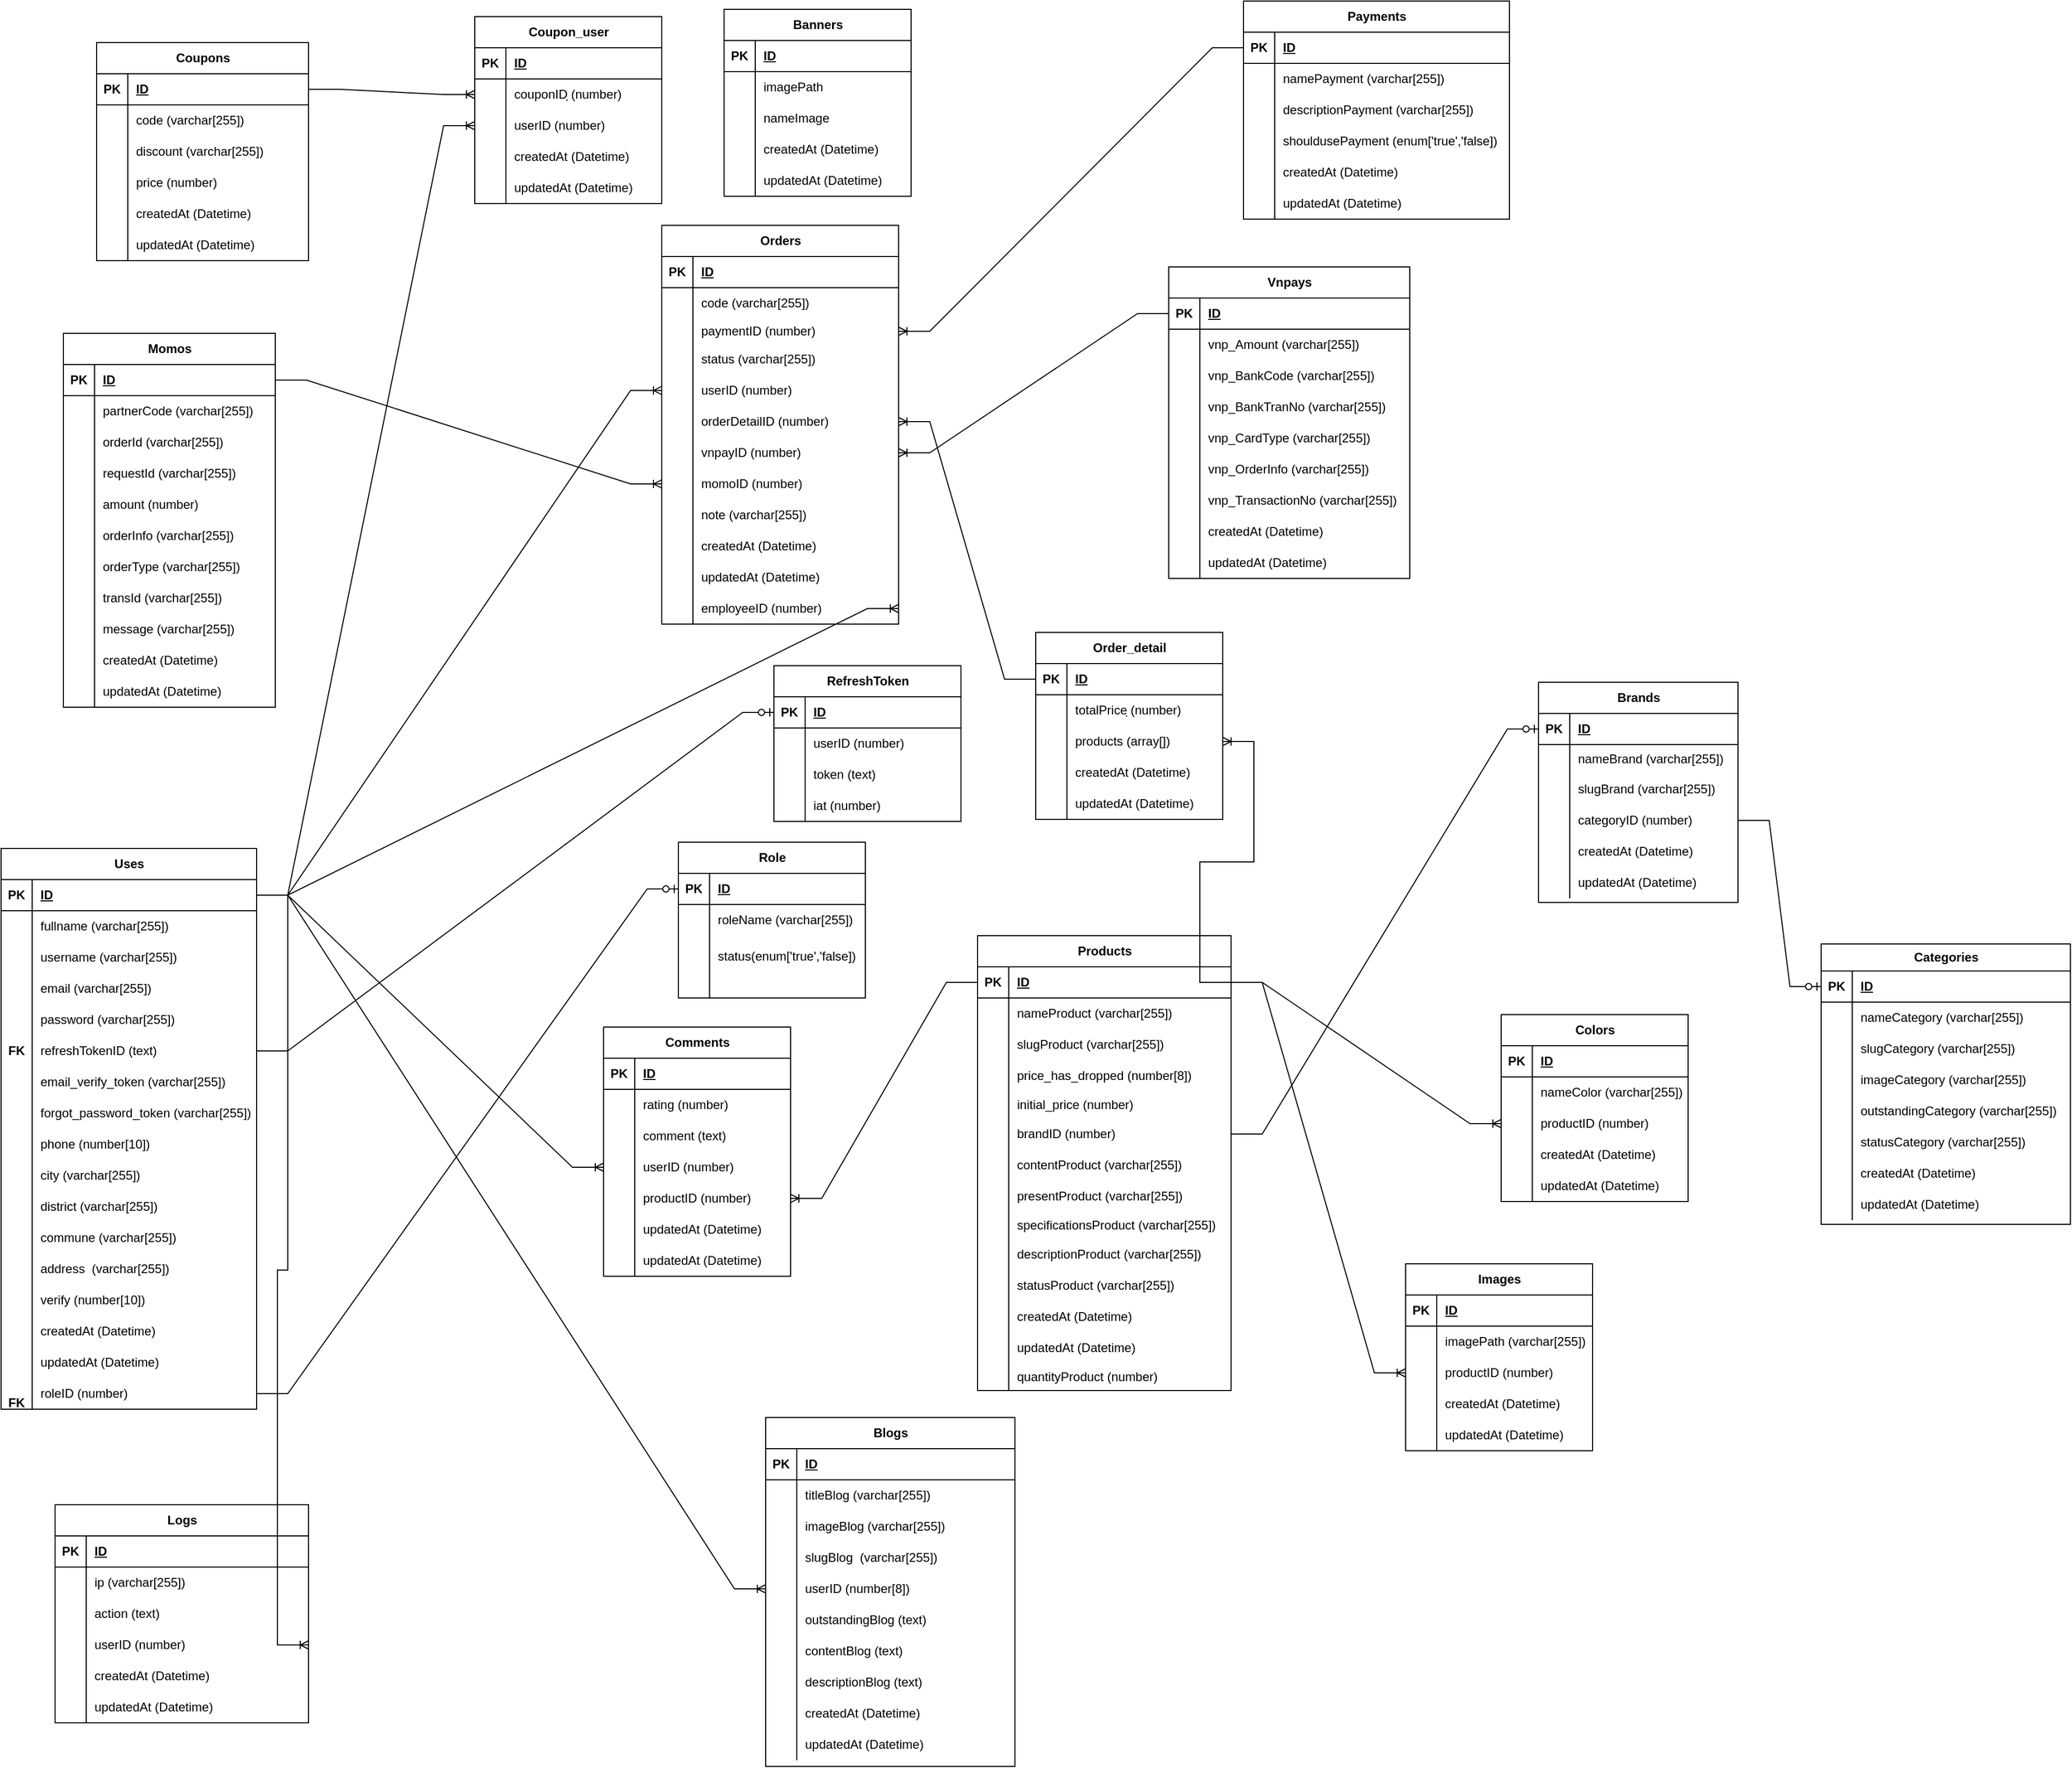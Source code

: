 <mxfile version="22.0.0" type="github">
  <diagram name="ERD Database" id="HFZAB9TipLMJUbm5E7J9">
    <mxGraphModel dx="1966" dy="2770" grid="1" gridSize="4" guides="1" tooltips="1" connect="1" arrows="1" fold="1" page="1" pageScale="1" pageWidth="1200" pageHeight="1920" math="0" shadow="0">
      <root>
        <mxCell id="0" />
        <mxCell id="1" parent="0" />
        <mxCell id="iUDl3XDyvXX3epN_kTBg-17" value="Uses" style="shape=table;startSize=30;container=1;collapsible=1;childLayout=tableLayout;fixedRows=1;rowLines=0;fontStyle=1;align=center;resizeLast=1;html=1;" parent="1" vertex="1">
          <mxGeometry x="80" y="20" width="246" height="540" as="geometry" />
        </mxCell>
        <mxCell id="iUDl3XDyvXX3epN_kTBg-18" value="" style="shape=tableRow;horizontal=0;startSize=0;swimlaneHead=0;swimlaneBody=0;fillColor=none;collapsible=0;dropTarget=0;points=[[0,0.5],[1,0.5]];portConstraint=eastwest;top=0;left=0;right=0;bottom=1;" parent="iUDl3XDyvXX3epN_kTBg-17" vertex="1">
          <mxGeometry y="30" width="246" height="30" as="geometry" />
        </mxCell>
        <mxCell id="iUDl3XDyvXX3epN_kTBg-19" value="PK" style="shape=partialRectangle;connectable=0;fillColor=none;top=0;left=0;bottom=0;right=0;fontStyle=1;overflow=hidden;whiteSpace=wrap;html=1;" parent="iUDl3XDyvXX3epN_kTBg-18" vertex="1">
          <mxGeometry width="30" height="30" as="geometry">
            <mxRectangle width="30" height="30" as="alternateBounds" />
          </mxGeometry>
        </mxCell>
        <mxCell id="iUDl3XDyvXX3epN_kTBg-20" value="ID" style="shape=partialRectangle;connectable=0;fillColor=none;top=0;left=0;bottom=0;right=0;align=left;spacingLeft=6;fontStyle=5;overflow=hidden;whiteSpace=wrap;html=1;" parent="iUDl3XDyvXX3epN_kTBg-18" vertex="1">
          <mxGeometry x="30" width="216" height="30" as="geometry">
            <mxRectangle width="216" height="30" as="alternateBounds" />
          </mxGeometry>
        </mxCell>
        <mxCell id="iUDl3XDyvXX3epN_kTBg-21" value="" style="shape=tableRow;horizontal=0;startSize=0;swimlaneHead=0;swimlaneBody=0;fillColor=none;collapsible=0;dropTarget=0;points=[[0,0.5],[1,0.5]];portConstraint=eastwest;top=0;left=0;right=0;bottom=0;" parent="iUDl3XDyvXX3epN_kTBg-17" vertex="1">
          <mxGeometry y="60" width="246" height="30" as="geometry" />
        </mxCell>
        <mxCell id="iUDl3XDyvXX3epN_kTBg-22" value="" style="shape=partialRectangle;connectable=0;fillColor=none;top=0;left=0;bottom=0;right=0;editable=1;overflow=hidden;whiteSpace=wrap;html=1;" parent="iUDl3XDyvXX3epN_kTBg-21" vertex="1">
          <mxGeometry width="30" height="30" as="geometry">
            <mxRectangle width="30" height="30" as="alternateBounds" />
          </mxGeometry>
        </mxCell>
        <mxCell id="iUDl3XDyvXX3epN_kTBg-23" value="fullname (varchar[255])" style="shape=partialRectangle;connectable=0;fillColor=none;top=0;left=0;bottom=0;right=0;align=left;spacingLeft=6;overflow=hidden;whiteSpace=wrap;html=1;" parent="iUDl3XDyvXX3epN_kTBg-21" vertex="1">
          <mxGeometry x="30" width="216" height="30" as="geometry">
            <mxRectangle width="216" height="30" as="alternateBounds" />
          </mxGeometry>
        </mxCell>
        <mxCell id="iUDl3XDyvXX3epN_kTBg-24" value="" style="shape=tableRow;horizontal=0;startSize=0;swimlaneHead=0;swimlaneBody=0;fillColor=none;collapsible=0;dropTarget=0;points=[[0,0.5],[1,0.5]];portConstraint=eastwest;top=0;left=0;right=0;bottom=0;" parent="iUDl3XDyvXX3epN_kTBg-17" vertex="1">
          <mxGeometry y="90" width="246" height="30" as="geometry" />
        </mxCell>
        <mxCell id="iUDl3XDyvXX3epN_kTBg-25" value="" style="shape=partialRectangle;connectable=0;fillColor=none;top=0;left=0;bottom=0;right=0;editable=1;overflow=hidden;whiteSpace=wrap;html=1;" parent="iUDl3XDyvXX3epN_kTBg-24" vertex="1">
          <mxGeometry width="30" height="30" as="geometry">
            <mxRectangle width="30" height="30" as="alternateBounds" />
          </mxGeometry>
        </mxCell>
        <mxCell id="iUDl3XDyvXX3epN_kTBg-26" value="username (varchar[255])" style="shape=partialRectangle;connectable=0;fillColor=none;top=0;left=0;bottom=0;right=0;align=left;spacingLeft=6;overflow=hidden;whiteSpace=wrap;html=1;" parent="iUDl3XDyvXX3epN_kTBg-24" vertex="1">
          <mxGeometry x="30" width="216" height="30" as="geometry">
            <mxRectangle width="216" height="30" as="alternateBounds" />
          </mxGeometry>
        </mxCell>
        <mxCell id="iUDl3XDyvXX3epN_kTBg-27" value="" style="shape=tableRow;horizontal=0;startSize=0;swimlaneHead=0;swimlaneBody=0;fillColor=none;collapsible=0;dropTarget=0;points=[[0,0.5],[1,0.5]];portConstraint=eastwest;top=0;left=0;right=0;bottom=0;" parent="iUDl3XDyvXX3epN_kTBg-17" vertex="1">
          <mxGeometry y="120" width="246" height="30" as="geometry" />
        </mxCell>
        <mxCell id="iUDl3XDyvXX3epN_kTBg-28" value="" style="shape=partialRectangle;connectable=0;fillColor=none;top=0;left=0;bottom=0;right=0;editable=1;overflow=hidden;whiteSpace=wrap;html=1;" parent="iUDl3XDyvXX3epN_kTBg-27" vertex="1">
          <mxGeometry width="30" height="30" as="geometry">
            <mxRectangle width="30" height="30" as="alternateBounds" />
          </mxGeometry>
        </mxCell>
        <mxCell id="iUDl3XDyvXX3epN_kTBg-29" value="email (varchar[255])" style="shape=partialRectangle;connectable=0;fillColor=none;top=0;left=0;bottom=0;right=0;align=left;spacingLeft=6;overflow=hidden;whiteSpace=wrap;html=1;" parent="iUDl3XDyvXX3epN_kTBg-27" vertex="1">
          <mxGeometry x="30" width="216" height="30" as="geometry">
            <mxRectangle width="216" height="30" as="alternateBounds" />
          </mxGeometry>
        </mxCell>
        <mxCell id="iUDl3XDyvXX3epN_kTBg-30" value="" style="shape=tableRow;horizontal=0;startSize=0;swimlaneHead=0;swimlaneBody=0;fillColor=none;collapsible=0;dropTarget=0;points=[[0,0.5],[1,0.5]];portConstraint=eastwest;top=0;left=0;right=0;bottom=0;" parent="iUDl3XDyvXX3epN_kTBg-17" vertex="1">
          <mxGeometry y="150" width="246" height="30" as="geometry" />
        </mxCell>
        <mxCell id="iUDl3XDyvXX3epN_kTBg-31" value="" style="shape=partialRectangle;connectable=0;fillColor=none;top=0;left=0;bottom=0;right=0;editable=1;overflow=hidden;whiteSpace=wrap;html=1;" parent="iUDl3XDyvXX3epN_kTBg-30" vertex="1">
          <mxGeometry width="30" height="30" as="geometry">
            <mxRectangle width="30" height="30" as="alternateBounds" />
          </mxGeometry>
        </mxCell>
        <mxCell id="iUDl3XDyvXX3epN_kTBg-32" value="password (varchar[255])" style="shape=partialRectangle;connectable=0;fillColor=none;top=0;left=0;bottom=0;right=0;align=left;spacingLeft=6;overflow=hidden;whiteSpace=wrap;html=1;" parent="iUDl3XDyvXX3epN_kTBg-30" vertex="1">
          <mxGeometry x="30" width="216" height="30" as="geometry">
            <mxRectangle width="216" height="30" as="alternateBounds" />
          </mxGeometry>
        </mxCell>
        <mxCell id="iUDl3XDyvXX3epN_kTBg-49" value="" style="shape=tableRow;horizontal=0;startSize=0;swimlaneHead=0;swimlaneBody=0;fillColor=none;collapsible=0;dropTarget=0;points=[[0,0.5],[1,0.5]];portConstraint=eastwest;top=0;left=0;right=0;bottom=0;" parent="iUDl3XDyvXX3epN_kTBg-17" vertex="1">
          <mxGeometry y="180" width="246" height="30" as="geometry" />
        </mxCell>
        <mxCell id="iUDl3XDyvXX3epN_kTBg-50" value="&lt;b&gt;FK&lt;/b&gt;" style="shape=partialRectangle;connectable=0;fillColor=none;top=0;left=0;bottom=0;right=0;editable=1;overflow=hidden;whiteSpace=wrap;html=1;" parent="iUDl3XDyvXX3epN_kTBg-49" vertex="1">
          <mxGeometry width="30" height="30" as="geometry">
            <mxRectangle width="30" height="30" as="alternateBounds" />
          </mxGeometry>
        </mxCell>
        <mxCell id="iUDl3XDyvXX3epN_kTBg-51" value="refreshTokenID (text)" style="shape=partialRectangle;connectable=0;fillColor=none;top=0;left=0;bottom=0;right=0;align=left;spacingLeft=6;overflow=hidden;whiteSpace=wrap;html=1;" parent="iUDl3XDyvXX3epN_kTBg-49" vertex="1">
          <mxGeometry x="30" width="216" height="30" as="geometry">
            <mxRectangle width="216" height="30" as="alternateBounds" />
          </mxGeometry>
        </mxCell>
        <mxCell id="iUDl3XDyvXX3epN_kTBg-52" value="" style="shape=tableRow;horizontal=0;startSize=0;swimlaneHead=0;swimlaneBody=0;fillColor=none;collapsible=0;dropTarget=0;points=[[0,0.5],[1,0.5]];portConstraint=eastwest;top=0;left=0;right=0;bottom=0;" parent="iUDl3XDyvXX3epN_kTBg-17" vertex="1">
          <mxGeometry y="210" width="246" height="30" as="geometry" />
        </mxCell>
        <mxCell id="iUDl3XDyvXX3epN_kTBg-53" value="" style="shape=partialRectangle;connectable=0;fillColor=none;top=0;left=0;bottom=0;right=0;editable=1;overflow=hidden;whiteSpace=wrap;html=1;" parent="iUDl3XDyvXX3epN_kTBg-52" vertex="1">
          <mxGeometry width="30" height="30" as="geometry">
            <mxRectangle width="30" height="30" as="alternateBounds" />
          </mxGeometry>
        </mxCell>
        <mxCell id="iUDl3XDyvXX3epN_kTBg-54" value="email_verify_token&amp;nbsp;(varchar[255])" style="shape=partialRectangle;connectable=0;fillColor=none;top=0;left=0;bottom=0;right=0;align=left;spacingLeft=6;overflow=hidden;whiteSpace=wrap;html=1;" parent="iUDl3XDyvXX3epN_kTBg-52" vertex="1">
          <mxGeometry x="30" width="216" height="30" as="geometry">
            <mxRectangle width="216" height="30" as="alternateBounds" />
          </mxGeometry>
        </mxCell>
        <mxCell id="iUDl3XDyvXX3epN_kTBg-68" value="" style="shape=tableRow;horizontal=0;startSize=0;swimlaneHead=0;swimlaneBody=0;fillColor=none;collapsible=0;dropTarget=0;points=[[0,0.5],[1,0.5]];portConstraint=eastwest;top=0;left=0;right=0;bottom=0;" parent="iUDl3XDyvXX3epN_kTBg-17" vertex="1">
          <mxGeometry y="240" width="246" height="30" as="geometry" />
        </mxCell>
        <mxCell id="iUDl3XDyvXX3epN_kTBg-69" value="" style="shape=partialRectangle;connectable=0;fillColor=none;top=0;left=0;bottom=0;right=0;editable=1;overflow=hidden;whiteSpace=wrap;html=1;" parent="iUDl3XDyvXX3epN_kTBg-68" vertex="1">
          <mxGeometry width="30" height="30" as="geometry">
            <mxRectangle width="30" height="30" as="alternateBounds" />
          </mxGeometry>
        </mxCell>
        <mxCell id="iUDl3XDyvXX3epN_kTBg-70" value="forgot_password_token (varchar[255])" style="shape=partialRectangle;connectable=0;fillColor=none;top=0;left=0;bottom=0;right=0;align=left;spacingLeft=6;overflow=hidden;whiteSpace=wrap;html=1;" parent="iUDl3XDyvXX3epN_kTBg-68" vertex="1">
          <mxGeometry x="30" width="216" height="30" as="geometry">
            <mxRectangle width="216" height="30" as="alternateBounds" />
          </mxGeometry>
        </mxCell>
        <mxCell id="iUDl3XDyvXX3epN_kTBg-71" value="" style="shape=tableRow;horizontal=0;startSize=0;swimlaneHead=0;swimlaneBody=0;fillColor=none;collapsible=0;dropTarget=0;points=[[0,0.5],[1,0.5]];portConstraint=eastwest;top=0;left=0;right=0;bottom=0;" parent="iUDl3XDyvXX3epN_kTBg-17" vertex="1">
          <mxGeometry y="270" width="246" height="30" as="geometry" />
        </mxCell>
        <mxCell id="iUDl3XDyvXX3epN_kTBg-72" value="" style="shape=partialRectangle;connectable=0;fillColor=none;top=0;left=0;bottom=0;right=0;editable=1;overflow=hidden;whiteSpace=wrap;html=1;" parent="iUDl3XDyvXX3epN_kTBg-71" vertex="1">
          <mxGeometry width="30" height="30" as="geometry">
            <mxRectangle width="30" height="30" as="alternateBounds" />
          </mxGeometry>
        </mxCell>
        <mxCell id="iUDl3XDyvXX3epN_kTBg-73" value="phone (number[10])" style="shape=partialRectangle;connectable=0;fillColor=none;top=0;left=0;bottom=0;right=0;align=left;spacingLeft=6;overflow=hidden;whiteSpace=wrap;html=1;" parent="iUDl3XDyvXX3epN_kTBg-71" vertex="1">
          <mxGeometry x="30" width="216" height="30" as="geometry">
            <mxRectangle width="216" height="30" as="alternateBounds" />
          </mxGeometry>
        </mxCell>
        <mxCell id="iUDl3XDyvXX3epN_kTBg-74" value="" style="shape=tableRow;horizontal=0;startSize=0;swimlaneHead=0;swimlaneBody=0;fillColor=none;collapsible=0;dropTarget=0;points=[[0,0.5],[1,0.5]];portConstraint=eastwest;top=0;left=0;right=0;bottom=0;" parent="iUDl3XDyvXX3epN_kTBg-17" vertex="1">
          <mxGeometry y="300" width="246" height="30" as="geometry" />
        </mxCell>
        <mxCell id="iUDl3XDyvXX3epN_kTBg-75" value="" style="shape=partialRectangle;connectable=0;fillColor=none;top=0;left=0;bottom=0;right=0;editable=1;overflow=hidden;whiteSpace=wrap;html=1;" parent="iUDl3XDyvXX3epN_kTBg-74" vertex="1">
          <mxGeometry width="30" height="30" as="geometry">
            <mxRectangle width="30" height="30" as="alternateBounds" />
          </mxGeometry>
        </mxCell>
        <mxCell id="iUDl3XDyvXX3epN_kTBg-76" value="city&amp;nbsp;(varchar[255])" style="shape=partialRectangle;connectable=0;fillColor=none;top=0;left=0;bottom=0;right=0;align=left;spacingLeft=6;overflow=hidden;whiteSpace=wrap;html=1;" parent="iUDl3XDyvXX3epN_kTBg-74" vertex="1">
          <mxGeometry x="30" width="216" height="30" as="geometry">
            <mxRectangle width="216" height="30" as="alternateBounds" />
          </mxGeometry>
        </mxCell>
        <mxCell id="iUDl3XDyvXX3epN_kTBg-77" value="" style="shape=tableRow;horizontal=0;startSize=0;swimlaneHead=0;swimlaneBody=0;fillColor=none;collapsible=0;dropTarget=0;points=[[0,0.5],[1,0.5]];portConstraint=eastwest;top=0;left=0;right=0;bottom=0;" parent="iUDl3XDyvXX3epN_kTBg-17" vertex="1">
          <mxGeometry y="330" width="246" height="30" as="geometry" />
        </mxCell>
        <mxCell id="iUDl3XDyvXX3epN_kTBg-78" value="" style="shape=partialRectangle;connectable=0;fillColor=none;top=0;left=0;bottom=0;right=0;editable=1;overflow=hidden;whiteSpace=wrap;html=1;" parent="iUDl3XDyvXX3epN_kTBg-77" vertex="1">
          <mxGeometry width="30" height="30" as="geometry">
            <mxRectangle width="30" height="30" as="alternateBounds" />
          </mxGeometry>
        </mxCell>
        <mxCell id="iUDl3XDyvXX3epN_kTBg-79" value="district&amp;nbsp;(varchar[255])" style="shape=partialRectangle;connectable=0;fillColor=none;top=0;left=0;bottom=0;right=0;align=left;spacingLeft=6;overflow=hidden;whiteSpace=wrap;html=1;" parent="iUDl3XDyvXX3epN_kTBg-77" vertex="1">
          <mxGeometry x="30" width="216" height="30" as="geometry">
            <mxRectangle width="216" height="30" as="alternateBounds" />
          </mxGeometry>
        </mxCell>
        <mxCell id="iUDl3XDyvXX3epN_kTBg-80" value="" style="shape=tableRow;horizontal=0;startSize=0;swimlaneHead=0;swimlaneBody=0;fillColor=none;collapsible=0;dropTarget=0;points=[[0,0.5],[1,0.5]];portConstraint=eastwest;top=0;left=0;right=0;bottom=0;" parent="iUDl3XDyvXX3epN_kTBg-17" vertex="1">
          <mxGeometry y="360" width="246" height="30" as="geometry" />
        </mxCell>
        <mxCell id="iUDl3XDyvXX3epN_kTBg-81" value="" style="shape=partialRectangle;connectable=0;fillColor=none;top=0;left=0;bottom=0;right=0;editable=1;overflow=hidden;whiteSpace=wrap;html=1;" parent="iUDl3XDyvXX3epN_kTBg-80" vertex="1">
          <mxGeometry width="30" height="30" as="geometry">
            <mxRectangle width="30" height="30" as="alternateBounds" />
          </mxGeometry>
        </mxCell>
        <mxCell id="iUDl3XDyvXX3epN_kTBg-82" value="commune&amp;nbsp;(varchar[255])" style="shape=partialRectangle;connectable=0;fillColor=none;top=0;left=0;bottom=0;right=0;align=left;spacingLeft=6;overflow=hidden;whiteSpace=wrap;html=1;" parent="iUDl3XDyvXX3epN_kTBg-80" vertex="1">
          <mxGeometry x="30" width="216" height="30" as="geometry">
            <mxRectangle width="216" height="30" as="alternateBounds" />
          </mxGeometry>
        </mxCell>
        <mxCell id="iUDl3XDyvXX3epN_kTBg-83" value="" style="shape=tableRow;horizontal=0;startSize=0;swimlaneHead=0;swimlaneBody=0;fillColor=none;collapsible=0;dropTarget=0;points=[[0,0.5],[1,0.5]];portConstraint=eastwest;top=0;left=0;right=0;bottom=0;" parent="iUDl3XDyvXX3epN_kTBg-17" vertex="1">
          <mxGeometry y="390" width="246" height="30" as="geometry" />
        </mxCell>
        <mxCell id="iUDl3XDyvXX3epN_kTBg-84" value="" style="shape=partialRectangle;connectable=0;fillColor=none;top=0;left=0;bottom=0;right=0;editable=1;overflow=hidden;whiteSpace=wrap;html=1;" parent="iUDl3XDyvXX3epN_kTBg-83" vertex="1">
          <mxGeometry width="30" height="30" as="geometry">
            <mxRectangle width="30" height="30" as="alternateBounds" />
          </mxGeometry>
        </mxCell>
        <mxCell id="iUDl3XDyvXX3epN_kTBg-85" value="address&amp;nbsp;&amp;nbsp;(varchar[255])" style="shape=partialRectangle;connectable=0;fillColor=none;top=0;left=0;bottom=0;right=0;align=left;spacingLeft=6;overflow=hidden;whiteSpace=wrap;html=1;" parent="iUDl3XDyvXX3epN_kTBg-83" vertex="1">
          <mxGeometry x="30" width="216" height="30" as="geometry">
            <mxRectangle width="216" height="30" as="alternateBounds" />
          </mxGeometry>
        </mxCell>
        <mxCell id="iUDl3XDyvXX3epN_kTBg-86" value="" style="shape=tableRow;horizontal=0;startSize=0;swimlaneHead=0;swimlaneBody=0;fillColor=none;collapsible=0;dropTarget=0;points=[[0,0.5],[1,0.5]];portConstraint=eastwest;top=0;left=0;right=0;bottom=0;" parent="iUDl3XDyvXX3epN_kTBg-17" vertex="1">
          <mxGeometry y="420" width="246" height="30" as="geometry" />
        </mxCell>
        <mxCell id="iUDl3XDyvXX3epN_kTBg-87" value="" style="shape=partialRectangle;connectable=0;fillColor=none;top=0;left=0;bottom=0;right=0;editable=1;overflow=hidden;whiteSpace=wrap;html=1;" parent="iUDl3XDyvXX3epN_kTBg-86" vertex="1">
          <mxGeometry width="30" height="30" as="geometry">
            <mxRectangle width="30" height="30" as="alternateBounds" />
          </mxGeometry>
        </mxCell>
        <mxCell id="iUDl3XDyvXX3epN_kTBg-88" value="verify (number[10])" style="shape=partialRectangle;connectable=0;fillColor=none;top=0;left=0;bottom=0;right=0;align=left;spacingLeft=6;overflow=hidden;whiteSpace=wrap;html=1;" parent="iUDl3XDyvXX3epN_kTBg-86" vertex="1">
          <mxGeometry x="30" width="216" height="30" as="geometry">
            <mxRectangle width="216" height="30" as="alternateBounds" />
          </mxGeometry>
        </mxCell>
        <mxCell id="iUDl3XDyvXX3epN_kTBg-89" value="" style="shape=tableRow;horizontal=0;startSize=0;swimlaneHead=0;swimlaneBody=0;fillColor=none;collapsible=0;dropTarget=0;points=[[0,0.5],[1,0.5]];portConstraint=eastwest;top=0;left=0;right=0;bottom=0;" parent="iUDl3XDyvXX3epN_kTBg-17" vertex="1">
          <mxGeometry y="450" width="246" height="30" as="geometry" />
        </mxCell>
        <mxCell id="iUDl3XDyvXX3epN_kTBg-90" value="" style="shape=partialRectangle;connectable=0;fillColor=none;top=0;left=0;bottom=0;right=0;editable=1;overflow=hidden;whiteSpace=wrap;html=1;" parent="iUDl3XDyvXX3epN_kTBg-89" vertex="1">
          <mxGeometry width="30" height="30" as="geometry">
            <mxRectangle width="30" height="30" as="alternateBounds" />
          </mxGeometry>
        </mxCell>
        <mxCell id="iUDl3XDyvXX3epN_kTBg-91" value="createdAt (Datetime)" style="shape=partialRectangle;connectable=0;fillColor=none;top=0;left=0;bottom=0;right=0;align=left;spacingLeft=6;overflow=hidden;whiteSpace=wrap;html=1;" parent="iUDl3XDyvXX3epN_kTBg-89" vertex="1">
          <mxGeometry x="30" width="216" height="30" as="geometry">
            <mxRectangle width="216" height="30" as="alternateBounds" />
          </mxGeometry>
        </mxCell>
        <mxCell id="iUDl3XDyvXX3epN_kTBg-92" value="" style="shape=tableRow;horizontal=0;startSize=0;swimlaneHead=0;swimlaneBody=0;fillColor=none;collapsible=0;dropTarget=0;points=[[0,0.5],[1,0.5]];portConstraint=eastwest;top=0;left=0;right=0;bottom=0;" parent="iUDl3XDyvXX3epN_kTBg-17" vertex="1">
          <mxGeometry y="480" width="246" height="30" as="geometry" />
        </mxCell>
        <mxCell id="iUDl3XDyvXX3epN_kTBg-93" value="" style="shape=partialRectangle;connectable=0;fillColor=none;top=0;left=0;bottom=0;right=0;editable=1;overflow=hidden;whiteSpace=wrap;html=1;" parent="iUDl3XDyvXX3epN_kTBg-92" vertex="1">
          <mxGeometry width="30" height="30" as="geometry">
            <mxRectangle width="30" height="30" as="alternateBounds" />
          </mxGeometry>
        </mxCell>
        <mxCell id="iUDl3XDyvXX3epN_kTBg-94" value="updatedAt (Datetime)" style="shape=partialRectangle;connectable=0;fillColor=none;top=0;left=0;bottom=0;right=0;align=left;spacingLeft=6;overflow=hidden;whiteSpace=wrap;html=1;" parent="iUDl3XDyvXX3epN_kTBg-92" vertex="1">
          <mxGeometry x="30" width="216" height="30" as="geometry">
            <mxRectangle width="216" height="30" as="alternateBounds" />
          </mxGeometry>
        </mxCell>
        <mxCell id="iUDl3XDyvXX3epN_kTBg-122" value="" style="shape=tableRow;horizontal=0;startSize=0;swimlaneHead=0;swimlaneBody=0;fillColor=none;collapsible=0;dropTarget=0;points=[[0,0.5],[1,0.5]];portConstraint=eastwest;top=0;left=0;right=0;bottom=0;" parent="iUDl3XDyvXX3epN_kTBg-17" vertex="1">
          <mxGeometry y="510" width="246" height="30" as="geometry" />
        </mxCell>
        <mxCell id="iUDl3XDyvXX3epN_kTBg-123" value="&#xa;&lt;b style=&quot;border-color: var(--border-color); color: rgb(0, 0, 0); font-family: Helvetica; font-size: 12px; font-style: normal; font-variant-ligatures: normal; font-variant-caps: normal; letter-spacing: normal; orphans: 2; text-align: center; text-indent: 0px; text-transform: none; widows: 2; word-spacing: 0px; -webkit-text-stroke-width: 0px; background-color: rgb(251, 251, 251); text-decoration-thickness: initial; text-decoration-style: initial; text-decoration-color: initial;&quot;&gt;FK&lt;/b&gt;&#xa;&#xa;" style="shape=partialRectangle;connectable=0;fillColor=none;top=0;left=0;bottom=0;right=0;editable=1;overflow=hidden;whiteSpace=wrap;html=1;" parent="iUDl3XDyvXX3epN_kTBg-122" vertex="1">
          <mxGeometry width="30" height="30" as="geometry">
            <mxRectangle width="30" height="30" as="alternateBounds" />
          </mxGeometry>
        </mxCell>
        <mxCell id="iUDl3XDyvXX3epN_kTBg-124" value="roleID (number)" style="shape=partialRectangle;connectable=0;fillColor=none;top=0;left=0;bottom=0;right=0;align=left;spacingLeft=6;overflow=hidden;whiteSpace=wrap;html=1;" parent="iUDl3XDyvXX3epN_kTBg-122" vertex="1">
          <mxGeometry x="30" width="216" height="30" as="geometry">
            <mxRectangle width="216" height="30" as="alternateBounds" />
          </mxGeometry>
        </mxCell>
        <mxCell id="iUDl3XDyvXX3epN_kTBg-55" value="RefreshToken" style="shape=table;startSize=30;container=1;collapsible=1;childLayout=tableLayout;fixedRows=1;rowLines=0;fontStyle=1;align=center;resizeLast=1;html=1;" parent="1" vertex="1">
          <mxGeometry x="824" y="-156" width="180" height="150" as="geometry" />
        </mxCell>
        <mxCell id="iUDl3XDyvXX3epN_kTBg-56" value="" style="shape=tableRow;horizontal=0;startSize=0;swimlaneHead=0;swimlaneBody=0;fillColor=none;collapsible=0;dropTarget=0;points=[[0,0.5],[1,0.5]];portConstraint=eastwest;top=0;left=0;right=0;bottom=1;" parent="iUDl3XDyvXX3epN_kTBg-55" vertex="1">
          <mxGeometry y="30" width="180" height="30" as="geometry" />
        </mxCell>
        <mxCell id="iUDl3XDyvXX3epN_kTBg-57" value="PK" style="shape=partialRectangle;connectable=0;fillColor=none;top=0;left=0;bottom=0;right=0;fontStyle=1;overflow=hidden;whiteSpace=wrap;html=1;" parent="iUDl3XDyvXX3epN_kTBg-56" vertex="1">
          <mxGeometry width="30" height="30" as="geometry">
            <mxRectangle width="30" height="30" as="alternateBounds" />
          </mxGeometry>
        </mxCell>
        <mxCell id="iUDl3XDyvXX3epN_kTBg-58" value="ID" style="shape=partialRectangle;connectable=0;fillColor=none;top=0;left=0;bottom=0;right=0;align=left;spacingLeft=6;fontStyle=5;overflow=hidden;whiteSpace=wrap;html=1;" parent="iUDl3XDyvXX3epN_kTBg-56" vertex="1">
          <mxGeometry x="30" width="150" height="30" as="geometry">
            <mxRectangle width="150" height="30" as="alternateBounds" />
          </mxGeometry>
        </mxCell>
        <mxCell id="iUDl3XDyvXX3epN_kTBg-59" value="" style="shape=tableRow;horizontal=0;startSize=0;swimlaneHead=0;swimlaneBody=0;fillColor=none;collapsible=0;dropTarget=0;points=[[0,0.5],[1,0.5]];portConstraint=eastwest;top=0;left=0;right=0;bottom=0;" parent="iUDl3XDyvXX3epN_kTBg-55" vertex="1">
          <mxGeometry y="60" width="180" height="30" as="geometry" />
        </mxCell>
        <mxCell id="iUDl3XDyvXX3epN_kTBg-60" value="" style="shape=partialRectangle;connectable=0;fillColor=none;top=0;left=0;bottom=0;right=0;editable=1;overflow=hidden;whiteSpace=wrap;html=1;" parent="iUDl3XDyvXX3epN_kTBg-59" vertex="1">
          <mxGeometry width="30" height="30" as="geometry">
            <mxRectangle width="30" height="30" as="alternateBounds" />
          </mxGeometry>
        </mxCell>
        <mxCell id="iUDl3XDyvXX3epN_kTBg-61" value="userID (number)" style="shape=partialRectangle;connectable=0;fillColor=none;top=0;left=0;bottom=0;right=0;align=left;spacingLeft=6;overflow=hidden;whiteSpace=wrap;html=1;" parent="iUDl3XDyvXX3epN_kTBg-59" vertex="1">
          <mxGeometry x="30" width="150" height="30" as="geometry">
            <mxRectangle width="150" height="30" as="alternateBounds" />
          </mxGeometry>
        </mxCell>
        <mxCell id="iUDl3XDyvXX3epN_kTBg-62" value="" style="shape=tableRow;horizontal=0;startSize=0;swimlaneHead=0;swimlaneBody=0;fillColor=none;collapsible=0;dropTarget=0;points=[[0,0.5],[1,0.5]];portConstraint=eastwest;top=0;left=0;right=0;bottom=0;" parent="iUDl3XDyvXX3epN_kTBg-55" vertex="1">
          <mxGeometry y="90" width="180" height="30" as="geometry" />
        </mxCell>
        <mxCell id="iUDl3XDyvXX3epN_kTBg-63" value="" style="shape=partialRectangle;connectable=0;fillColor=none;top=0;left=0;bottom=0;right=0;editable=1;overflow=hidden;whiteSpace=wrap;html=1;" parent="iUDl3XDyvXX3epN_kTBg-62" vertex="1">
          <mxGeometry width="30" height="30" as="geometry">
            <mxRectangle width="30" height="30" as="alternateBounds" />
          </mxGeometry>
        </mxCell>
        <mxCell id="iUDl3XDyvXX3epN_kTBg-64" value="token (text)" style="shape=partialRectangle;connectable=0;fillColor=none;top=0;left=0;bottom=0;right=0;align=left;spacingLeft=6;overflow=hidden;whiteSpace=wrap;html=1;" parent="iUDl3XDyvXX3epN_kTBg-62" vertex="1">
          <mxGeometry x="30" width="150" height="30" as="geometry">
            <mxRectangle width="150" height="30" as="alternateBounds" />
          </mxGeometry>
        </mxCell>
        <mxCell id="iUDl3XDyvXX3epN_kTBg-65" value="" style="shape=tableRow;horizontal=0;startSize=0;swimlaneHead=0;swimlaneBody=0;fillColor=none;collapsible=0;dropTarget=0;points=[[0,0.5],[1,0.5]];portConstraint=eastwest;top=0;left=0;right=0;bottom=0;" parent="iUDl3XDyvXX3epN_kTBg-55" vertex="1">
          <mxGeometry y="120" width="180" height="30" as="geometry" />
        </mxCell>
        <mxCell id="iUDl3XDyvXX3epN_kTBg-66" value="" style="shape=partialRectangle;connectable=0;fillColor=none;top=0;left=0;bottom=0;right=0;editable=1;overflow=hidden;whiteSpace=wrap;html=1;" parent="iUDl3XDyvXX3epN_kTBg-65" vertex="1">
          <mxGeometry width="30" height="30" as="geometry">
            <mxRectangle width="30" height="30" as="alternateBounds" />
          </mxGeometry>
        </mxCell>
        <mxCell id="iUDl3XDyvXX3epN_kTBg-67" value="iat (number)" style="shape=partialRectangle;connectable=0;fillColor=none;top=0;left=0;bottom=0;right=0;align=left;spacingLeft=6;overflow=hidden;whiteSpace=wrap;html=1;" parent="iUDl3XDyvXX3epN_kTBg-65" vertex="1">
          <mxGeometry x="30" width="150" height="30" as="geometry">
            <mxRectangle width="150" height="30" as="alternateBounds" />
          </mxGeometry>
        </mxCell>
        <mxCell id="iUDl3XDyvXX3epN_kTBg-104" value="" style="edgeStyle=entityRelationEdgeStyle;fontSize=12;html=1;endArrow=ERzeroToOne;endFill=1;rounded=0;entryX=0;entryY=0.5;entryDx=0;entryDy=0;exitX=1;exitY=0.5;exitDx=0;exitDy=0;" parent="1" source="iUDl3XDyvXX3epN_kTBg-49" target="iUDl3XDyvXX3epN_kTBg-56" edge="1">
          <mxGeometry width="100" height="100" relative="1" as="geometry">
            <mxPoint x="280" y="220" as="sourcePoint" />
            <mxPoint x="390" y="120" as="targetPoint" />
            <Array as="points">
              <mxPoint x="340" y="200" />
            </Array>
          </mxGeometry>
        </mxCell>
        <mxCell id="iUDl3XDyvXX3epN_kTBg-109" value="Role" style="shape=table;startSize=30;container=1;collapsible=1;childLayout=tableLayout;fixedRows=1;rowLines=0;fontStyle=1;align=center;resizeLast=1;html=1;" parent="1" vertex="1">
          <mxGeometry x="732" y="14" width="180" height="150" as="geometry" />
        </mxCell>
        <mxCell id="iUDl3XDyvXX3epN_kTBg-110" value="" style="shape=tableRow;horizontal=0;startSize=0;swimlaneHead=0;swimlaneBody=0;fillColor=none;collapsible=0;dropTarget=0;points=[[0,0.5],[1,0.5]];portConstraint=eastwest;top=0;left=0;right=0;bottom=1;" parent="iUDl3XDyvXX3epN_kTBg-109" vertex="1">
          <mxGeometry y="30" width="180" height="30" as="geometry" />
        </mxCell>
        <mxCell id="iUDl3XDyvXX3epN_kTBg-111" value="PK" style="shape=partialRectangle;connectable=0;fillColor=none;top=0;left=0;bottom=0;right=0;fontStyle=1;overflow=hidden;whiteSpace=wrap;html=1;" parent="iUDl3XDyvXX3epN_kTBg-110" vertex="1">
          <mxGeometry width="30" height="30" as="geometry">
            <mxRectangle width="30" height="30" as="alternateBounds" />
          </mxGeometry>
        </mxCell>
        <mxCell id="iUDl3XDyvXX3epN_kTBg-112" value="ID" style="shape=partialRectangle;connectable=0;fillColor=none;top=0;left=0;bottom=0;right=0;align=left;spacingLeft=6;fontStyle=5;overflow=hidden;whiteSpace=wrap;html=1;" parent="iUDl3XDyvXX3epN_kTBg-110" vertex="1">
          <mxGeometry x="30" width="150" height="30" as="geometry">
            <mxRectangle width="150" height="30" as="alternateBounds" />
          </mxGeometry>
        </mxCell>
        <mxCell id="iUDl3XDyvXX3epN_kTBg-113" value="" style="shape=tableRow;horizontal=0;startSize=0;swimlaneHead=0;swimlaneBody=0;fillColor=none;collapsible=0;dropTarget=0;points=[[0,0.5],[1,0.5]];portConstraint=eastwest;top=0;left=0;right=0;bottom=0;" parent="iUDl3XDyvXX3epN_kTBg-109" vertex="1">
          <mxGeometry y="60" width="180" height="30" as="geometry" />
        </mxCell>
        <mxCell id="iUDl3XDyvXX3epN_kTBg-114" value="" style="shape=partialRectangle;connectable=0;fillColor=none;top=0;left=0;bottom=0;right=0;editable=1;overflow=hidden;whiteSpace=wrap;html=1;" parent="iUDl3XDyvXX3epN_kTBg-113" vertex="1">
          <mxGeometry width="30" height="30" as="geometry">
            <mxRectangle width="30" height="30" as="alternateBounds" />
          </mxGeometry>
        </mxCell>
        <mxCell id="iUDl3XDyvXX3epN_kTBg-115" value="roleName (varchar[255])" style="shape=partialRectangle;connectable=0;fillColor=none;top=0;left=0;bottom=0;right=0;align=left;spacingLeft=6;overflow=hidden;whiteSpace=wrap;html=1;" parent="iUDl3XDyvXX3epN_kTBg-113" vertex="1">
          <mxGeometry x="30" width="150" height="30" as="geometry">
            <mxRectangle width="150" height="30" as="alternateBounds" />
          </mxGeometry>
        </mxCell>
        <mxCell id="iUDl3XDyvXX3epN_kTBg-116" value="" style="shape=tableRow;horizontal=0;startSize=0;swimlaneHead=0;swimlaneBody=0;fillColor=none;collapsible=0;dropTarget=0;points=[[0,0.5],[1,0.5]];portConstraint=eastwest;top=0;left=0;right=0;bottom=0;" parent="iUDl3XDyvXX3epN_kTBg-109" vertex="1">
          <mxGeometry y="90" width="180" height="40" as="geometry" />
        </mxCell>
        <mxCell id="iUDl3XDyvXX3epN_kTBg-117" value="" style="shape=partialRectangle;connectable=0;fillColor=none;top=0;left=0;bottom=0;right=0;editable=1;overflow=hidden;whiteSpace=wrap;html=1;" parent="iUDl3XDyvXX3epN_kTBg-116" vertex="1">
          <mxGeometry width="30" height="40" as="geometry">
            <mxRectangle width="30" height="40" as="alternateBounds" />
          </mxGeometry>
        </mxCell>
        <mxCell id="iUDl3XDyvXX3epN_kTBg-118" value="status(enum[&#39;true&#39;,&#39;false])" style="shape=partialRectangle;connectable=0;fillColor=none;top=0;left=0;bottom=0;right=0;align=left;spacingLeft=6;overflow=hidden;whiteSpace=wrap;html=1;" parent="iUDl3XDyvXX3epN_kTBg-116" vertex="1">
          <mxGeometry x="30" width="150" height="40" as="geometry">
            <mxRectangle width="150" height="40" as="alternateBounds" />
          </mxGeometry>
        </mxCell>
        <mxCell id="iUDl3XDyvXX3epN_kTBg-119" value="" style="shape=tableRow;horizontal=0;startSize=0;swimlaneHead=0;swimlaneBody=0;fillColor=none;collapsible=0;dropTarget=0;points=[[0,0.5],[1,0.5]];portConstraint=eastwest;top=0;left=0;right=0;bottom=0;" parent="iUDl3XDyvXX3epN_kTBg-109" vertex="1">
          <mxGeometry y="130" width="180" height="20" as="geometry" />
        </mxCell>
        <mxCell id="iUDl3XDyvXX3epN_kTBg-120" value="" style="shape=partialRectangle;connectable=0;fillColor=none;top=0;left=0;bottom=0;right=0;editable=1;overflow=hidden;whiteSpace=wrap;html=1;" parent="iUDl3XDyvXX3epN_kTBg-119" vertex="1">
          <mxGeometry width="30" height="20" as="geometry">
            <mxRectangle width="30" height="20" as="alternateBounds" />
          </mxGeometry>
        </mxCell>
        <mxCell id="iUDl3XDyvXX3epN_kTBg-121" value="" style="shape=partialRectangle;connectable=0;fillColor=none;top=0;left=0;bottom=0;right=0;align=left;spacingLeft=6;overflow=hidden;whiteSpace=wrap;html=1;" parent="iUDl3XDyvXX3epN_kTBg-119" vertex="1">
          <mxGeometry x="30" width="150" height="20" as="geometry">
            <mxRectangle width="150" height="20" as="alternateBounds" />
          </mxGeometry>
        </mxCell>
        <mxCell id="iUDl3XDyvXX3epN_kTBg-128" value="" style="edgeStyle=entityRelationEdgeStyle;fontSize=12;html=1;endArrow=ERzeroToOne;endFill=1;rounded=0;exitX=1;exitY=0.5;exitDx=0;exitDy=0;entryX=0;entryY=0.5;entryDx=0;entryDy=0;" parent="1" source="iUDl3XDyvXX3epN_kTBg-122" target="iUDl3XDyvXX3epN_kTBg-110" edge="1">
          <mxGeometry width="100" height="100" relative="1" as="geometry">
            <mxPoint x="300" y="230" as="sourcePoint" />
            <mxPoint x="350" y="410" as="targetPoint" />
            <Array as="points">
              <mxPoint x="330" y="260" />
              <mxPoint x="350" y="210" />
              <mxPoint x="340" y="250" />
              <mxPoint x="330" y="360" />
            </Array>
          </mxGeometry>
        </mxCell>
        <mxCell id="iUDl3XDyvXX3epN_kTBg-129" value="Brands" style="shape=table;startSize=30;container=1;collapsible=1;childLayout=tableLayout;fixedRows=1;rowLines=0;fontStyle=1;align=center;resizeLast=1;html=1;" parent="1" vertex="1">
          <mxGeometry x="1560" y="-140" width="192" height="212" as="geometry" />
        </mxCell>
        <mxCell id="iUDl3XDyvXX3epN_kTBg-130" value="" style="shape=tableRow;horizontal=0;startSize=0;swimlaneHead=0;swimlaneBody=0;fillColor=none;collapsible=0;dropTarget=0;points=[[0,0.5],[1,0.5]];portConstraint=eastwest;top=0;left=0;right=0;bottom=1;" parent="iUDl3XDyvXX3epN_kTBg-129" vertex="1">
          <mxGeometry y="30" width="192" height="30" as="geometry" />
        </mxCell>
        <mxCell id="iUDl3XDyvXX3epN_kTBg-131" value="PK" style="shape=partialRectangle;connectable=0;fillColor=none;top=0;left=0;bottom=0;right=0;fontStyle=1;overflow=hidden;whiteSpace=wrap;html=1;" parent="iUDl3XDyvXX3epN_kTBg-130" vertex="1">
          <mxGeometry width="30" height="30" as="geometry">
            <mxRectangle width="30" height="30" as="alternateBounds" />
          </mxGeometry>
        </mxCell>
        <mxCell id="iUDl3XDyvXX3epN_kTBg-132" value="ID" style="shape=partialRectangle;connectable=0;fillColor=none;top=0;left=0;bottom=0;right=0;align=left;spacingLeft=6;fontStyle=5;overflow=hidden;whiteSpace=wrap;html=1;" parent="iUDl3XDyvXX3epN_kTBg-130" vertex="1">
          <mxGeometry x="30" width="162" height="30" as="geometry">
            <mxRectangle width="162" height="30" as="alternateBounds" />
          </mxGeometry>
        </mxCell>
        <mxCell id="iUDl3XDyvXX3epN_kTBg-133" value="" style="shape=tableRow;horizontal=0;startSize=0;swimlaneHead=0;swimlaneBody=0;fillColor=none;collapsible=0;dropTarget=0;points=[[0,0.5],[1,0.5]];portConstraint=eastwest;top=0;left=0;right=0;bottom=0;" parent="iUDl3XDyvXX3epN_kTBg-129" vertex="1">
          <mxGeometry y="60" width="192" height="28" as="geometry" />
        </mxCell>
        <mxCell id="iUDl3XDyvXX3epN_kTBg-134" value="" style="shape=partialRectangle;connectable=0;fillColor=none;top=0;left=0;bottom=0;right=0;editable=1;overflow=hidden;whiteSpace=wrap;html=1;" parent="iUDl3XDyvXX3epN_kTBg-133" vertex="1">
          <mxGeometry width="30" height="28" as="geometry">
            <mxRectangle width="30" height="28" as="alternateBounds" />
          </mxGeometry>
        </mxCell>
        <mxCell id="iUDl3XDyvXX3epN_kTBg-135" value="nameBrand (varchar[255])" style="shape=partialRectangle;connectable=0;fillColor=none;top=0;left=0;bottom=0;right=0;align=left;spacingLeft=6;overflow=hidden;whiteSpace=wrap;html=1;" parent="iUDl3XDyvXX3epN_kTBg-133" vertex="1">
          <mxGeometry x="30" width="162" height="28" as="geometry">
            <mxRectangle width="162" height="28" as="alternateBounds" />
          </mxGeometry>
        </mxCell>
        <mxCell id="iUDl3XDyvXX3epN_kTBg-136" value="" style="shape=tableRow;horizontal=0;startSize=0;swimlaneHead=0;swimlaneBody=0;fillColor=none;collapsible=0;dropTarget=0;points=[[0,0.5],[1,0.5]];portConstraint=eastwest;top=0;left=0;right=0;bottom=0;" parent="iUDl3XDyvXX3epN_kTBg-129" vertex="1">
          <mxGeometry y="88" width="192" height="30" as="geometry" />
        </mxCell>
        <mxCell id="iUDl3XDyvXX3epN_kTBg-137" value="" style="shape=partialRectangle;connectable=0;fillColor=none;top=0;left=0;bottom=0;right=0;editable=1;overflow=hidden;whiteSpace=wrap;html=1;" parent="iUDl3XDyvXX3epN_kTBg-136" vertex="1">
          <mxGeometry width="30" height="30" as="geometry">
            <mxRectangle width="30" height="30" as="alternateBounds" />
          </mxGeometry>
        </mxCell>
        <mxCell id="iUDl3XDyvXX3epN_kTBg-138" value="slugBrand (varchar[255])" style="shape=partialRectangle;connectable=0;fillColor=none;top=0;left=0;bottom=0;right=0;align=left;spacingLeft=6;overflow=hidden;whiteSpace=wrap;html=1;" parent="iUDl3XDyvXX3epN_kTBg-136" vertex="1">
          <mxGeometry x="30" width="162" height="30" as="geometry">
            <mxRectangle width="162" height="30" as="alternateBounds" />
          </mxGeometry>
        </mxCell>
        <mxCell id="iUDl3XDyvXX3epN_kTBg-139" value="" style="shape=tableRow;horizontal=0;startSize=0;swimlaneHead=0;swimlaneBody=0;fillColor=none;collapsible=0;dropTarget=0;points=[[0,0.5],[1,0.5]];portConstraint=eastwest;top=0;left=0;right=0;bottom=0;" parent="iUDl3XDyvXX3epN_kTBg-129" vertex="1">
          <mxGeometry y="118" width="192" height="30" as="geometry" />
        </mxCell>
        <mxCell id="iUDl3XDyvXX3epN_kTBg-140" value="" style="shape=partialRectangle;connectable=0;fillColor=none;top=0;left=0;bottom=0;right=0;editable=1;overflow=hidden;whiteSpace=wrap;html=1;" parent="iUDl3XDyvXX3epN_kTBg-139" vertex="1">
          <mxGeometry width="30" height="30" as="geometry">
            <mxRectangle width="30" height="30" as="alternateBounds" />
          </mxGeometry>
        </mxCell>
        <mxCell id="iUDl3XDyvXX3epN_kTBg-141" value="categoryID (number)" style="shape=partialRectangle;connectable=0;fillColor=none;top=0;left=0;bottom=0;right=0;align=left;spacingLeft=6;overflow=hidden;whiteSpace=wrap;html=1;" parent="iUDl3XDyvXX3epN_kTBg-139" vertex="1">
          <mxGeometry x="30" width="162" height="30" as="geometry">
            <mxRectangle width="162" height="30" as="alternateBounds" />
          </mxGeometry>
        </mxCell>
        <mxCell id="iUDl3XDyvXX3epN_kTBg-142" value="" style="shape=tableRow;horizontal=0;startSize=0;swimlaneHead=0;swimlaneBody=0;fillColor=none;collapsible=0;dropTarget=0;points=[[0,0.5],[1,0.5]];portConstraint=eastwest;top=0;left=0;right=0;bottom=0;" parent="iUDl3XDyvXX3epN_kTBg-129" vertex="1">
          <mxGeometry y="148" width="192" height="30" as="geometry" />
        </mxCell>
        <mxCell id="iUDl3XDyvXX3epN_kTBg-143" value="" style="shape=partialRectangle;connectable=0;fillColor=none;top=0;left=0;bottom=0;right=0;editable=1;overflow=hidden;whiteSpace=wrap;html=1;" parent="iUDl3XDyvXX3epN_kTBg-142" vertex="1">
          <mxGeometry width="30" height="30" as="geometry">
            <mxRectangle width="30" height="30" as="alternateBounds" />
          </mxGeometry>
        </mxCell>
        <mxCell id="iUDl3XDyvXX3epN_kTBg-144" value="createdAt (Datetime)" style="shape=partialRectangle;connectable=0;fillColor=none;top=0;left=0;bottom=0;right=0;align=left;spacingLeft=6;overflow=hidden;whiteSpace=wrap;html=1;" parent="iUDl3XDyvXX3epN_kTBg-142" vertex="1">
          <mxGeometry x="30" width="162" height="30" as="geometry">
            <mxRectangle width="162" height="30" as="alternateBounds" />
          </mxGeometry>
        </mxCell>
        <mxCell id="iUDl3XDyvXX3epN_kTBg-145" value="" style="shape=tableRow;horizontal=0;startSize=0;swimlaneHead=0;swimlaneBody=0;fillColor=none;collapsible=0;dropTarget=0;points=[[0,0.5],[1,0.5]];portConstraint=eastwest;top=0;left=0;right=0;bottom=0;" parent="iUDl3XDyvXX3epN_kTBg-129" vertex="1">
          <mxGeometry y="178" width="192" height="30" as="geometry" />
        </mxCell>
        <mxCell id="iUDl3XDyvXX3epN_kTBg-146" value="" style="shape=partialRectangle;connectable=0;fillColor=none;top=0;left=0;bottom=0;right=0;editable=1;overflow=hidden;whiteSpace=wrap;html=1;" parent="iUDl3XDyvXX3epN_kTBg-145" vertex="1">
          <mxGeometry width="30" height="30" as="geometry">
            <mxRectangle width="30" height="30" as="alternateBounds" />
          </mxGeometry>
        </mxCell>
        <mxCell id="iUDl3XDyvXX3epN_kTBg-147" value="updatedAt (Datetime)" style="shape=partialRectangle;connectable=0;fillColor=none;top=0;left=0;bottom=0;right=0;align=left;spacingLeft=6;overflow=hidden;whiteSpace=wrap;html=1;" parent="iUDl3XDyvXX3epN_kTBg-145" vertex="1">
          <mxGeometry x="30" width="162" height="30" as="geometry">
            <mxRectangle width="162" height="30" as="alternateBounds" />
          </mxGeometry>
        </mxCell>
        <mxCell id="iUDl3XDyvXX3epN_kTBg-148" value="Categories" style="shape=table;startSize=26;container=1;collapsible=1;childLayout=tableLayout;fixedRows=1;rowLines=0;fontStyle=1;align=center;resizeLast=1;html=1;" parent="1" vertex="1">
          <mxGeometry x="1832" y="112" width="240" height="270" as="geometry" />
        </mxCell>
        <mxCell id="iUDl3XDyvXX3epN_kTBg-149" value="" style="shape=tableRow;horizontal=0;startSize=0;swimlaneHead=0;swimlaneBody=0;fillColor=none;collapsible=0;dropTarget=0;points=[[0,0.5],[1,0.5]];portConstraint=eastwest;top=0;left=0;right=0;bottom=1;" parent="iUDl3XDyvXX3epN_kTBg-148" vertex="1">
          <mxGeometry y="26" width="240" height="30" as="geometry" />
        </mxCell>
        <mxCell id="iUDl3XDyvXX3epN_kTBg-150" value="PK" style="shape=partialRectangle;connectable=0;fillColor=none;top=0;left=0;bottom=0;right=0;fontStyle=1;overflow=hidden;whiteSpace=wrap;html=1;" parent="iUDl3XDyvXX3epN_kTBg-149" vertex="1">
          <mxGeometry width="30" height="30" as="geometry">
            <mxRectangle width="30" height="30" as="alternateBounds" />
          </mxGeometry>
        </mxCell>
        <mxCell id="iUDl3XDyvXX3epN_kTBg-151" value="ID" style="shape=partialRectangle;connectable=0;fillColor=none;top=0;left=0;bottom=0;right=0;align=left;spacingLeft=6;fontStyle=5;overflow=hidden;whiteSpace=wrap;html=1;" parent="iUDl3XDyvXX3epN_kTBg-149" vertex="1">
          <mxGeometry x="30" width="210" height="30" as="geometry">
            <mxRectangle width="210" height="30" as="alternateBounds" />
          </mxGeometry>
        </mxCell>
        <mxCell id="iUDl3XDyvXX3epN_kTBg-152" value="" style="shape=tableRow;horizontal=0;startSize=0;swimlaneHead=0;swimlaneBody=0;fillColor=none;collapsible=0;dropTarget=0;points=[[0,0.5],[1,0.5]];portConstraint=eastwest;top=0;left=0;right=0;bottom=0;" parent="iUDl3XDyvXX3epN_kTBg-148" vertex="1">
          <mxGeometry y="56" width="240" height="30" as="geometry" />
        </mxCell>
        <mxCell id="iUDl3XDyvXX3epN_kTBg-153" value="" style="shape=partialRectangle;connectable=0;fillColor=none;top=0;left=0;bottom=0;right=0;editable=1;overflow=hidden;whiteSpace=wrap;html=1;" parent="iUDl3XDyvXX3epN_kTBg-152" vertex="1">
          <mxGeometry width="30" height="30" as="geometry">
            <mxRectangle width="30" height="30" as="alternateBounds" />
          </mxGeometry>
        </mxCell>
        <mxCell id="iUDl3XDyvXX3epN_kTBg-154" value="nameCategory (varchar[255])" style="shape=partialRectangle;connectable=0;fillColor=none;top=0;left=0;bottom=0;right=0;align=left;spacingLeft=6;overflow=hidden;whiteSpace=wrap;html=1;" parent="iUDl3XDyvXX3epN_kTBg-152" vertex="1">
          <mxGeometry x="30" width="210" height="30" as="geometry">
            <mxRectangle width="210" height="30" as="alternateBounds" />
          </mxGeometry>
        </mxCell>
        <mxCell id="iUDl3XDyvXX3epN_kTBg-155" value="" style="shape=tableRow;horizontal=0;startSize=0;swimlaneHead=0;swimlaneBody=0;fillColor=none;collapsible=0;dropTarget=0;points=[[0,0.5],[1,0.5]];portConstraint=eastwest;top=0;left=0;right=0;bottom=0;" parent="iUDl3XDyvXX3epN_kTBg-148" vertex="1">
          <mxGeometry y="86" width="240" height="30" as="geometry" />
        </mxCell>
        <mxCell id="iUDl3XDyvXX3epN_kTBg-156" value="" style="shape=partialRectangle;connectable=0;fillColor=none;top=0;left=0;bottom=0;right=0;editable=1;overflow=hidden;whiteSpace=wrap;html=1;" parent="iUDl3XDyvXX3epN_kTBg-155" vertex="1">
          <mxGeometry width="30" height="30" as="geometry">
            <mxRectangle width="30" height="30" as="alternateBounds" />
          </mxGeometry>
        </mxCell>
        <mxCell id="iUDl3XDyvXX3epN_kTBg-157" value="slugCategory (varchar[255])" style="shape=partialRectangle;connectable=0;fillColor=none;top=0;left=0;bottom=0;right=0;align=left;spacingLeft=6;overflow=hidden;whiteSpace=wrap;html=1;" parent="iUDl3XDyvXX3epN_kTBg-155" vertex="1">
          <mxGeometry x="30" width="210" height="30" as="geometry">
            <mxRectangle width="210" height="30" as="alternateBounds" />
          </mxGeometry>
        </mxCell>
        <mxCell id="iUDl3XDyvXX3epN_kTBg-158" value="" style="shape=tableRow;horizontal=0;startSize=0;swimlaneHead=0;swimlaneBody=0;fillColor=none;collapsible=0;dropTarget=0;points=[[0,0.5],[1,0.5]];portConstraint=eastwest;top=0;left=0;right=0;bottom=0;" parent="iUDl3XDyvXX3epN_kTBg-148" vertex="1">
          <mxGeometry y="116" width="240" height="30" as="geometry" />
        </mxCell>
        <mxCell id="iUDl3XDyvXX3epN_kTBg-159" value="" style="shape=partialRectangle;connectable=0;fillColor=none;top=0;left=0;bottom=0;right=0;editable=1;overflow=hidden;whiteSpace=wrap;html=1;" parent="iUDl3XDyvXX3epN_kTBg-158" vertex="1">
          <mxGeometry width="30" height="30" as="geometry">
            <mxRectangle width="30" height="30" as="alternateBounds" />
          </mxGeometry>
        </mxCell>
        <mxCell id="iUDl3XDyvXX3epN_kTBg-160" value="imageCategory (varchar[255])" style="shape=partialRectangle;connectable=0;fillColor=none;top=0;left=0;bottom=0;right=0;align=left;spacingLeft=6;overflow=hidden;whiteSpace=wrap;html=1;" parent="iUDl3XDyvXX3epN_kTBg-158" vertex="1">
          <mxGeometry x="30" width="210" height="30" as="geometry">
            <mxRectangle width="210" height="30" as="alternateBounds" />
          </mxGeometry>
        </mxCell>
        <mxCell id="iUDl3XDyvXX3epN_kTBg-164" value="" style="shape=tableRow;horizontal=0;startSize=0;swimlaneHead=0;swimlaneBody=0;fillColor=none;collapsible=0;dropTarget=0;points=[[0,0.5],[1,0.5]];portConstraint=eastwest;top=0;left=0;right=0;bottom=0;" parent="iUDl3XDyvXX3epN_kTBg-148" vertex="1">
          <mxGeometry y="146" width="240" height="30" as="geometry" />
        </mxCell>
        <mxCell id="iUDl3XDyvXX3epN_kTBg-165" value="" style="shape=partialRectangle;connectable=0;fillColor=none;top=0;left=0;bottom=0;right=0;editable=1;overflow=hidden;whiteSpace=wrap;html=1;" parent="iUDl3XDyvXX3epN_kTBg-164" vertex="1">
          <mxGeometry width="30" height="30" as="geometry">
            <mxRectangle width="30" height="30" as="alternateBounds" />
          </mxGeometry>
        </mxCell>
        <mxCell id="iUDl3XDyvXX3epN_kTBg-166" value="outstandingCategory (varchar[255])" style="shape=partialRectangle;connectable=0;fillColor=none;top=0;left=0;bottom=0;right=0;align=left;spacingLeft=6;overflow=hidden;whiteSpace=wrap;html=1;" parent="iUDl3XDyvXX3epN_kTBg-164" vertex="1">
          <mxGeometry x="30" width="210" height="30" as="geometry">
            <mxRectangle width="210" height="30" as="alternateBounds" />
          </mxGeometry>
        </mxCell>
        <mxCell id="iUDl3XDyvXX3epN_kTBg-167" value="" style="shape=tableRow;horizontal=0;startSize=0;swimlaneHead=0;swimlaneBody=0;fillColor=none;collapsible=0;dropTarget=0;points=[[0,0.5],[1,0.5]];portConstraint=eastwest;top=0;left=0;right=0;bottom=0;" parent="iUDl3XDyvXX3epN_kTBg-148" vertex="1">
          <mxGeometry y="176" width="240" height="30" as="geometry" />
        </mxCell>
        <mxCell id="iUDl3XDyvXX3epN_kTBg-168" value="" style="shape=partialRectangle;connectable=0;fillColor=none;top=0;left=0;bottom=0;right=0;editable=1;overflow=hidden;whiteSpace=wrap;html=1;" parent="iUDl3XDyvXX3epN_kTBg-167" vertex="1">
          <mxGeometry width="30" height="30" as="geometry">
            <mxRectangle width="30" height="30" as="alternateBounds" />
          </mxGeometry>
        </mxCell>
        <mxCell id="iUDl3XDyvXX3epN_kTBg-169" value="statusCategory (varchar[255])" style="shape=partialRectangle;connectable=0;fillColor=none;top=0;left=0;bottom=0;right=0;align=left;spacingLeft=6;overflow=hidden;whiteSpace=wrap;html=1;" parent="iUDl3XDyvXX3epN_kTBg-167" vertex="1">
          <mxGeometry x="30" width="210" height="30" as="geometry">
            <mxRectangle width="210" height="30" as="alternateBounds" />
          </mxGeometry>
        </mxCell>
        <mxCell id="iUDl3XDyvXX3epN_kTBg-170" value="" style="shape=tableRow;horizontal=0;startSize=0;swimlaneHead=0;swimlaneBody=0;fillColor=none;collapsible=0;dropTarget=0;points=[[0,0.5],[1,0.5]];portConstraint=eastwest;top=0;left=0;right=0;bottom=0;" parent="iUDl3XDyvXX3epN_kTBg-148" vertex="1">
          <mxGeometry y="206" width="240" height="30" as="geometry" />
        </mxCell>
        <mxCell id="iUDl3XDyvXX3epN_kTBg-171" value="" style="shape=partialRectangle;connectable=0;fillColor=none;top=0;left=0;bottom=0;right=0;editable=1;overflow=hidden;whiteSpace=wrap;html=1;" parent="iUDl3XDyvXX3epN_kTBg-170" vertex="1">
          <mxGeometry width="30" height="30" as="geometry">
            <mxRectangle width="30" height="30" as="alternateBounds" />
          </mxGeometry>
        </mxCell>
        <mxCell id="iUDl3XDyvXX3epN_kTBg-172" value="createdAt (Datetime)" style="shape=partialRectangle;connectable=0;fillColor=none;top=0;left=0;bottom=0;right=0;align=left;spacingLeft=6;overflow=hidden;whiteSpace=wrap;html=1;" parent="iUDl3XDyvXX3epN_kTBg-170" vertex="1">
          <mxGeometry x="30" width="210" height="30" as="geometry">
            <mxRectangle width="210" height="30" as="alternateBounds" />
          </mxGeometry>
        </mxCell>
        <mxCell id="iUDl3XDyvXX3epN_kTBg-173" value="" style="shape=tableRow;horizontal=0;startSize=0;swimlaneHead=0;swimlaneBody=0;fillColor=none;collapsible=0;dropTarget=0;points=[[0,0.5],[1,0.5]];portConstraint=eastwest;top=0;left=0;right=0;bottom=0;" parent="iUDl3XDyvXX3epN_kTBg-148" vertex="1">
          <mxGeometry y="236" width="240" height="30" as="geometry" />
        </mxCell>
        <mxCell id="iUDl3XDyvXX3epN_kTBg-174" value="" style="shape=partialRectangle;connectable=0;fillColor=none;top=0;left=0;bottom=0;right=0;editable=1;overflow=hidden;whiteSpace=wrap;html=1;" parent="iUDl3XDyvXX3epN_kTBg-173" vertex="1">
          <mxGeometry width="30" height="30" as="geometry">
            <mxRectangle width="30" height="30" as="alternateBounds" />
          </mxGeometry>
        </mxCell>
        <mxCell id="iUDl3XDyvXX3epN_kTBg-175" value="updatedAt (Datetime)" style="shape=partialRectangle;connectable=0;fillColor=none;top=0;left=0;bottom=0;right=0;align=left;spacingLeft=6;overflow=hidden;whiteSpace=wrap;html=1;" parent="iUDl3XDyvXX3epN_kTBg-173" vertex="1">
          <mxGeometry x="30" width="210" height="30" as="geometry">
            <mxRectangle width="210" height="30" as="alternateBounds" />
          </mxGeometry>
        </mxCell>
        <mxCell id="iUDl3XDyvXX3epN_kTBg-177" value="" style="edgeStyle=entityRelationEdgeStyle;fontSize=12;html=1;endArrow=ERzeroToOne;endFill=1;rounded=0;exitX=1;exitY=0.5;exitDx=0;exitDy=0;entryX=0;entryY=0.5;entryDx=0;entryDy=0;" parent="1" source="iUDl3XDyvXX3epN_kTBg-139" target="iUDl3XDyvXX3epN_kTBg-149" edge="1">
          <mxGeometry width="100" height="100" relative="1" as="geometry">
            <mxPoint x="724" y="217" as="sourcePoint" />
            <mxPoint x="848" y="372" as="targetPoint" />
            <Array as="points">
              <mxPoint x="908" y="196" />
              <mxPoint x="768" y="225" />
              <mxPoint x="784" y="197" />
              <mxPoint x="752" y="192" />
              <mxPoint x="780" y="88" />
              <mxPoint x="1116" y="493" />
              <mxPoint x="1140" y="325" />
              <mxPoint x="760" y="100" />
              <mxPoint x="772" y="140" />
              <mxPoint x="768" y="157" />
              <mxPoint x="754" y="-124" />
              <mxPoint x="1312" y="373" />
            </Array>
          </mxGeometry>
        </mxCell>
        <mxCell id="iUDl3XDyvXX3epN_kTBg-178" value="Products" style="shape=table;startSize=30;container=1;collapsible=1;childLayout=tableLayout;fixedRows=1;rowLines=0;fontStyle=1;align=center;resizeLast=1;html=1;" parent="1" vertex="1">
          <mxGeometry x="1020" y="104" width="244" height="438" as="geometry" />
        </mxCell>
        <mxCell id="iUDl3XDyvXX3epN_kTBg-179" value="" style="shape=tableRow;horizontal=0;startSize=0;swimlaneHead=0;swimlaneBody=0;fillColor=none;collapsible=0;dropTarget=0;points=[[0,0.5],[1,0.5]];portConstraint=eastwest;top=0;left=0;right=0;bottom=1;" parent="iUDl3XDyvXX3epN_kTBg-178" vertex="1">
          <mxGeometry y="30" width="244" height="30" as="geometry" />
        </mxCell>
        <mxCell id="iUDl3XDyvXX3epN_kTBg-180" value="PK" style="shape=partialRectangle;connectable=0;fillColor=none;top=0;left=0;bottom=0;right=0;fontStyle=1;overflow=hidden;whiteSpace=wrap;html=1;" parent="iUDl3XDyvXX3epN_kTBg-179" vertex="1">
          <mxGeometry width="30" height="30" as="geometry">
            <mxRectangle width="30" height="30" as="alternateBounds" />
          </mxGeometry>
        </mxCell>
        <mxCell id="iUDl3XDyvXX3epN_kTBg-181" value="ID" style="shape=partialRectangle;connectable=0;fillColor=none;top=0;left=0;bottom=0;right=0;align=left;spacingLeft=6;fontStyle=5;overflow=hidden;whiteSpace=wrap;html=1;" parent="iUDl3XDyvXX3epN_kTBg-179" vertex="1">
          <mxGeometry x="30" width="214" height="30" as="geometry">
            <mxRectangle width="214" height="30" as="alternateBounds" />
          </mxGeometry>
        </mxCell>
        <mxCell id="iUDl3XDyvXX3epN_kTBg-182" value="" style="shape=tableRow;horizontal=0;startSize=0;swimlaneHead=0;swimlaneBody=0;fillColor=none;collapsible=0;dropTarget=0;points=[[0,0.5],[1,0.5]];portConstraint=eastwest;top=0;left=0;right=0;bottom=0;" parent="iUDl3XDyvXX3epN_kTBg-178" vertex="1">
          <mxGeometry y="60" width="244" height="30" as="geometry" />
        </mxCell>
        <mxCell id="iUDl3XDyvXX3epN_kTBg-183" value="" style="shape=partialRectangle;connectable=0;fillColor=none;top=0;left=0;bottom=0;right=0;editable=1;overflow=hidden;whiteSpace=wrap;html=1;" parent="iUDl3XDyvXX3epN_kTBg-182" vertex="1">
          <mxGeometry width="30" height="30" as="geometry">
            <mxRectangle width="30" height="30" as="alternateBounds" />
          </mxGeometry>
        </mxCell>
        <mxCell id="iUDl3XDyvXX3epN_kTBg-184" value="nameProduct (varchar[255])" style="shape=partialRectangle;connectable=0;fillColor=none;top=0;left=0;bottom=0;right=0;align=left;spacingLeft=6;overflow=hidden;whiteSpace=wrap;html=1;" parent="iUDl3XDyvXX3epN_kTBg-182" vertex="1">
          <mxGeometry x="30" width="214" height="30" as="geometry">
            <mxRectangle width="214" height="30" as="alternateBounds" />
          </mxGeometry>
        </mxCell>
        <mxCell id="iUDl3XDyvXX3epN_kTBg-185" value="" style="shape=tableRow;horizontal=0;startSize=0;swimlaneHead=0;swimlaneBody=0;fillColor=none;collapsible=0;dropTarget=0;points=[[0,0.5],[1,0.5]];portConstraint=eastwest;top=0;left=0;right=0;bottom=0;" parent="iUDl3XDyvXX3epN_kTBg-178" vertex="1">
          <mxGeometry y="90" width="244" height="30" as="geometry" />
        </mxCell>
        <mxCell id="iUDl3XDyvXX3epN_kTBg-186" value="" style="shape=partialRectangle;connectable=0;fillColor=none;top=0;left=0;bottom=0;right=0;editable=1;overflow=hidden;whiteSpace=wrap;html=1;" parent="iUDl3XDyvXX3epN_kTBg-185" vertex="1">
          <mxGeometry width="30" height="30" as="geometry">
            <mxRectangle width="30" height="30" as="alternateBounds" />
          </mxGeometry>
        </mxCell>
        <mxCell id="iUDl3XDyvXX3epN_kTBg-187" value="slugProduct (varchar[255])" style="shape=partialRectangle;connectable=0;fillColor=none;top=0;left=0;bottom=0;right=0;align=left;spacingLeft=6;overflow=hidden;whiteSpace=wrap;html=1;" parent="iUDl3XDyvXX3epN_kTBg-185" vertex="1">
          <mxGeometry x="30" width="214" height="30" as="geometry">
            <mxRectangle width="214" height="30" as="alternateBounds" />
          </mxGeometry>
        </mxCell>
        <mxCell id="iUDl3XDyvXX3epN_kTBg-188" value="" style="shape=tableRow;horizontal=0;startSize=0;swimlaneHead=0;swimlaneBody=0;fillColor=none;collapsible=0;dropTarget=0;points=[[0,0.5],[1,0.5]];portConstraint=eastwest;top=0;left=0;right=0;bottom=0;" parent="iUDl3XDyvXX3epN_kTBg-178" vertex="1">
          <mxGeometry y="120" width="244" height="30" as="geometry" />
        </mxCell>
        <mxCell id="iUDl3XDyvXX3epN_kTBg-189" value="" style="shape=partialRectangle;connectable=0;fillColor=none;top=0;left=0;bottom=0;right=0;editable=1;overflow=hidden;whiteSpace=wrap;html=1;" parent="iUDl3XDyvXX3epN_kTBg-188" vertex="1">
          <mxGeometry width="30" height="30" as="geometry">
            <mxRectangle width="30" height="30" as="alternateBounds" />
          </mxGeometry>
        </mxCell>
        <mxCell id="iUDl3XDyvXX3epN_kTBg-190" value="price_has_dropped (number[8])" style="shape=partialRectangle;connectable=0;fillColor=none;top=0;left=0;bottom=0;right=0;align=left;spacingLeft=6;overflow=hidden;whiteSpace=wrap;html=1;" parent="iUDl3XDyvXX3epN_kTBg-188" vertex="1">
          <mxGeometry x="30" width="214" height="30" as="geometry">
            <mxRectangle width="214" height="30" as="alternateBounds" />
          </mxGeometry>
        </mxCell>
        <mxCell id="iUDl3XDyvXX3epN_kTBg-191" value="" style="shape=tableRow;horizontal=0;startSize=0;swimlaneHead=0;swimlaneBody=0;fillColor=none;collapsible=0;dropTarget=0;points=[[0,0.5],[1,0.5]];portConstraint=eastwest;top=0;left=0;right=0;bottom=0;" parent="iUDl3XDyvXX3epN_kTBg-178" vertex="1">
          <mxGeometry y="150" width="244" height="26" as="geometry" />
        </mxCell>
        <mxCell id="iUDl3XDyvXX3epN_kTBg-192" value="" style="shape=partialRectangle;connectable=0;fillColor=none;top=0;left=0;bottom=0;right=0;editable=1;overflow=hidden;whiteSpace=wrap;html=1;" parent="iUDl3XDyvXX3epN_kTBg-191" vertex="1">
          <mxGeometry width="30" height="26" as="geometry">
            <mxRectangle width="30" height="26" as="alternateBounds" />
          </mxGeometry>
        </mxCell>
        <mxCell id="iUDl3XDyvXX3epN_kTBg-193" value="initial_price (number)" style="shape=partialRectangle;connectable=0;fillColor=none;top=0;left=0;bottom=0;right=0;align=left;spacingLeft=6;overflow=hidden;whiteSpace=wrap;html=1;" parent="iUDl3XDyvXX3epN_kTBg-191" vertex="1">
          <mxGeometry x="30" width="214" height="26" as="geometry">
            <mxRectangle width="214" height="26" as="alternateBounds" />
          </mxGeometry>
        </mxCell>
        <mxCell id="iUDl3XDyvXX3epN_kTBg-194" value="" style="shape=tableRow;horizontal=0;startSize=0;swimlaneHead=0;swimlaneBody=0;fillColor=none;collapsible=0;dropTarget=0;points=[[0,0.5],[1,0.5]];portConstraint=eastwest;top=0;left=0;right=0;bottom=0;" parent="iUDl3XDyvXX3epN_kTBg-178" vertex="1">
          <mxGeometry y="176" width="244" height="30" as="geometry" />
        </mxCell>
        <mxCell id="iUDl3XDyvXX3epN_kTBg-195" value="" style="shape=partialRectangle;connectable=0;fillColor=none;top=0;left=0;bottom=0;right=0;editable=1;overflow=hidden;whiteSpace=wrap;html=1;" parent="iUDl3XDyvXX3epN_kTBg-194" vertex="1">
          <mxGeometry width="30" height="30" as="geometry">
            <mxRectangle width="30" height="30" as="alternateBounds" />
          </mxGeometry>
        </mxCell>
        <mxCell id="iUDl3XDyvXX3epN_kTBg-196" value="brandID (number)" style="shape=partialRectangle;connectable=0;fillColor=none;top=0;left=0;bottom=0;right=0;align=left;spacingLeft=6;overflow=hidden;whiteSpace=wrap;html=1;" parent="iUDl3XDyvXX3epN_kTBg-194" vertex="1">
          <mxGeometry x="30" width="214" height="30" as="geometry">
            <mxRectangle width="214" height="30" as="alternateBounds" />
          </mxGeometry>
        </mxCell>
        <mxCell id="iUDl3XDyvXX3epN_kTBg-197" value="" style="shape=tableRow;horizontal=0;startSize=0;swimlaneHead=0;swimlaneBody=0;fillColor=none;collapsible=0;dropTarget=0;points=[[0,0.5],[1,0.5]];portConstraint=eastwest;top=0;left=0;right=0;bottom=0;" parent="iUDl3XDyvXX3epN_kTBg-178" vertex="1">
          <mxGeometry y="206" width="244" height="30" as="geometry" />
        </mxCell>
        <mxCell id="iUDl3XDyvXX3epN_kTBg-198" value="" style="shape=partialRectangle;connectable=0;fillColor=none;top=0;left=0;bottom=0;right=0;editable=1;overflow=hidden;whiteSpace=wrap;html=1;" parent="iUDl3XDyvXX3epN_kTBg-197" vertex="1">
          <mxGeometry width="30" height="30" as="geometry">
            <mxRectangle width="30" height="30" as="alternateBounds" />
          </mxGeometry>
        </mxCell>
        <mxCell id="iUDl3XDyvXX3epN_kTBg-199" value="contentProduct (varchar[255])" style="shape=partialRectangle;connectable=0;fillColor=none;top=0;left=0;bottom=0;right=0;align=left;spacingLeft=6;overflow=hidden;whiteSpace=wrap;html=1;" parent="iUDl3XDyvXX3epN_kTBg-197" vertex="1">
          <mxGeometry x="30" width="214" height="30" as="geometry">
            <mxRectangle width="214" height="30" as="alternateBounds" />
          </mxGeometry>
        </mxCell>
        <mxCell id="iUDl3XDyvXX3epN_kTBg-200" value="" style="shape=tableRow;horizontal=0;startSize=0;swimlaneHead=0;swimlaneBody=0;fillColor=none;collapsible=0;dropTarget=0;points=[[0,0.5],[1,0.5]];portConstraint=eastwest;top=0;left=0;right=0;bottom=0;" parent="iUDl3XDyvXX3epN_kTBg-178" vertex="1">
          <mxGeometry y="236" width="244" height="30" as="geometry" />
        </mxCell>
        <mxCell id="iUDl3XDyvXX3epN_kTBg-201" value="" style="shape=partialRectangle;connectable=0;fillColor=none;top=0;left=0;bottom=0;right=0;editable=1;overflow=hidden;whiteSpace=wrap;html=1;" parent="iUDl3XDyvXX3epN_kTBg-200" vertex="1">
          <mxGeometry width="30" height="30" as="geometry">
            <mxRectangle width="30" height="30" as="alternateBounds" />
          </mxGeometry>
        </mxCell>
        <mxCell id="iUDl3XDyvXX3epN_kTBg-202" value="presentProduct (varchar[255])" style="shape=partialRectangle;connectable=0;fillColor=none;top=0;left=0;bottom=0;right=0;align=left;spacingLeft=6;overflow=hidden;whiteSpace=wrap;html=1;" parent="iUDl3XDyvXX3epN_kTBg-200" vertex="1">
          <mxGeometry x="30" width="214" height="30" as="geometry">
            <mxRectangle width="214" height="30" as="alternateBounds" />
          </mxGeometry>
        </mxCell>
        <mxCell id="iUDl3XDyvXX3epN_kTBg-203" value="" style="shape=tableRow;horizontal=0;startSize=0;swimlaneHead=0;swimlaneBody=0;fillColor=none;collapsible=0;dropTarget=0;points=[[0,0.5],[1,0.5]];portConstraint=eastwest;top=0;left=0;right=0;bottom=0;" parent="iUDl3XDyvXX3epN_kTBg-178" vertex="1">
          <mxGeometry y="266" width="244" height="26" as="geometry" />
        </mxCell>
        <mxCell id="iUDl3XDyvXX3epN_kTBg-204" value="" style="shape=partialRectangle;connectable=0;fillColor=none;top=0;left=0;bottom=0;right=0;editable=1;overflow=hidden;whiteSpace=wrap;html=1;" parent="iUDl3XDyvXX3epN_kTBg-203" vertex="1">
          <mxGeometry width="30" height="26" as="geometry">
            <mxRectangle width="30" height="26" as="alternateBounds" />
          </mxGeometry>
        </mxCell>
        <mxCell id="iUDl3XDyvXX3epN_kTBg-205" value="specificationsProduct (varchar[255])" style="shape=partialRectangle;connectable=0;fillColor=none;top=0;left=0;bottom=0;right=0;align=left;spacingLeft=6;overflow=hidden;whiteSpace=wrap;html=1;" parent="iUDl3XDyvXX3epN_kTBg-203" vertex="1">
          <mxGeometry x="30" width="214" height="26" as="geometry">
            <mxRectangle width="214" height="26" as="alternateBounds" />
          </mxGeometry>
        </mxCell>
        <mxCell id="iUDl3XDyvXX3epN_kTBg-206" value="" style="shape=tableRow;horizontal=0;startSize=0;swimlaneHead=0;swimlaneBody=0;fillColor=none;collapsible=0;dropTarget=0;points=[[0,0.5],[1,0.5]];portConstraint=eastwest;top=0;left=0;right=0;bottom=0;" parent="iUDl3XDyvXX3epN_kTBg-178" vertex="1">
          <mxGeometry y="292" width="244" height="30" as="geometry" />
        </mxCell>
        <mxCell id="iUDl3XDyvXX3epN_kTBg-207" value="" style="shape=partialRectangle;connectable=0;fillColor=none;top=0;left=0;bottom=0;right=0;editable=1;overflow=hidden;whiteSpace=wrap;html=1;" parent="iUDl3XDyvXX3epN_kTBg-206" vertex="1">
          <mxGeometry width="30" height="30" as="geometry">
            <mxRectangle width="30" height="30" as="alternateBounds" />
          </mxGeometry>
        </mxCell>
        <mxCell id="iUDl3XDyvXX3epN_kTBg-208" value="descriptionProduct (varchar[255])" style="shape=partialRectangle;connectable=0;fillColor=none;top=0;left=0;bottom=0;right=0;align=left;spacingLeft=6;overflow=hidden;whiteSpace=wrap;html=1;" parent="iUDl3XDyvXX3epN_kTBg-206" vertex="1">
          <mxGeometry x="30" width="214" height="30" as="geometry">
            <mxRectangle width="214" height="30" as="alternateBounds" />
          </mxGeometry>
        </mxCell>
        <mxCell id="iUDl3XDyvXX3epN_kTBg-209" value="" style="shape=tableRow;horizontal=0;startSize=0;swimlaneHead=0;swimlaneBody=0;fillColor=none;collapsible=0;dropTarget=0;points=[[0,0.5],[1,0.5]];portConstraint=eastwest;top=0;left=0;right=0;bottom=0;" parent="iUDl3XDyvXX3epN_kTBg-178" vertex="1">
          <mxGeometry y="322" width="244" height="30" as="geometry" />
        </mxCell>
        <mxCell id="iUDl3XDyvXX3epN_kTBg-210" value="" style="shape=partialRectangle;connectable=0;fillColor=none;top=0;left=0;bottom=0;right=0;editable=1;overflow=hidden;whiteSpace=wrap;html=1;" parent="iUDl3XDyvXX3epN_kTBg-209" vertex="1">
          <mxGeometry width="30" height="30" as="geometry">
            <mxRectangle width="30" height="30" as="alternateBounds" />
          </mxGeometry>
        </mxCell>
        <mxCell id="iUDl3XDyvXX3epN_kTBg-211" value="statusProduct (varchar[255])" style="shape=partialRectangle;connectable=0;fillColor=none;top=0;left=0;bottom=0;right=0;align=left;spacingLeft=6;overflow=hidden;whiteSpace=wrap;html=1;" parent="iUDl3XDyvXX3epN_kTBg-209" vertex="1">
          <mxGeometry x="30" width="214" height="30" as="geometry">
            <mxRectangle width="214" height="30" as="alternateBounds" />
          </mxGeometry>
        </mxCell>
        <mxCell id="iUDl3XDyvXX3epN_kTBg-212" value="" style="shape=tableRow;horizontal=0;startSize=0;swimlaneHead=0;swimlaneBody=0;fillColor=none;collapsible=0;dropTarget=0;points=[[0,0.5],[1,0.5]];portConstraint=eastwest;top=0;left=0;right=0;bottom=0;" parent="iUDl3XDyvXX3epN_kTBg-178" vertex="1">
          <mxGeometry y="352" width="244" height="30" as="geometry" />
        </mxCell>
        <mxCell id="iUDl3XDyvXX3epN_kTBg-213" value="" style="shape=partialRectangle;connectable=0;fillColor=none;top=0;left=0;bottom=0;right=0;editable=1;overflow=hidden;whiteSpace=wrap;html=1;" parent="iUDl3XDyvXX3epN_kTBg-212" vertex="1">
          <mxGeometry width="30" height="30" as="geometry">
            <mxRectangle width="30" height="30" as="alternateBounds" />
          </mxGeometry>
        </mxCell>
        <mxCell id="iUDl3XDyvXX3epN_kTBg-214" value="createdAt (Datetime)" style="shape=partialRectangle;connectable=0;fillColor=none;top=0;left=0;bottom=0;right=0;align=left;spacingLeft=6;overflow=hidden;whiteSpace=wrap;html=1;" parent="iUDl3XDyvXX3epN_kTBg-212" vertex="1">
          <mxGeometry x="30" width="214" height="30" as="geometry">
            <mxRectangle width="214" height="30" as="alternateBounds" />
          </mxGeometry>
        </mxCell>
        <mxCell id="iUDl3XDyvXX3epN_kTBg-215" value="" style="shape=tableRow;horizontal=0;startSize=0;swimlaneHead=0;swimlaneBody=0;fillColor=none;collapsible=0;dropTarget=0;points=[[0,0.5],[1,0.5]];portConstraint=eastwest;top=0;left=0;right=0;bottom=0;" parent="iUDl3XDyvXX3epN_kTBg-178" vertex="1">
          <mxGeometry y="382" width="244" height="30" as="geometry" />
        </mxCell>
        <mxCell id="iUDl3XDyvXX3epN_kTBg-216" value="" style="shape=partialRectangle;connectable=0;fillColor=none;top=0;left=0;bottom=0;right=0;editable=1;overflow=hidden;whiteSpace=wrap;html=1;" parent="iUDl3XDyvXX3epN_kTBg-215" vertex="1">
          <mxGeometry width="30" height="30" as="geometry">
            <mxRectangle width="30" height="30" as="alternateBounds" />
          </mxGeometry>
        </mxCell>
        <mxCell id="iUDl3XDyvXX3epN_kTBg-217" value="updatedAt (Datetime)" style="shape=partialRectangle;connectable=0;fillColor=none;top=0;left=0;bottom=0;right=0;align=left;spacingLeft=6;overflow=hidden;whiteSpace=wrap;html=1;" parent="iUDl3XDyvXX3epN_kTBg-215" vertex="1">
          <mxGeometry x="30" width="214" height="30" as="geometry">
            <mxRectangle width="214" height="30" as="alternateBounds" />
          </mxGeometry>
        </mxCell>
        <mxCell id="iUDl3XDyvXX3epN_kTBg-640" value="" style="shape=tableRow;horizontal=0;startSize=0;swimlaneHead=0;swimlaneBody=0;fillColor=none;collapsible=0;dropTarget=0;points=[[0,0.5],[1,0.5]];portConstraint=eastwest;top=0;left=0;right=0;bottom=0;" parent="iUDl3XDyvXX3epN_kTBg-178" vertex="1">
          <mxGeometry y="412" width="244" height="26" as="geometry" />
        </mxCell>
        <mxCell id="iUDl3XDyvXX3epN_kTBg-641" value="" style="shape=partialRectangle;connectable=0;fillColor=none;top=0;left=0;bottom=0;right=0;editable=1;overflow=hidden;whiteSpace=wrap;html=1;" parent="iUDl3XDyvXX3epN_kTBg-640" vertex="1">
          <mxGeometry width="30" height="26" as="geometry">
            <mxRectangle width="30" height="26" as="alternateBounds" />
          </mxGeometry>
        </mxCell>
        <mxCell id="iUDl3XDyvXX3epN_kTBg-642" value="quantityProduct (number)" style="shape=partialRectangle;connectable=0;fillColor=none;top=0;left=0;bottom=0;right=0;align=left;spacingLeft=6;overflow=hidden;whiteSpace=wrap;html=1;" parent="iUDl3XDyvXX3epN_kTBg-640" vertex="1">
          <mxGeometry x="30" width="214" height="26" as="geometry">
            <mxRectangle width="214" height="26" as="alternateBounds" />
          </mxGeometry>
        </mxCell>
        <mxCell id="iUDl3XDyvXX3epN_kTBg-221" value="" style="edgeStyle=entityRelationEdgeStyle;fontSize=12;html=1;endArrow=ERzeroToOne;endFill=1;rounded=0;entryX=0;entryY=0.5;entryDx=0;entryDy=0;exitX=1;exitY=0.5;exitDx=0;exitDy=0;" parent="1" source="iUDl3XDyvXX3epN_kTBg-194" target="iUDl3XDyvXX3epN_kTBg-130" edge="1">
          <mxGeometry width="100" height="100" relative="1" as="geometry">
            <mxPoint x="920" y="391" as="sourcePoint" />
            <mxPoint x="620" y="324" as="targetPoint" />
            <Array as="points">
              <mxPoint x="620" y="477" />
              <mxPoint x="972" y="44" />
              <mxPoint x="636" y="449" />
              <mxPoint x="604" y="444" />
              <mxPoint x="992" y="577" />
              <mxPoint x="612" y="352" />
              <mxPoint x="624" y="392" />
              <mxPoint x="620" y="409" />
              <mxPoint x="606" y="128" />
              <mxPoint x="1164" y="625" />
            </Array>
          </mxGeometry>
        </mxCell>
        <mxCell id="iUDl3XDyvXX3epN_kTBg-224" value="Images" style="shape=table;startSize=30;container=1;collapsible=1;childLayout=tableLayout;fixedRows=1;rowLines=0;fontStyle=1;align=center;resizeLast=1;html=1;" parent="1" vertex="1">
          <mxGeometry x="1432" y="420" width="180" height="180" as="geometry" />
        </mxCell>
        <mxCell id="iUDl3XDyvXX3epN_kTBg-225" value="" style="shape=tableRow;horizontal=0;startSize=0;swimlaneHead=0;swimlaneBody=0;fillColor=none;collapsible=0;dropTarget=0;points=[[0,0.5],[1,0.5]];portConstraint=eastwest;top=0;left=0;right=0;bottom=1;" parent="iUDl3XDyvXX3epN_kTBg-224" vertex="1">
          <mxGeometry y="30" width="180" height="30" as="geometry" />
        </mxCell>
        <mxCell id="iUDl3XDyvXX3epN_kTBg-226" value="PK" style="shape=partialRectangle;connectable=0;fillColor=none;top=0;left=0;bottom=0;right=0;fontStyle=1;overflow=hidden;whiteSpace=wrap;html=1;" parent="iUDl3XDyvXX3epN_kTBg-225" vertex="1">
          <mxGeometry width="30" height="30" as="geometry">
            <mxRectangle width="30" height="30" as="alternateBounds" />
          </mxGeometry>
        </mxCell>
        <mxCell id="iUDl3XDyvXX3epN_kTBg-227" value="ID" style="shape=partialRectangle;connectable=0;fillColor=none;top=0;left=0;bottom=0;right=0;align=left;spacingLeft=6;fontStyle=5;overflow=hidden;whiteSpace=wrap;html=1;" parent="iUDl3XDyvXX3epN_kTBg-225" vertex="1">
          <mxGeometry x="30" width="150" height="30" as="geometry">
            <mxRectangle width="150" height="30" as="alternateBounds" />
          </mxGeometry>
        </mxCell>
        <mxCell id="iUDl3XDyvXX3epN_kTBg-228" value="" style="shape=tableRow;horizontal=0;startSize=0;swimlaneHead=0;swimlaneBody=0;fillColor=none;collapsible=0;dropTarget=0;points=[[0,0.5],[1,0.5]];portConstraint=eastwest;top=0;left=0;right=0;bottom=0;" parent="iUDl3XDyvXX3epN_kTBg-224" vertex="1">
          <mxGeometry y="60" width="180" height="30" as="geometry" />
        </mxCell>
        <mxCell id="iUDl3XDyvXX3epN_kTBg-229" value="" style="shape=partialRectangle;connectable=0;fillColor=none;top=0;left=0;bottom=0;right=0;editable=1;overflow=hidden;whiteSpace=wrap;html=1;" parent="iUDl3XDyvXX3epN_kTBg-228" vertex="1">
          <mxGeometry width="30" height="30" as="geometry">
            <mxRectangle width="30" height="30" as="alternateBounds" />
          </mxGeometry>
        </mxCell>
        <mxCell id="iUDl3XDyvXX3epN_kTBg-230" value="imagePath (varchar[255])" style="shape=partialRectangle;connectable=0;fillColor=none;top=0;left=0;bottom=0;right=0;align=left;spacingLeft=6;overflow=hidden;whiteSpace=wrap;html=1;" parent="iUDl3XDyvXX3epN_kTBg-228" vertex="1">
          <mxGeometry x="30" width="150" height="30" as="geometry">
            <mxRectangle width="150" height="30" as="alternateBounds" />
          </mxGeometry>
        </mxCell>
        <mxCell id="iUDl3XDyvXX3epN_kTBg-231" value="" style="shape=tableRow;horizontal=0;startSize=0;swimlaneHead=0;swimlaneBody=0;fillColor=none;collapsible=0;dropTarget=0;points=[[0,0.5],[1,0.5]];portConstraint=eastwest;top=0;left=0;right=0;bottom=0;" parent="iUDl3XDyvXX3epN_kTBg-224" vertex="1">
          <mxGeometry y="90" width="180" height="30" as="geometry" />
        </mxCell>
        <mxCell id="iUDl3XDyvXX3epN_kTBg-232" value="" style="shape=partialRectangle;connectable=0;fillColor=none;top=0;left=0;bottom=0;right=0;editable=1;overflow=hidden;whiteSpace=wrap;html=1;" parent="iUDl3XDyvXX3epN_kTBg-231" vertex="1">
          <mxGeometry width="30" height="30" as="geometry">
            <mxRectangle width="30" height="30" as="alternateBounds" />
          </mxGeometry>
        </mxCell>
        <mxCell id="iUDl3XDyvXX3epN_kTBg-233" value="productID (number)" style="shape=partialRectangle;connectable=0;fillColor=none;top=0;left=0;bottom=0;right=0;align=left;spacingLeft=6;overflow=hidden;whiteSpace=wrap;html=1;" parent="iUDl3XDyvXX3epN_kTBg-231" vertex="1">
          <mxGeometry x="30" width="150" height="30" as="geometry">
            <mxRectangle width="150" height="30" as="alternateBounds" />
          </mxGeometry>
        </mxCell>
        <mxCell id="iUDl3XDyvXX3epN_kTBg-234" value="" style="shape=tableRow;horizontal=0;startSize=0;swimlaneHead=0;swimlaneBody=0;fillColor=none;collapsible=0;dropTarget=0;points=[[0,0.5],[1,0.5]];portConstraint=eastwest;top=0;left=0;right=0;bottom=0;" parent="iUDl3XDyvXX3epN_kTBg-224" vertex="1">
          <mxGeometry y="120" width="180" height="30" as="geometry" />
        </mxCell>
        <mxCell id="iUDl3XDyvXX3epN_kTBg-235" value="" style="shape=partialRectangle;connectable=0;fillColor=none;top=0;left=0;bottom=0;right=0;editable=1;overflow=hidden;whiteSpace=wrap;html=1;" parent="iUDl3XDyvXX3epN_kTBg-234" vertex="1">
          <mxGeometry width="30" height="30" as="geometry">
            <mxRectangle width="30" height="30" as="alternateBounds" />
          </mxGeometry>
        </mxCell>
        <mxCell id="iUDl3XDyvXX3epN_kTBg-236" value="createdAt (Datetime)" style="shape=partialRectangle;connectable=0;fillColor=none;top=0;left=0;bottom=0;right=0;align=left;spacingLeft=6;overflow=hidden;whiteSpace=wrap;html=1;" parent="iUDl3XDyvXX3epN_kTBg-234" vertex="1">
          <mxGeometry x="30" width="150" height="30" as="geometry">
            <mxRectangle width="150" height="30" as="alternateBounds" />
          </mxGeometry>
        </mxCell>
        <mxCell id="iUDl3XDyvXX3epN_kTBg-237" value="" style="shape=tableRow;horizontal=0;startSize=0;swimlaneHead=0;swimlaneBody=0;fillColor=none;collapsible=0;dropTarget=0;points=[[0,0.5],[1,0.5]];portConstraint=eastwest;top=0;left=0;right=0;bottom=0;" parent="iUDl3XDyvXX3epN_kTBg-224" vertex="1">
          <mxGeometry y="150" width="180" height="30" as="geometry" />
        </mxCell>
        <mxCell id="iUDl3XDyvXX3epN_kTBg-238" value="" style="shape=partialRectangle;connectable=0;fillColor=none;top=0;left=0;bottom=0;right=0;editable=1;overflow=hidden;whiteSpace=wrap;html=1;" parent="iUDl3XDyvXX3epN_kTBg-237" vertex="1">
          <mxGeometry width="30" height="30" as="geometry">
            <mxRectangle width="30" height="30" as="alternateBounds" />
          </mxGeometry>
        </mxCell>
        <mxCell id="iUDl3XDyvXX3epN_kTBg-239" value="updatedAt (Datetime)" style="shape=partialRectangle;connectable=0;fillColor=none;top=0;left=0;bottom=0;right=0;align=left;spacingLeft=6;overflow=hidden;whiteSpace=wrap;html=1;" parent="iUDl3XDyvXX3epN_kTBg-237" vertex="1">
          <mxGeometry x="30" width="150" height="30" as="geometry">
            <mxRectangle width="150" height="30" as="alternateBounds" />
          </mxGeometry>
        </mxCell>
        <mxCell id="iUDl3XDyvXX3epN_kTBg-244" value="Colors" style="shape=table;startSize=30;container=1;collapsible=1;childLayout=tableLayout;fixedRows=1;rowLines=0;fontStyle=1;align=center;resizeLast=1;html=1;" parent="1" vertex="1">
          <mxGeometry x="1524" y="180" width="180" height="180" as="geometry" />
        </mxCell>
        <mxCell id="iUDl3XDyvXX3epN_kTBg-245" value="" style="shape=tableRow;horizontal=0;startSize=0;swimlaneHead=0;swimlaneBody=0;fillColor=none;collapsible=0;dropTarget=0;points=[[0,0.5],[1,0.5]];portConstraint=eastwest;top=0;left=0;right=0;bottom=1;" parent="iUDl3XDyvXX3epN_kTBg-244" vertex="1">
          <mxGeometry y="30" width="180" height="30" as="geometry" />
        </mxCell>
        <mxCell id="iUDl3XDyvXX3epN_kTBg-246" value="PK" style="shape=partialRectangle;connectable=0;fillColor=none;top=0;left=0;bottom=0;right=0;fontStyle=1;overflow=hidden;whiteSpace=wrap;html=1;" parent="iUDl3XDyvXX3epN_kTBg-245" vertex="1">
          <mxGeometry width="30" height="30" as="geometry">
            <mxRectangle width="30" height="30" as="alternateBounds" />
          </mxGeometry>
        </mxCell>
        <mxCell id="iUDl3XDyvXX3epN_kTBg-247" value="ID" style="shape=partialRectangle;connectable=0;fillColor=none;top=0;left=0;bottom=0;right=0;align=left;spacingLeft=6;fontStyle=5;overflow=hidden;whiteSpace=wrap;html=1;" parent="iUDl3XDyvXX3epN_kTBg-245" vertex="1">
          <mxGeometry x="30" width="150" height="30" as="geometry">
            <mxRectangle width="150" height="30" as="alternateBounds" />
          </mxGeometry>
        </mxCell>
        <mxCell id="iUDl3XDyvXX3epN_kTBg-248" value="" style="shape=tableRow;horizontal=0;startSize=0;swimlaneHead=0;swimlaneBody=0;fillColor=none;collapsible=0;dropTarget=0;points=[[0,0.5],[1,0.5]];portConstraint=eastwest;top=0;left=0;right=0;bottom=0;" parent="iUDl3XDyvXX3epN_kTBg-244" vertex="1">
          <mxGeometry y="60" width="180" height="30" as="geometry" />
        </mxCell>
        <mxCell id="iUDl3XDyvXX3epN_kTBg-249" value="" style="shape=partialRectangle;connectable=0;fillColor=none;top=0;left=0;bottom=0;right=0;editable=1;overflow=hidden;whiteSpace=wrap;html=1;" parent="iUDl3XDyvXX3epN_kTBg-248" vertex="1">
          <mxGeometry width="30" height="30" as="geometry">
            <mxRectangle width="30" height="30" as="alternateBounds" />
          </mxGeometry>
        </mxCell>
        <mxCell id="iUDl3XDyvXX3epN_kTBg-250" value="nameColor (varchar[255])" style="shape=partialRectangle;connectable=0;fillColor=none;top=0;left=0;bottom=0;right=0;align=left;spacingLeft=6;overflow=hidden;whiteSpace=wrap;html=1;" parent="iUDl3XDyvXX3epN_kTBg-248" vertex="1">
          <mxGeometry x="30" width="150" height="30" as="geometry">
            <mxRectangle width="150" height="30" as="alternateBounds" />
          </mxGeometry>
        </mxCell>
        <mxCell id="iUDl3XDyvXX3epN_kTBg-251" value="" style="shape=tableRow;horizontal=0;startSize=0;swimlaneHead=0;swimlaneBody=0;fillColor=none;collapsible=0;dropTarget=0;points=[[0,0.5],[1,0.5]];portConstraint=eastwest;top=0;left=0;right=0;bottom=0;" parent="iUDl3XDyvXX3epN_kTBg-244" vertex="1">
          <mxGeometry y="90" width="180" height="30" as="geometry" />
        </mxCell>
        <mxCell id="iUDl3XDyvXX3epN_kTBg-252" value="" style="shape=partialRectangle;connectable=0;fillColor=none;top=0;left=0;bottom=0;right=0;editable=1;overflow=hidden;whiteSpace=wrap;html=1;" parent="iUDl3XDyvXX3epN_kTBg-251" vertex="1">
          <mxGeometry width="30" height="30" as="geometry">
            <mxRectangle width="30" height="30" as="alternateBounds" />
          </mxGeometry>
        </mxCell>
        <mxCell id="iUDl3XDyvXX3epN_kTBg-253" value="productID (number)" style="shape=partialRectangle;connectable=0;fillColor=none;top=0;left=0;bottom=0;right=0;align=left;spacingLeft=6;overflow=hidden;whiteSpace=wrap;html=1;" parent="iUDl3XDyvXX3epN_kTBg-251" vertex="1">
          <mxGeometry x="30" width="150" height="30" as="geometry">
            <mxRectangle width="150" height="30" as="alternateBounds" />
          </mxGeometry>
        </mxCell>
        <mxCell id="iUDl3XDyvXX3epN_kTBg-254" value="" style="shape=tableRow;horizontal=0;startSize=0;swimlaneHead=0;swimlaneBody=0;fillColor=none;collapsible=0;dropTarget=0;points=[[0,0.5],[1,0.5]];portConstraint=eastwest;top=0;left=0;right=0;bottom=0;" parent="iUDl3XDyvXX3epN_kTBg-244" vertex="1">
          <mxGeometry y="120" width="180" height="30" as="geometry" />
        </mxCell>
        <mxCell id="iUDl3XDyvXX3epN_kTBg-255" value="" style="shape=partialRectangle;connectable=0;fillColor=none;top=0;left=0;bottom=0;right=0;editable=1;overflow=hidden;whiteSpace=wrap;html=1;" parent="iUDl3XDyvXX3epN_kTBg-254" vertex="1">
          <mxGeometry width="30" height="30" as="geometry">
            <mxRectangle width="30" height="30" as="alternateBounds" />
          </mxGeometry>
        </mxCell>
        <mxCell id="iUDl3XDyvXX3epN_kTBg-256" value="createdAt (Datetime)" style="shape=partialRectangle;connectable=0;fillColor=none;top=0;left=0;bottom=0;right=0;align=left;spacingLeft=6;overflow=hidden;whiteSpace=wrap;html=1;" parent="iUDl3XDyvXX3epN_kTBg-254" vertex="1">
          <mxGeometry x="30" width="150" height="30" as="geometry">
            <mxRectangle width="150" height="30" as="alternateBounds" />
          </mxGeometry>
        </mxCell>
        <mxCell id="iUDl3XDyvXX3epN_kTBg-257" value="" style="shape=tableRow;horizontal=0;startSize=0;swimlaneHead=0;swimlaneBody=0;fillColor=none;collapsible=0;dropTarget=0;points=[[0,0.5],[1,0.5]];portConstraint=eastwest;top=0;left=0;right=0;bottom=0;" parent="iUDl3XDyvXX3epN_kTBg-244" vertex="1">
          <mxGeometry y="150" width="180" height="30" as="geometry" />
        </mxCell>
        <mxCell id="iUDl3XDyvXX3epN_kTBg-258" value="" style="shape=partialRectangle;connectable=0;fillColor=none;top=0;left=0;bottom=0;right=0;editable=1;overflow=hidden;whiteSpace=wrap;html=1;" parent="iUDl3XDyvXX3epN_kTBg-257" vertex="1">
          <mxGeometry width="30" height="30" as="geometry">
            <mxRectangle width="30" height="30" as="alternateBounds" />
          </mxGeometry>
        </mxCell>
        <mxCell id="iUDl3XDyvXX3epN_kTBg-259" value="updatedAt (Datetime)" style="shape=partialRectangle;connectable=0;fillColor=none;top=0;left=0;bottom=0;right=0;align=left;spacingLeft=6;overflow=hidden;whiteSpace=wrap;html=1;" parent="iUDl3XDyvXX3epN_kTBg-257" vertex="1">
          <mxGeometry x="30" width="150" height="30" as="geometry">
            <mxRectangle width="150" height="30" as="alternateBounds" />
          </mxGeometry>
        </mxCell>
        <mxCell id="iUDl3XDyvXX3epN_kTBg-265" value="" style="edgeStyle=entityRelationEdgeStyle;fontSize=12;html=1;endArrow=ERoneToMany;rounded=0;entryX=0;entryY=0.5;entryDx=0;entryDy=0;exitX=1;exitY=0.5;exitDx=0;exitDy=0;" parent="1" source="iUDl3XDyvXX3epN_kTBg-179" target="iUDl3XDyvXX3epN_kTBg-231" edge="1">
          <mxGeometry width="100" height="100" relative="1" as="geometry">
            <mxPoint x="1316" y="96" as="sourcePoint" />
            <mxPoint x="1436" y="542" as="targetPoint" />
            <Array as="points">
              <mxPoint x="1580" y="157" />
            </Array>
          </mxGeometry>
        </mxCell>
        <mxCell id="iUDl3XDyvXX3epN_kTBg-266" value="" style="edgeStyle=entityRelationEdgeStyle;fontSize=12;html=1;endArrow=ERoneToMany;rounded=0;exitX=1;exitY=0.5;exitDx=0;exitDy=0;entryX=0;entryY=0.5;entryDx=0;entryDy=0;" parent="1" source="iUDl3XDyvXX3epN_kTBg-179" target="iUDl3XDyvXX3epN_kTBg-251" edge="1">
          <mxGeometry width="100" height="100" relative="1" as="geometry">
            <mxPoint x="1572" y="184" as="sourcePoint" />
            <mxPoint x="1312" y="108" as="targetPoint" />
            <Array as="points">
              <mxPoint x="1296" y="149" />
              <mxPoint x="1746" y="263" />
              <mxPoint x="1722" y="271" />
              <mxPoint x="1364" y="108" />
              <mxPoint x="1652" y="122" />
            </Array>
          </mxGeometry>
        </mxCell>
        <mxCell id="iUDl3XDyvXX3epN_kTBg-267" value="Blogs" style="shape=table;startSize=30;container=1;collapsible=1;childLayout=tableLayout;fixedRows=1;rowLines=0;fontStyle=1;align=center;resizeLast=1;html=1;" parent="1" vertex="1">
          <mxGeometry x="816" y="568" width="240" height="336" as="geometry" />
        </mxCell>
        <mxCell id="iUDl3XDyvXX3epN_kTBg-268" value="" style="shape=tableRow;horizontal=0;startSize=0;swimlaneHead=0;swimlaneBody=0;fillColor=none;collapsible=0;dropTarget=0;points=[[0,0.5],[1,0.5]];portConstraint=eastwest;top=0;left=0;right=0;bottom=1;" parent="iUDl3XDyvXX3epN_kTBg-267" vertex="1">
          <mxGeometry y="30" width="240" height="30" as="geometry" />
        </mxCell>
        <mxCell id="iUDl3XDyvXX3epN_kTBg-269" value="PK" style="shape=partialRectangle;connectable=0;fillColor=none;top=0;left=0;bottom=0;right=0;fontStyle=1;overflow=hidden;whiteSpace=wrap;html=1;" parent="iUDl3XDyvXX3epN_kTBg-268" vertex="1">
          <mxGeometry width="30" height="30" as="geometry">
            <mxRectangle width="30" height="30" as="alternateBounds" />
          </mxGeometry>
        </mxCell>
        <mxCell id="iUDl3XDyvXX3epN_kTBg-270" value="ID" style="shape=partialRectangle;connectable=0;fillColor=none;top=0;left=0;bottom=0;right=0;align=left;spacingLeft=6;fontStyle=5;overflow=hidden;whiteSpace=wrap;html=1;" parent="iUDl3XDyvXX3epN_kTBg-268" vertex="1">
          <mxGeometry x="30" width="210" height="30" as="geometry">
            <mxRectangle width="210" height="30" as="alternateBounds" />
          </mxGeometry>
        </mxCell>
        <mxCell id="iUDl3XDyvXX3epN_kTBg-271" value="" style="shape=tableRow;horizontal=0;startSize=0;swimlaneHead=0;swimlaneBody=0;fillColor=none;collapsible=0;dropTarget=0;points=[[0,0.5],[1,0.5]];portConstraint=eastwest;top=0;left=0;right=0;bottom=0;" parent="iUDl3XDyvXX3epN_kTBg-267" vertex="1">
          <mxGeometry y="60" width="240" height="30" as="geometry" />
        </mxCell>
        <mxCell id="iUDl3XDyvXX3epN_kTBg-272" value="" style="shape=partialRectangle;connectable=0;fillColor=none;top=0;left=0;bottom=0;right=0;editable=1;overflow=hidden;whiteSpace=wrap;html=1;" parent="iUDl3XDyvXX3epN_kTBg-271" vertex="1">
          <mxGeometry width="30" height="30" as="geometry">
            <mxRectangle width="30" height="30" as="alternateBounds" />
          </mxGeometry>
        </mxCell>
        <mxCell id="iUDl3XDyvXX3epN_kTBg-273" value="titleBlog (varchar[255])" style="shape=partialRectangle;connectable=0;fillColor=none;top=0;left=0;bottom=0;right=0;align=left;spacingLeft=6;overflow=hidden;whiteSpace=wrap;html=1;" parent="iUDl3XDyvXX3epN_kTBg-271" vertex="1">
          <mxGeometry x="30" width="210" height="30" as="geometry">
            <mxRectangle width="210" height="30" as="alternateBounds" />
          </mxGeometry>
        </mxCell>
        <mxCell id="iUDl3XDyvXX3epN_kTBg-274" value="" style="shape=tableRow;horizontal=0;startSize=0;swimlaneHead=0;swimlaneBody=0;fillColor=none;collapsible=0;dropTarget=0;points=[[0,0.5],[1,0.5]];portConstraint=eastwest;top=0;left=0;right=0;bottom=0;" parent="iUDl3XDyvXX3epN_kTBg-267" vertex="1">
          <mxGeometry y="90" width="240" height="30" as="geometry" />
        </mxCell>
        <mxCell id="iUDl3XDyvXX3epN_kTBg-275" value="" style="shape=partialRectangle;connectable=0;fillColor=none;top=0;left=0;bottom=0;right=0;editable=1;overflow=hidden;whiteSpace=wrap;html=1;" parent="iUDl3XDyvXX3epN_kTBg-274" vertex="1">
          <mxGeometry width="30" height="30" as="geometry">
            <mxRectangle width="30" height="30" as="alternateBounds" />
          </mxGeometry>
        </mxCell>
        <mxCell id="iUDl3XDyvXX3epN_kTBg-276" value="imageBlog (varchar[255])" style="shape=partialRectangle;connectable=0;fillColor=none;top=0;left=0;bottom=0;right=0;align=left;spacingLeft=6;overflow=hidden;whiteSpace=wrap;html=1;" parent="iUDl3XDyvXX3epN_kTBg-274" vertex="1">
          <mxGeometry x="30" width="210" height="30" as="geometry">
            <mxRectangle width="210" height="30" as="alternateBounds" />
          </mxGeometry>
        </mxCell>
        <mxCell id="iUDl3XDyvXX3epN_kTBg-277" value="" style="shape=tableRow;horizontal=0;startSize=0;swimlaneHead=0;swimlaneBody=0;fillColor=none;collapsible=0;dropTarget=0;points=[[0,0.5],[1,0.5]];portConstraint=eastwest;top=0;left=0;right=0;bottom=0;" parent="iUDl3XDyvXX3epN_kTBg-267" vertex="1">
          <mxGeometry y="120" width="240" height="30" as="geometry" />
        </mxCell>
        <mxCell id="iUDl3XDyvXX3epN_kTBg-278" value="" style="shape=partialRectangle;connectable=0;fillColor=none;top=0;left=0;bottom=0;right=0;editable=1;overflow=hidden;whiteSpace=wrap;html=1;" parent="iUDl3XDyvXX3epN_kTBg-277" vertex="1">
          <mxGeometry width="30" height="30" as="geometry">
            <mxRectangle width="30" height="30" as="alternateBounds" />
          </mxGeometry>
        </mxCell>
        <mxCell id="iUDl3XDyvXX3epN_kTBg-279" value="slugBlog&amp;nbsp;&amp;nbsp;(varchar[255])" style="shape=partialRectangle;connectable=0;fillColor=none;top=0;left=0;bottom=0;right=0;align=left;spacingLeft=6;overflow=hidden;whiteSpace=wrap;html=1;" parent="iUDl3XDyvXX3epN_kTBg-277" vertex="1">
          <mxGeometry x="30" width="210" height="30" as="geometry">
            <mxRectangle width="210" height="30" as="alternateBounds" />
          </mxGeometry>
        </mxCell>
        <mxCell id="iUDl3XDyvXX3epN_kTBg-280" value="" style="shape=tableRow;horizontal=0;startSize=0;swimlaneHead=0;swimlaneBody=0;fillColor=none;collapsible=0;dropTarget=0;points=[[0,0.5],[1,0.5]];portConstraint=eastwest;top=0;left=0;right=0;bottom=0;" parent="iUDl3XDyvXX3epN_kTBg-267" vertex="1">
          <mxGeometry y="150" width="240" height="30" as="geometry" />
        </mxCell>
        <mxCell id="iUDl3XDyvXX3epN_kTBg-281" value="" style="shape=partialRectangle;connectable=0;fillColor=none;top=0;left=0;bottom=0;right=0;editable=1;overflow=hidden;whiteSpace=wrap;html=1;" parent="iUDl3XDyvXX3epN_kTBg-280" vertex="1">
          <mxGeometry width="30" height="30" as="geometry">
            <mxRectangle width="30" height="30" as="alternateBounds" />
          </mxGeometry>
        </mxCell>
        <mxCell id="iUDl3XDyvXX3epN_kTBg-282" value="userID (number[8])" style="shape=partialRectangle;connectable=0;fillColor=none;top=0;left=0;bottom=0;right=0;align=left;spacingLeft=6;overflow=hidden;whiteSpace=wrap;html=1;" parent="iUDl3XDyvXX3epN_kTBg-280" vertex="1">
          <mxGeometry x="30" width="210" height="30" as="geometry">
            <mxRectangle width="210" height="30" as="alternateBounds" />
          </mxGeometry>
        </mxCell>
        <mxCell id="iUDl3XDyvXX3epN_kTBg-283" value="" style="shape=tableRow;horizontal=0;startSize=0;swimlaneHead=0;swimlaneBody=0;fillColor=none;collapsible=0;dropTarget=0;points=[[0,0.5],[1,0.5]];portConstraint=eastwest;top=0;left=0;right=0;bottom=0;" parent="iUDl3XDyvXX3epN_kTBg-267" vertex="1">
          <mxGeometry y="180" width="240" height="30" as="geometry" />
        </mxCell>
        <mxCell id="iUDl3XDyvXX3epN_kTBg-284" value="" style="shape=partialRectangle;connectable=0;fillColor=none;top=0;left=0;bottom=0;right=0;editable=1;overflow=hidden;whiteSpace=wrap;html=1;" parent="iUDl3XDyvXX3epN_kTBg-283" vertex="1">
          <mxGeometry width="30" height="30" as="geometry">
            <mxRectangle width="30" height="30" as="alternateBounds" />
          </mxGeometry>
        </mxCell>
        <mxCell id="iUDl3XDyvXX3epN_kTBg-285" value="outstandingBlog (text)" style="shape=partialRectangle;connectable=0;fillColor=none;top=0;left=0;bottom=0;right=0;align=left;spacingLeft=6;overflow=hidden;whiteSpace=wrap;html=1;" parent="iUDl3XDyvXX3epN_kTBg-283" vertex="1">
          <mxGeometry x="30" width="210" height="30" as="geometry">
            <mxRectangle width="210" height="30" as="alternateBounds" />
          </mxGeometry>
        </mxCell>
        <mxCell id="iUDl3XDyvXX3epN_kTBg-286" value="" style="shape=tableRow;horizontal=0;startSize=0;swimlaneHead=0;swimlaneBody=0;fillColor=none;collapsible=0;dropTarget=0;points=[[0,0.5],[1,0.5]];portConstraint=eastwest;top=0;left=0;right=0;bottom=0;" parent="iUDl3XDyvXX3epN_kTBg-267" vertex="1">
          <mxGeometry y="210" width="240" height="30" as="geometry" />
        </mxCell>
        <mxCell id="iUDl3XDyvXX3epN_kTBg-287" value="" style="shape=partialRectangle;connectable=0;fillColor=none;top=0;left=0;bottom=0;right=0;editable=1;overflow=hidden;whiteSpace=wrap;html=1;" parent="iUDl3XDyvXX3epN_kTBg-286" vertex="1">
          <mxGeometry width="30" height="30" as="geometry">
            <mxRectangle width="30" height="30" as="alternateBounds" />
          </mxGeometry>
        </mxCell>
        <mxCell id="iUDl3XDyvXX3epN_kTBg-288" value="contentBlog (text)" style="shape=partialRectangle;connectable=0;fillColor=none;top=0;left=0;bottom=0;right=0;align=left;spacingLeft=6;overflow=hidden;whiteSpace=wrap;html=1;" parent="iUDl3XDyvXX3epN_kTBg-286" vertex="1">
          <mxGeometry x="30" width="210" height="30" as="geometry">
            <mxRectangle width="210" height="30" as="alternateBounds" />
          </mxGeometry>
        </mxCell>
        <mxCell id="iUDl3XDyvXX3epN_kTBg-289" value="" style="shape=tableRow;horizontal=0;startSize=0;swimlaneHead=0;swimlaneBody=0;fillColor=none;collapsible=0;dropTarget=0;points=[[0,0.5],[1,0.5]];portConstraint=eastwest;top=0;left=0;right=0;bottom=0;" parent="iUDl3XDyvXX3epN_kTBg-267" vertex="1">
          <mxGeometry y="240" width="240" height="30" as="geometry" />
        </mxCell>
        <mxCell id="iUDl3XDyvXX3epN_kTBg-290" value="" style="shape=partialRectangle;connectable=0;fillColor=none;top=0;left=0;bottom=0;right=0;editable=1;overflow=hidden;whiteSpace=wrap;html=1;" parent="iUDl3XDyvXX3epN_kTBg-289" vertex="1">
          <mxGeometry width="30" height="30" as="geometry">
            <mxRectangle width="30" height="30" as="alternateBounds" />
          </mxGeometry>
        </mxCell>
        <mxCell id="iUDl3XDyvXX3epN_kTBg-291" value="descriptionBlog (text)" style="shape=partialRectangle;connectable=0;fillColor=none;top=0;left=0;bottom=0;right=0;align=left;spacingLeft=6;overflow=hidden;whiteSpace=wrap;html=1;" parent="iUDl3XDyvXX3epN_kTBg-289" vertex="1">
          <mxGeometry x="30" width="210" height="30" as="geometry">
            <mxRectangle width="210" height="30" as="alternateBounds" />
          </mxGeometry>
        </mxCell>
        <mxCell id="iUDl3XDyvXX3epN_kTBg-292" value="" style="shape=tableRow;horizontal=0;startSize=0;swimlaneHead=0;swimlaneBody=0;fillColor=none;collapsible=0;dropTarget=0;points=[[0,0.5],[1,0.5]];portConstraint=eastwest;top=0;left=0;right=0;bottom=0;" parent="iUDl3XDyvXX3epN_kTBg-267" vertex="1">
          <mxGeometry y="270" width="240" height="30" as="geometry" />
        </mxCell>
        <mxCell id="iUDl3XDyvXX3epN_kTBg-293" value="" style="shape=partialRectangle;connectable=0;fillColor=none;top=0;left=0;bottom=0;right=0;editable=1;overflow=hidden;whiteSpace=wrap;html=1;" parent="iUDl3XDyvXX3epN_kTBg-292" vertex="1">
          <mxGeometry width="30" height="30" as="geometry">
            <mxRectangle width="30" height="30" as="alternateBounds" />
          </mxGeometry>
        </mxCell>
        <mxCell id="iUDl3XDyvXX3epN_kTBg-294" value="createdAt (Datetime)" style="shape=partialRectangle;connectable=0;fillColor=none;top=0;left=0;bottom=0;right=0;align=left;spacingLeft=6;overflow=hidden;whiteSpace=wrap;html=1;" parent="iUDl3XDyvXX3epN_kTBg-292" vertex="1">
          <mxGeometry x="30" width="210" height="30" as="geometry">
            <mxRectangle width="210" height="30" as="alternateBounds" />
          </mxGeometry>
        </mxCell>
        <mxCell id="iUDl3XDyvXX3epN_kTBg-295" value="" style="shape=tableRow;horizontal=0;startSize=0;swimlaneHead=0;swimlaneBody=0;fillColor=none;collapsible=0;dropTarget=0;points=[[0,0.5],[1,0.5]];portConstraint=eastwest;top=0;left=0;right=0;bottom=0;" parent="iUDl3XDyvXX3epN_kTBg-267" vertex="1">
          <mxGeometry y="300" width="240" height="30" as="geometry" />
        </mxCell>
        <mxCell id="iUDl3XDyvXX3epN_kTBg-296" value="" style="shape=partialRectangle;connectable=0;fillColor=none;top=0;left=0;bottom=0;right=0;editable=1;overflow=hidden;whiteSpace=wrap;html=1;" parent="iUDl3XDyvXX3epN_kTBg-295" vertex="1">
          <mxGeometry width="30" height="30" as="geometry">
            <mxRectangle width="30" height="30" as="alternateBounds" />
          </mxGeometry>
        </mxCell>
        <mxCell id="iUDl3XDyvXX3epN_kTBg-297" value="updatedAt (Datetime)" style="shape=partialRectangle;connectable=0;fillColor=none;top=0;left=0;bottom=0;right=0;align=left;spacingLeft=6;overflow=hidden;whiteSpace=wrap;html=1;" parent="iUDl3XDyvXX3epN_kTBg-295" vertex="1">
          <mxGeometry x="30" width="210" height="30" as="geometry">
            <mxRectangle width="210" height="30" as="alternateBounds" />
          </mxGeometry>
        </mxCell>
        <mxCell id="iUDl3XDyvXX3epN_kTBg-301" value="" style="edgeStyle=entityRelationEdgeStyle;fontSize=12;html=1;endArrow=ERoneToMany;rounded=0;exitX=1;exitY=0.5;exitDx=0;exitDy=0;entryX=0;entryY=0.5;entryDx=0;entryDy=0;" parent="1" source="iUDl3XDyvXX3epN_kTBg-18" target="iUDl3XDyvXX3epN_kTBg-280" edge="1">
          <mxGeometry width="100" height="100" relative="1" as="geometry">
            <mxPoint x="806" y="896" as="sourcePoint" />
            <mxPoint x="436" y="256" as="targetPoint" />
            <Array as="points">
              <mxPoint x="998" y="265" />
              <mxPoint x="536" y="476" />
              <mxPoint x="704" y="432" />
              <mxPoint x="576" y="472" />
              <mxPoint x="532" y="472" />
              <mxPoint x="974" y="273" />
              <mxPoint x="904" y="124" />
            </Array>
          </mxGeometry>
        </mxCell>
        <mxCell id="iUDl3XDyvXX3epN_kTBg-304" value="Comments" style="shape=table;startSize=30;container=1;collapsible=1;childLayout=tableLayout;fixedRows=1;rowLines=0;fontStyle=1;align=center;resizeLast=1;html=1;" parent="1" vertex="1">
          <mxGeometry x="660" y="192" width="180" height="240" as="geometry" />
        </mxCell>
        <mxCell id="iUDl3XDyvXX3epN_kTBg-305" value="" style="shape=tableRow;horizontal=0;startSize=0;swimlaneHead=0;swimlaneBody=0;fillColor=none;collapsible=0;dropTarget=0;points=[[0,0.5],[1,0.5]];portConstraint=eastwest;top=0;left=0;right=0;bottom=1;" parent="iUDl3XDyvXX3epN_kTBg-304" vertex="1">
          <mxGeometry y="30" width="180" height="30" as="geometry" />
        </mxCell>
        <mxCell id="iUDl3XDyvXX3epN_kTBg-306" value="PK" style="shape=partialRectangle;connectable=0;fillColor=none;top=0;left=0;bottom=0;right=0;fontStyle=1;overflow=hidden;whiteSpace=wrap;html=1;" parent="iUDl3XDyvXX3epN_kTBg-305" vertex="1">
          <mxGeometry width="30" height="30" as="geometry">
            <mxRectangle width="30" height="30" as="alternateBounds" />
          </mxGeometry>
        </mxCell>
        <mxCell id="iUDl3XDyvXX3epN_kTBg-307" value="ID" style="shape=partialRectangle;connectable=0;fillColor=none;top=0;left=0;bottom=0;right=0;align=left;spacingLeft=6;fontStyle=5;overflow=hidden;whiteSpace=wrap;html=1;" parent="iUDl3XDyvXX3epN_kTBg-305" vertex="1">
          <mxGeometry x="30" width="150" height="30" as="geometry">
            <mxRectangle width="150" height="30" as="alternateBounds" />
          </mxGeometry>
        </mxCell>
        <mxCell id="iUDl3XDyvXX3epN_kTBg-308" value="" style="shape=tableRow;horizontal=0;startSize=0;swimlaneHead=0;swimlaneBody=0;fillColor=none;collapsible=0;dropTarget=0;points=[[0,0.5],[1,0.5]];portConstraint=eastwest;top=0;left=0;right=0;bottom=0;" parent="iUDl3XDyvXX3epN_kTBg-304" vertex="1">
          <mxGeometry y="60" width="180" height="30" as="geometry" />
        </mxCell>
        <mxCell id="iUDl3XDyvXX3epN_kTBg-309" value="" style="shape=partialRectangle;connectable=0;fillColor=none;top=0;left=0;bottom=0;right=0;editable=1;overflow=hidden;whiteSpace=wrap;html=1;" parent="iUDl3XDyvXX3epN_kTBg-308" vertex="1">
          <mxGeometry width="30" height="30" as="geometry">
            <mxRectangle width="30" height="30" as="alternateBounds" />
          </mxGeometry>
        </mxCell>
        <mxCell id="iUDl3XDyvXX3epN_kTBg-310" value="rating (number)" style="shape=partialRectangle;connectable=0;fillColor=none;top=0;left=0;bottom=0;right=0;align=left;spacingLeft=6;overflow=hidden;whiteSpace=wrap;html=1;" parent="iUDl3XDyvXX3epN_kTBg-308" vertex="1">
          <mxGeometry x="30" width="150" height="30" as="geometry">
            <mxRectangle width="150" height="30" as="alternateBounds" />
          </mxGeometry>
        </mxCell>
        <mxCell id="iUDl3XDyvXX3epN_kTBg-311" value="" style="shape=tableRow;horizontal=0;startSize=0;swimlaneHead=0;swimlaneBody=0;fillColor=none;collapsible=0;dropTarget=0;points=[[0,0.5],[1,0.5]];portConstraint=eastwest;top=0;left=0;right=0;bottom=0;" parent="iUDl3XDyvXX3epN_kTBg-304" vertex="1">
          <mxGeometry y="90" width="180" height="30" as="geometry" />
        </mxCell>
        <mxCell id="iUDl3XDyvXX3epN_kTBg-312" value="" style="shape=partialRectangle;connectable=0;fillColor=none;top=0;left=0;bottom=0;right=0;editable=1;overflow=hidden;whiteSpace=wrap;html=1;" parent="iUDl3XDyvXX3epN_kTBg-311" vertex="1">
          <mxGeometry width="30" height="30" as="geometry">
            <mxRectangle width="30" height="30" as="alternateBounds" />
          </mxGeometry>
        </mxCell>
        <mxCell id="iUDl3XDyvXX3epN_kTBg-313" value="comment (text)" style="shape=partialRectangle;connectable=0;fillColor=none;top=0;left=0;bottom=0;right=0;align=left;spacingLeft=6;overflow=hidden;whiteSpace=wrap;html=1;" parent="iUDl3XDyvXX3epN_kTBg-311" vertex="1">
          <mxGeometry x="30" width="150" height="30" as="geometry">
            <mxRectangle width="150" height="30" as="alternateBounds" />
          </mxGeometry>
        </mxCell>
        <mxCell id="iUDl3XDyvXX3epN_kTBg-314" value="" style="shape=tableRow;horizontal=0;startSize=0;swimlaneHead=0;swimlaneBody=0;fillColor=none;collapsible=0;dropTarget=0;points=[[0,0.5],[1,0.5]];portConstraint=eastwest;top=0;left=0;right=0;bottom=0;" parent="iUDl3XDyvXX3epN_kTBg-304" vertex="1">
          <mxGeometry y="120" width="180" height="30" as="geometry" />
        </mxCell>
        <mxCell id="iUDl3XDyvXX3epN_kTBg-315" value="" style="shape=partialRectangle;connectable=0;fillColor=none;top=0;left=0;bottom=0;right=0;editable=1;overflow=hidden;whiteSpace=wrap;html=1;" parent="iUDl3XDyvXX3epN_kTBg-314" vertex="1">
          <mxGeometry width="30" height="30" as="geometry">
            <mxRectangle width="30" height="30" as="alternateBounds" />
          </mxGeometry>
        </mxCell>
        <mxCell id="iUDl3XDyvXX3epN_kTBg-316" value="userID (number)" style="shape=partialRectangle;connectable=0;fillColor=none;top=0;left=0;bottom=0;right=0;align=left;spacingLeft=6;overflow=hidden;whiteSpace=wrap;html=1;" parent="iUDl3XDyvXX3epN_kTBg-314" vertex="1">
          <mxGeometry x="30" width="150" height="30" as="geometry">
            <mxRectangle width="150" height="30" as="alternateBounds" />
          </mxGeometry>
        </mxCell>
        <mxCell id="iUDl3XDyvXX3epN_kTBg-317" value="" style="shape=tableRow;horizontal=0;startSize=0;swimlaneHead=0;swimlaneBody=0;fillColor=none;collapsible=0;dropTarget=0;points=[[0,0.5],[1,0.5]];portConstraint=eastwest;top=0;left=0;right=0;bottom=0;" parent="iUDl3XDyvXX3epN_kTBg-304" vertex="1">
          <mxGeometry y="150" width="180" height="30" as="geometry" />
        </mxCell>
        <mxCell id="iUDl3XDyvXX3epN_kTBg-318" value="" style="shape=partialRectangle;connectable=0;fillColor=none;top=0;left=0;bottom=0;right=0;editable=1;overflow=hidden;whiteSpace=wrap;html=1;" parent="iUDl3XDyvXX3epN_kTBg-317" vertex="1">
          <mxGeometry width="30" height="30" as="geometry">
            <mxRectangle width="30" height="30" as="alternateBounds" />
          </mxGeometry>
        </mxCell>
        <mxCell id="iUDl3XDyvXX3epN_kTBg-319" value="productID (number)" style="shape=partialRectangle;connectable=0;fillColor=none;top=0;left=0;bottom=0;right=0;align=left;spacingLeft=6;overflow=hidden;whiteSpace=wrap;html=1;" parent="iUDl3XDyvXX3epN_kTBg-317" vertex="1">
          <mxGeometry x="30" width="150" height="30" as="geometry">
            <mxRectangle width="150" height="30" as="alternateBounds" />
          </mxGeometry>
        </mxCell>
        <mxCell id="iUDl3XDyvXX3epN_kTBg-320" value="" style="shape=tableRow;horizontal=0;startSize=0;swimlaneHead=0;swimlaneBody=0;fillColor=none;collapsible=0;dropTarget=0;points=[[0,0.5],[1,0.5]];portConstraint=eastwest;top=0;left=0;right=0;bottom=0;" parent="iUDl3XDyvXX3epN_kTBg-304" vertex="1">
          <mxGeometry y="180" width="180" height="30" as="geometry" />
        </mxCell>
        <mxCell id="iUDl3XDyvXX3epN_kTBg-321" value="" style="shape=partialRectangle;connectable=0;fillColor=none;top=0;left=0;bottom=0;right=0;editable=1;overflow=hidden;whiteSpace=wrap;html=1;" parent="iUDl3XDyvXX3epN_kTBg-320" vertex="1">
          <mxGeometry width="30" height="30" as="geometry">
            <mxRectangle width="30" height="30" as="alternateBounds" />
          </mxGeometry>
        </mxCell>
        <mxCell id="iUDl3XDyvXX3epN_kTBg-322" value="updatedAt (Datetime)" style="shape=partialRectangle;connectable=0;fillColor=none;top=0;left=0;bottom=0;right=0;align=left;spacingLeft=6;overflow=hidden;whiteSpace=wrap;html=1;" parent="iUDl3XDyvXX3epN_kTBg-320" vertex="1">
          <mxGeometry x="30" width="150" height="30" as="geometry">
            <mxRectangle width="150" height="30" as="alternateBounds" />
          </mxGeometry>
        </mxCell>
        <mxCell id="iUDl3XDyvXX3epN_kTBg-328" value="" style="shape=tableRow;horizontal=0;startSize=0;swimlaneHead=0;swimlaneBody=0;fillColor=none;collapsible=0;dropTarget=0;points=[[0,0.5],[1,0.5]];portConstraint=eastwest;top=0;left=0;right=0;bottom=0;" parent="iUDl3XDyvXX3epN_kTBg-304" vertex="1">
          <mxGeometry y="210" width="180" height="30" as="geometry" />
        </mxCell>
        <mxCell id="iUDl3XDyvXX3epN_kTBg-329" value="" style="shape=partialRectangle;connectable=0;fillColor=none;top=0;left=0;bottom=0;right=0;editable=1;overflow=hidden;whiteSpace=wrap;html=1;" parent="iUDl3XDyvXX3epN_kTBg-328" vertex="1">
          <mxGeometry width="30" height="30" as="geometry">
            <mxRectangle width="30" height="30" as="alternateBounds" />
          </mxGeometry>
        </mxCell>
        <mxCell id="iUDl3XDyvXX3epN_kTBg-330" value="updatedAt (Datetime)" style="shape=partialRectangle;connectable=0;fillColor=none;top=0;left=0;bottom=0;right=0;align=left;spacingLeft=6;overflow=hidden;whiteSpace=wrap;html=1;" parent="iUDl3XDyvXX3epN_kTBg-328" vertex="1">
          <mxGeometry x="30" width="150" height="30" as="geometry">
            <mxRectangle width="150" height="30" as="alternateBounds" />
          </mxGeometry>
        </mxCell>
        <mxCell id="iUDl3XDyvXX3epN_kTBg-324" value="" style="edgeStyle=entityRelationEdgeStyle;fontSize=12;html=1;endArrow=ERoneToMany;rounded=0;exitX=1;exitY=0.5;exitDx=0;exitDy=0;entryX=0;entryY=0.5;entryDx=0;entryDy=0;" parent="1" source="iUDl3XDyvXX3epN_kTBg-18" target="iUDl3XDyvXX3epN_kTBg-314" edge="1">
          <mxGeometry width="100" height="100" relative="1" as="geometry">
            <mxPoint x="670" y="442" as="sourcePoint" />
            <mxPoint x="376" y="188" as="targetPoint" />
            <Array as="points">
              <mxPoint x="888" y="242" />
              <mxPoint x="636" y="440" />
              <mxPoint x="864" y="250" />
              <mxPoint x="794" y="101" />
              <mxPoint x="284" y="248" />
            </Array>
          </mxGeometry>
        </mxCell>
        <mxCell id="iUDl3XDyvXX3epN_kTBg-327" value="" style="edgeStyle=entityRelationEdgeStyle;fontSize=12;html=1;endArrow=ERoneToMany;rounded=0;exitX=0;exitY=0.5;exitDx=0;exitDy=0;entryX=1;entryY=0.5;entryDx=0;entryDy=0;" parent="1" source="iUDl3XDyvXX3epN_kTBg-179" target="iUDl3XDyvXX3epN_kTBg-317" edge="1">
          <mxGeometry width="100" height="100" relative="1" as="geometry">
            <mxPoint x="644" y="368" as="sourcePoint" />
            <mxPoint x="868" y="412" as="targetPoint" />
            <Array as="points">
              <mxPoint x="808" y="348" />
              <mxPoint x="1702" y="308" />
              <mxPoint x="1678" y="316" />
              <mxPoint x="1608" y="167" />
            </Array>
          </mxGeometry>
        </mxCell>
        <mxCell id="iUDl3XDyvXX3epN_kTBg-334" value="Coupons" style="shape=table;startSize=30;container=1;collapsible=1;childLayout=tableLayout;fixedRows=1;rowLines=0;fontStyle=1;align=center;resizeLast=1;html=1;" parent="1" vertex="1">
          <mxGeometry x="172" y="-756" width="204" height="210" as="geometry" />
        </mxCell>
        <mxCell id="iUDl3XDyvXX3epN_kTBg-335" value="" style="shape=tableRow;horizontal=0;startSize=0;swimlaneHead=0;swimlaneBody=0;fillColor=none;collapsible=0;dropTarget=0;points=[[0,0.5],[1,0.5]];portConstraint=eastwest;top=0;left=0;right=0;bottom=1;" parent="iUDl3XDyvXX3epN_kTBg-334" vertex="1">
          <mxGeometry y="30" width="204" height="30" as="geometry" />
        </mxCell>
        <mxCell id="iUDl3XDyvXX3epN_kTBg-336" value="PK" style="shape=partialRectangle;connectable=0;fillColor=none;top=0;left=0;bottom=0;right=0;fontStyle=1;overflow=hidden;whiteSpace=wrap;html=1;" parent="iUDl3XDyvXX3epN_kTBg-335" vertex="1">
          <mxGeometry width="30" height="30" as="geometry">
            <mxRectangle width="30" height="30" as="alternateBounds" />
          </mxGeometry>
        </mxCell>
        <mxCell id="iUDl3XDyvXX3epN_kTBg-337" value="ID" style="shape=partialRectangle;connectable=0;fillColor=none;top=0;left=0;bottom=0;right=0;align=left;spacingLeft=6;fontStyle=5;overflow=hidden;whiteSpace=wrap;html=1;" parent="iUDl3XDyvXX3epN_kTBg-335" vertex="1">
          <mxGeometry x="30" width="174" height="30" as="geometry">
            <mxRectangle width="174" height="30" as="alternateBounds" />
          </mxGeometry>
        </mxCell>
        <mxCell id="iUDl3XDyvXX3epN_kTBg-338" value="" style="shape=tableRow;horizontal=0;startSize=0;swimlaneHead=0;swimlaneBody=0;fillColor=none;collapsible=0;dropTarget=0;points=[[0,0.5],[1,0.5]];portConstraint=eastwest;top=0;left=0;right=0;bottom=0;" parent="iUDl3XDyvXX3epN_kTBg-334" vertex="1">
          <mxGeometry y="60" width="204" height="30" as="geometry" />
        </mxCell>
        <mxCell id="iUDl3XDyvXX3epN_kTBg-339" value="" style="shape=partialRectangle;connectable=0;fillColor=none;top=0;left=0;bottom=0;right=0;editable=1;overflow=hidden;whiteSpace=wrap;html=1;" parent="iUDl3XDyvXX3epN_kTBg-338" vertex="1">
          <mxGeometry width="30" height="30" as="geometry">
            <mxRectangle width="30" height="30" as="alternateBounds" />
          </mxGeometry>
        </mxCell>
        <mxCell id="iUDl3XDyvXX3epN_kTBg-340" value="code (varchar[255])" style="shape=partialRectangle;connectable=0;fillColor=none;top=0;left=0;bottom=0;right=0;align=left;spacingLeft=6;overflow=hidden;whiteSpace=wrap;html=1;" parent="iUDl3XDyvXX3epN_kTBg-338" vertex="1">
          <mxGeometry x="30" width="174" height="30" as="geometry">
            <mxRectangle width="174" height="30" as="alternateBounds" />
          </mxGeometry>
        </mxCell>
        <mxCell id="iUDl3XDyvXX3epN_kTBg-341" value="" style="shape=tableRow;horizontal=0;startSize=0;swimlaneHead=0;swimlaneBody=0;fillColor=none;collapsible=0;dropTarget=0;points=[[0,0.5],[1,0.5]];portConstraint=eastwest;top=0;left=0;right=0;bottom=0;" parent="iUDl3XDyvXX3epN_kTBg-334" vertex="1">
          <mxGeometry y="90" width="204" height="30" as="geometry" />
        </mxCell>
        <mxCell id="iUDl3XDyvXX3epN_kTBg-342" value="" style="shape=partialRectangle;connectable=0;fillColor=none;top=0;left=0;bottom=0;right=0;editable=1;overflow=hidden;whiteSpace=wrap;html=1;" parent="iUDl3XDyvXX3epN_kTBg-341" vertex="1">
          <mxGeometry width="30" height="30" as="geometry">
            <mxRectangle width="30" height="30" as="alternateBounds" />
          </mxGeometry>
        </mxCell>
        <mxCell id="iUDl3XDyvXX3epN_kTBg-343" value="discount (varchar[255])" style="shape=partialRectangle;connectable=0;fillColor=none;top=0;left=0;bottom=0;right=0;align=left;spacingLeft=6;overflow=hidden;whiteSpace=wrap;html=1;" parent="iUDl3XDyvXX3epN_kTBg-341" vertex="1">
          <mxGeometry x="30" width="174" height="30" as="geometry">
            <mxRectangle width="174" height="30" as="alternateBounds" />
          </mxGeometry>
        </mxCell>
        <mxCell id="iUDl3XDyvXX3epN_kTBg-344" value="" style="shape=tableRow;horizontal=0;startSize=0;swimlaneHead=0;swimlaneBody=0;fillColor=none;collapsible=0;dropTarget=0;points=[[0,0.5],[1,0.5]];portConstraint=eastwest;top=0;left=0;right=0;bottom=0;" parent="iUDl3XDyvXX3epN_kTBg-334" vertex="1">
          <mxGeometry y="120" width="204" height="30" as="geometry" />
        </mxCell>
        <mxCell id="iUDl3XDyvXX3epN_kTBg-345" value="" style="shape=partialRectangle;connectable=0;fillColor=none;top=0;left=0;bottom=0;right=0;editable=1;overflow=hidden;whiteSpace=wrap;html=1;" parent="iUDl3XDyvXX3epN_kTBg-344" vertex="1">
          <mxGeometry width="30" height="30" as="geometry">
            <mxRectangle width="30" height="30" as="alternateBounds" />
          </mxGeometry>
        </mxCell>
        <mxCell id="iUDl3XDyvXX3epN_kTBg-346" value="price (number)" style="shape=partialRectangle;connectable=0;fillColor=none;top=0;left=0;bottom=0;right=0;align=left;spacingLeft=6;overflow=hidden;whiteSpace=wrap;html=1;" parent="iUDl3XDyvXX3epN_kTBg-344" vertex="1">
          <mxGeometry x="30" width="174" height="30" as="geometry">
            <mxRectangle width="174" height="30" as="alternateBounds" />
          </mxGeometry>
        </mxCell>
        <mxCell id="iUDl3XDyvXX3epN_kTBg-372" value="" style="shape=tableRow;horizontal=0;startSize=0;swimlaneHead=0;swimlaneBody=0;fillColor=none;collapsible=0;dropTarget=0;points=[[0,0.5],[1,0.5]];portConstraint=eastwest;top=0;left=0;right=0;bottom=0;" parent="iUDl3XDyvXX3epN_kTBg-334" vertex="1">
          <mxGeometry y="150" width="204" height="30" as="geometry" />
        </mxCell>
        <mxCell id="iUDl3XDyvXX3epN_kTBg-373" value="" style="shape=partialRectangle;connectable=0;fillColor=none;top=0;left=0;bottom=0;right=0;editable=1;overflow=hidden;whiteSpace=wrap;html=1;" parent="iUDl3XDyvXX3epN_kTBg-372" vertex="1">
          <mxGeometry width="30" height="30" as="geometry">
            <mxRectangle width="30" height="30" as="alternateBounds" />
          </mxGeometry>
        </mxCell>
        <mxCell id="iUDl3XDyvXX3epN_kTBg-374" value="createdAt (Datetime)" style="shape=partialRectangle;connectable=0;fillColor=none;top=0;left=0;bottom=0;right=0;align=left;spacingLeft=6;overflow=hidden;whiteSpace=wrap;html=1;" parent="iUDl3XDyvXX3epN_kTBg-372" vertex="1">
          <mxGeometry x="30" width="174" height="30" as="geometry">
            <mxRectangle width="174" height="30" as="alternateBounds" />
          </mxGeometry>
        </mxCell>
        <mxCell id="iUDl3XDyvXX3epN_kTBg-375" value="" style="shape=tableRow;horizontal=0;startSize=0;swimlaneHead=0;swimlaneBody=0;fillColor=none;collapsible=0;dropTarget=0;points=[[0,0.5],[1,0.5]];portConstraint=eastwest;top=0;left=0;right=0;bottom=0;" parent="iUDl3XDyvXX3epN_kTBg-334" vertex="1">
          <mxGeometry y="180" width="204" height="30" as="geometry" />
        </mxCell>
        <mxCell id="iUDl3XDyvXX3epN_kTBg-376" value="" style="shape=partialRectangle;connectable=0;fillColor=none;top=0;left=0;bottom=0;right=0;editable=1;overflow=hidden;whiteSpace=wrap;html=1;" parent="iUDl3XDyvXX3epN_kTBg-375" vertex="1">
          <mxGeometry width="30" height="30" as="geometry">
            <mxRectangle width="30" height="30" as="alternateBounds" />
          </mxGeometry>
        </mxCell>
        <mxCell id="iUDl3XDyvXX3epN_kTBg-377" value="updatedAt (Datetime)" style="shape=partialRectangle;connectable=0;fillColor=none;top=0;left=0;bottom=0;right=0;align=left;spacingLeft=6;overflow=hidden;whiteSpace=wrap;html=1;" parent="iUDl3XDyvXX3epN_kTBg-375" vertex="1">
          <mxGeometry x="30" width="174" height="30" as="geometry">
            <mxRectangle width="174" height="30" as="alternateBounds" />
          </mxGeometry>
        </mxCell>
        <mxCell id="iUDl3XDyvXX3epN_kTBg-352" value="Logs" style="shape=table;startSize=30;container=1;collapsible=1;childLayout=tableLayout;fixedRows=1;rowLines=0;fontStyle=1;align=center;resizeLast=1;html=1;" parent="1" vertex="1">
          <mxGeometry x="132" y="652" width="244" height="210" as="geometry" />
        </mxCell>
        <mxCell id="iUDl3XDyvXX3epN_kTBg-353" value="" style="shape=tableRow;horizontal=0;startSize=0;swimlaneHead=0;swimlaneBody=0;fillColor=none;collapsible=0;dropTarget=0;points=[[0,0.5],[1,0.5]];portConstraint=eastwest;top=0;left=0;right=0;bottom=1;" parent="iUDl3XDyvXX3epN_kTBg-352" vertex="1">
          <mxGeometry y="30" width="244" height="30" as="geometry" />
        </mxCell>
        <mxCell id="iUDl3XDyvXX3epN_kTBg-354" value="PK" style="shape=partialRectangle;connectable=0;fillColor=none;top=0;left=0;bottom=0;right=0;fontStyle=1;overflow=hidden;whiteSpace=wrap;html=1;" parent="iUDl3XDyvXX3epN_kTBg-353" vertex="1">
          <mxGeometry width="30" height="30" as="geometry">
            <mxRectangle width="30" height="30" as="alternateBounds" />
          </mxGeometry>
        </mxCell>
        <mxCell id="iUDl3XDyvXX3epN_kTBg-355" value="ID" style="shape=partialRectangle;connectable=0;fillColor=none;top=0;left=0;bottom=0;right=0;align=left;spacingLeft=6;fontStyle=5;overflow=hidden;whiteSpace=wrap;html=1;" parent="iUDl3XDyvXX3epN_kTBg-353" vertex="1">
          <mxGeometry x="30" width="214" height="30" as="geometry">
            <mxRectangle width="214" height="30" as="alternateBounds" />
          </mxGeometry>
        </mxCell>
        <mxCell id="iUDl3XDyvXX3epN_kTBg-356" value="" style="shape=tableRow;horizontal=0;startSize=0;swimlaneHead=0;swimlaneBody=0;fillColor=none;collapsible=0;dropTarget=0;points=[[0,0.5],[1,0.5]];portConstraint=eastwest;top=0;left=0;right=0;bottom=0;" parent="iUDl3XDyvXX3epN_kTBg-352" vertex="1">
          <mxGeometry y="60" width="244" height="30" as="geometry" />
        </mxCell>
        <mxCell id="iUDl3XDyvXX3epN_kTBg-357" value="" style="shape=partialRectangle;connectable=0;fillColor=none;top=0;left=0;bottom=0;right=0;editable=1;overflow=hidden;whiteSpace=wrap;html=1;" parent="iUDl3XDyvXX3epN_kTBg-356" vertex="1">
          <mxGeometry width="30" height="30" as="geometry">
            <mxRectangle width="30" height="30" as="alternateBounds" />
          </mxGeometry>
        </mxCell>
        <mxCell id="iUDl3XDyvXX3epN_kTBg-358" value="ip (varchar[255])" style="shape=partialRectangle;connectable=0;fillColor=none;top=0;left=0;bottom=0;right=0;align=left;spacingLeft=6;overflow=hidden;whiteSpace=wrap;html=1;" parent="iUDl3XDyvXX3epN_kTBg-356" vertex="1">
          <mxGeometry x="30" width="214" height="30" as="geometry">
            <mxRectangle width="214" height="30" as="alternateBounds" />
          </mxGeometry>
        </mxCell>
        <mxCell id="iUDl3XDyvXX3epN_kTBg-359" value="" style="shape=tableRow;horizontal=0;startSize=0;swimlaneHead=0;swimlaneBody=0;fillColor=none;collapsible=0;dropTarget=0;points=[[0,0.5],[1,0.5]];portConstraint=eastwest;top=0;left=0;right=0;bottom=0;" parent="iUDl3XDyvXX3epN_kTBg-352" vertex="1">
          <mxGeometry y="90" width="244" height="30" as="geometry" />
        </mxCell>
        <mxCell id="iUDl3XDyvXX3epN_kTBg-360" value="" style="shape=partialRectangle;connectable=0;fillColor=none;top=0;left=0;bottom=0;right=0;editable=1;overflow=hidden;whiteSpace=wrap;html=1;" parent="iUDl3XDyvXX3epN_kTBg-359" vertex="1">
          <mxGeometry width="30" height="30" as="geometry">
            <mxRectangle width="30" height="30" as="alternateBounds" />
          </mxGeometry>
        </mxCell>
        <mxCell id="iUDl3XDyvXX3epN_kTBg-361" value="action (text)" style="shape=partialRectangle;connectable=0;fillColor=none;top=0;left=0;bottom=0;right=0;align=left;spacingLeft=6;overflow=hidden;whiteSpace=wrap;html=1;" parent="iUDl3XDyvXX3epN_kTBg-359" vertex="1">
          <mxGeometry x="30" width="214" height="30" as="geometry">
            <mxRectangle width="214" height="30" as="alternateBounds" />
          </mxGeometry>
        </mxCell>
        <mxCell id="iUDl3XDyvXX3epN_kTBg-362" value="" style="shape=tableRow;horizontal=0;startSize=0;swimlaneHead=0;swimlaneBody=0;fillColor=none;collapsible=0;dropTarget=0;points=[[0,0.5],[1,0.5]];portConstraint=eastwest;top=0;left=0;right=0;bottom=0;" parent="iUDl3XDyvXX3epN_kTBg-352" vertex="1">
          <mxGeometry y="120" width="244" height="30" as="geometry" />
        </mxCell>
        <mxCell id="iUDl3XDyvXX3epN_kTBg-363" value="" style="shape=partialRectangle;connectable=0;fillColor=none;top=0;left=0;bottom=0;right=0;editable=1;overflow=hidden;whiteSpace=wrap;html=1;" parent="iUDl3XDyvXX3epN_kTBg-362" vertex="1">
          <mxGeometry width="30" height="30" as="geometry">
            <mxRectangle width="30" height="30" as="alternateBounds" />
          </mxGeometry>
        </mxCell>
        <mxCell id="iUDl3XDyvXX3epN_kTBg-364" value="userID (number)" style="shape=partialRectangle;connectable=0;fillColor=none;top=0;left=0;bottom=0;right=0;align=left;spacingLeft=6;overflow=hidden;whiteSpace=wrap;html=1;" parent="iUDl3XDyvXX3epN_kTBg-362" vertex="1">
          <mxGeometry x="30" width="214" height="30" as="geometry">
            <mxRectangle width="214" height="30" as="alternateBounds" />
          </mxGeometry>
        </mxCell>
        <mxCell id="iUDl3XDyvXX3epN_kTBg-365" value="" style="shape=tableRow;horizontal=0;startSize=0;swimlaneHead=0;swimlaneBody=0;fillColor=none;collapsible=0;dropTarget=0;points=[[0,0.5],[1,0.5]];portConstraint=eastwest;top=0;left=0;right=0;bottom=0;" parent="iUDl3XDyvXX3epN_kTBg-352" vertex="1">
          <mxGeometry y="150" width="244" height="30" as="geometry" />
        </mxCell>
        <mxCell id="iUDl3XDyvXX3epN_kTBg-366" value="" style="shape=partialRectangle;connectable=0;fillColor=none;top=0;left=0;bottom=0;right=0;editable=1;overflow=hidden;whiteSpace=wrap;html=1;" parent="iUDl3XDyvXX3epN_kTBg-365" vertex="1">
          <mxGeometry width="30" height="30" as="geometry">
            <mxRectangle width="30" height="30" as="alternateBounds" />
          </mxGeometry>
        </mxCell>
        <mxCell id="iUDl3XDyvXX3epN_kTBg-367" value="createdAt (Datetime)" style="shape=partialRectangle;connectable=0;fillColor=none;top=0;left=0;bottom=0;right=0;align=left;spacingLeft=6;overflow=hidden;whiteSpace=wrap;html=1;" parent="iUDl3XDyvXX3epN_kTBg-365" vertex="1">
          <mxGeometry x="30" width="214" height="30" as="geometry">
            <mxRectangle width="214" height="30" as="alternateBounds" />
          </mxGeometry>
        </mxCell>
        <mxCell id="iUDl3XDyvXX3epN_kTBg-368" value="" style="shape=tableRow;horizontal=0;startSize=0;swimlaneHead=0;swimlaneBody=0;fillColor=none;collapsible=0;dropTarget=0;points=[[0,0.5],[1,0.5]];portConstraint=eastwest;top=0;left=0;right=0;bottom=0;" parent="iUDl3XDyvXX3epN_kTBg-352" vertex="1">
          <mxGeometry y="180" width="244" height="30" as="geometry" />
        </mxCell>
        <mxCell id="iUDl3XDyvXX3epN_kTBg-369" value="" style="shape=partialRectangle;connectable=0;fillColor=none;top=0;left=0;bottom=0;right=0;editable=1;overflow=hidden;whiteSpace=wrap;html=1;" parent="iUDl3XDyvXX3epN_kTBg-368" vertex="1">
          <mxGeometry width="30" height="30" as="geometry">
            <mxRectangle width="30" height="30" as="alternateBounds" />
          </mxGeometry>
        </mxCell>
        <mxCell id="iUDl3XDyvXX3epN_kTBg-370" value="updatedAt (Datetime)" style="shape=partialRectangle;connectable=0;fillColor=none;top=0;left=0;bottom=0;right=0;align=left;spacingLeft=6;overflow=hidden;whiteSpace=wrap;html=1;" parent="iUDl3XDyvXX3epN_kTBg-368" vertex="1">
          <mxGeometry x="30" width="214" height="30" as="geometry">
            <mxRectangle width="214" height="30" as="alternateBounds" />
          </mxGeometry>
        </mxCell>
        <mxCell id="iUDl3XDyvXX3epN_kTBg-371" value="" style="edgeStyle=entityRelationEdgeStyle;fontSize=12;html=1;endArrow=ERoneToMany;rounded=0;exitX=1;exitY=0.5;exitDx=0;exitDy=0;entryX=1;entryY=0.5;entryDx=0;entryDy=0;" parent="1" source="iUDl3XDyvXX3epN_kTBg-18" target="iUDl3XDyvXX3epN_kTBg-362" edge="1">
          <mxGeometry width="100" height="100" relative="1" as="geometry">
            <mxPoint x="520.0" y="902" as="sourcePoint" />
            <mxPoint x="530" y="192" as="targetPoint" />
            <Array as="points">
              <mxPoint x="516" y="787" />
              <mxPoint x="1046" y="250" />
              <mxPoint x="794" y="448" />
              <mxPoint x="1022" y="258" />
              <mxPoint x="952" y="109" />
              <mxPoint x="442" y="256" />
            </Array>
          </mxGeometry>
        </mxCell>
        <mxCell id="iUDl3XDyvXX3epN_kTBg-379" value="Momos" style="shape=table;startSize=30;container=1;collapsible=1;childLayout=tableLayout;fixedRows=1;rowLines=0;fontStyle=1;align=center;resizeLast=1;html=1;" parent="1" vertex="1">
          <mxGeometry x="140" y="-476" width="204" height="360" as="geometry" />
        </mxCell>
        <mxCell id="iUDl3XDyvXX3epN_kTBg-380" value="" style="shape=tableRow;horizontal=0;startSize=0;swimlaneHead=0;swimlaneBody=0;fillColor=none;collapsible=0;dropTarget=0;points=[[0,0.5],[1,0.5]];portConstraint=eastwest;top=0;left=0;right=0;bottom=1;" parent="iUDl3XDyvXX3epN_kTBg-379" vertex="1">
          <mxGeometry y="30" width="204" height="30" as="geometry" />
        </mxCell>
        <mxCell id="iUDl3XDyvXX3epN_kTBg-381" value="PK" style="shape=partialRectangle;connectable=0;fillColor=none;top=0;left=0;bottom=0;right=0;fontStyle=1;overflow=hidden;whiteSpace=wrap;html=1;" parent="iUDl3XDyvXX3epN_kTBg-380" vertex="1">
          <mxGeometry width="30" height="30" as="geometry">
            <mxRectangle width="30" height="30" as="alternateBounds" />
          </mxGeometry>
        </mxCell>
        <mxCell id="iUDl3XDyvXX3epN_kTBg-382" value="ID" style="shape=partialRectangle;connectable=0;fillColor=none;top=0;left=0;bottom=0;right=0;align=left;spacingLeft=6;fontStyle=5;overflow=hidden;whiteSpace=wrap;html=1;" parent="iUDl3XDyvXX3epN_kTBg-380" vertex="1">
          <mxGeometry x="30" width="174" height="30" as="geometry">
            <mxRectangle width="174" height="30" as="alternateBounds" />
          </mxGeometry>
        </mxCell>
        <mxCell id="iUDl3XDyvXX3epN_kTBg-383" value="" style="shape=tableRow;horizontal=0;startSize=0;swimlaneHead=0;swimlaneBody=0;fillColor=none;collapsible=0;dropTarget=0;points=[[0,0.5],[1,0.5]];portConstraint=eastwest;top=0;left=0;right=0;bottom=0;" parent="iUDl3XDyvXX3epN_kTBg-379" vertex="1">
          <mxGeometry y="60" width="204" height="30" as="geometry" />
        </mxCell>
        <mxCell id="iUDl3XDyvXX3epN_kTBg-384" value="" style="shape=partialRectangle;connectable=0;fillColor=none;top=0;left=0;bottom=0;right=0;editable=1;overflow=hidden;whiteSpace=wrap;html=1;" parent="iUDl3XDyvXX3epN_kTBg-383" vertex="1">
          <mxGeometry width="30" height="30" as="geometry">
            <mxRectangle width="30" height="30" as="alternateBounds" />
          </mxGeometry>
        </mxCell>
        <mxCell id="iUDl3XDyvXX3epN_kTBg-385" value="partnerCode (varchar[255])" style="shape=partialRectangle;connectable=0;fillColor=none;top=0;left=0;bottom=0;right=0;align=left;spacingLeft=6;overflow=hidden;whiteSpace=wrap;html=1;" parent="iUDl3XDyvXX3epN_kTBg-383" vertex="1">
          <mxGeometry x="30" width="174" height="30" as="geometry">
            <mxRectangle width="174" height="30" as="alternateBounds" />
          </mxGeometry>
        </mxCell>
        <mxCell id="iUDl3XDyvXX3epN_kTBg-386" value="" style="shape=tableRow;horizontal=0;startSize=0;swimlaneHead=0;swimlaneBody=0;fillColor=none;collapsible=0;dropTarget=0;points=[[0,0.5],[1,0.5]];portConstraint=eastwest;top=0;left=0;right=0;bottom=0;" parent="iUDl3XDyvXX3epN_kTBg-379" vertex="1">
          <mxGeometry y="90" width="204" height="30" as="geometry" />
        </mxCell>
        <mxCell id="iUDl3XDyvXX3epN_kTBg-387" value="" style="shape=partialRectangle;connectable=0;fillColor=none;top=0;left=0;bottom=0;right=0;editable=1;overflow=hidden;whiteSpace=wrap;html=1;" parent="iUDl3XDyvXX3epN_kTBg-386" vertex="1">
          <mxGeometry width="30" height="30" as="geometry">
            <mxRectangle width="30" height="30" as="alternateBounds" />
          </mxGeometry>
        </mxCell>
        <mxCell id="iUDl3XDyvXX3epN_kTBg-388" value="orderId (varchar[255])" style="shape=partialRectangle;connectable=0;fillColor=none;top=0;left=0;bottom=0;right=0;align=left;spacingLeft=6;overflow=hidden;whiteSpace=wrap;html=1;" parent="iUDl3XDyvXX3epN_kTBg-386" vertex="1">
          <mxGeometry x="30" width="174" height="30" as="geometry">
            <mxRectangle width="174" height="30" as="alternateBounds" />
          </mxGeometry>
        </mxCell>
        <mxCell id="iUDl3XDyvXX3epN_kTBg-389" value="" style="shape=tableRow;horizontal=0;startSize=0;swimlaneHead=0;swimlaneBody=0;fillColor=none;collapsible=0;dropTarget=0;points=[[0,0.5],[1,0.5]];portConstraint=eastwest;top=0;left=0;right=0;bottom=0;" parent="iUDl3XDyvXX3epN_kTBg-379" vertex="1">
          <mxGeometry y="120" width="204" height="30" as="geometry" />
        </mxCell>
        <mxCell id="iUDl3XDyvXX3epN_kTBg-390" value="" style="shape=partialRectangle;connectable=0;fillColor=none;top=0;left=0;bottom=0;right=0;editable=1;overflow=hidden;whiteSpace=wrap;html=1;" parent="iUDl3XDyvXX3epN_kTBg-389" vertex="1">
          <mxGeometry width="30" height="30" as="geometry">
            <mxRectangle width="30" height="30" as="alternateBounds" />
          </mxGeometry>
        </mxCell>
        <mxCell id="iUDl3XDyvXX3epN_kTBg-391" value="requestId (varchar[255])" style="shape=partialRectangle;connectable=0;fillColor=none;top=0;left=0;bottom=0;right=0;align=left;spacingLeft=6;overflow=hidden;whiteSpace=wrap;html=1;" parent="iUDl3XDyvXX3epN_kTBg-389" vertex="1">
          <mxGeometry x="30" width="174" height="30" as="geometry">
            <mxRectangle width="174" height="30" as="alternateBounds" />
          </mxGeometry>
        </mxCell>
        <mxCell id="iUDl3XDyvXX3epN_kTBg-392" value="" style="shape=tableRow;horizontal=0;startSize=0;swimlaneHead=0;swimlaneBody=0;fillColor=none;collapsible=0;dropTarget=0;points=[[0,0.5],[1,0.5]];portConstraint=eastwest;top=0;left=0;right=0;bottom=0;" parent="iUDl3XDyvXX3epN_kTBg-379" vertex="1">
          <mxGeometry y="150" width="204" height="30" as="geometry" />
        </mxCell>
        <mxCell id="iUDl3XDyvXX3epN_kTBg-393" value="" style="shape=partialRectangle;connectable=0;fillColor=none;top=0;left=0;bottom=0;right=0;editable=1;overflow=hidden;whiteSpace=wrap;html=1;" parent="iUDl3XDyvXX3epN_kTBg-392" vertex="1">
          <mxGeometry width="30" height="30" as="geometry">
            <mxRectangle width="30" height="30" as="alternateBounds" />
          </mxGeometry>
        </mxCell>
        <mxCell id="iUDl3XDyvXX3epN_kTBg-394" value="amount (number)" style="shape=partialRectangle;connectable=0;fillColor=none;top=0;left=0;bottom=0;right=0;align=left;spacingLeft=6;overflow=hidden;whiteSpace=wrap;html=1;" parent="iUDl3XDyvXX3epN_kTBg-392" vertex="1">
          <mxGeometry x="30" width="174" height="30" as="geometry">
            <mxRectangle width="174" height="30" as="alternateBounds" />
          </mxGeometry>
        </mxCell>
        <mxCell id="iUDl3XDyvXX3epN_kTBg-395" value="" style="shape=tableRow;horizontal=0;startSize=0;swimlaneHead=0;swimlaneBody=0;fillColor=none;collapsible=0;dropTarget=0;points=[[0,0.5],[1,0.5]];portConstraint=eastwest;top=0;left=0;right=0;bottom=0;" parent="iUDl3XDyvXX3epN_kTBg-379" vertex="1">
          <mxGeometry y="180" width="204" height="30" as="geometry" />
        </mxCell>
        <mxCell id="iUDl3XDyvXX3epN_kTBg-396" value="" style="shape=partialRectangle;connectable=0;fillColor=none;top=0;left=0;bottom=0;right=0;editable=1;overflow=hidden;whiteSpace=wrap;html=1;" parent="iUDl3XDyvXX3epN_kTBg-395" vertex="1">
          <mxGeometry width="30" height="30" as="geometry">
            <mxRectangle width="30" height="30" as="alternateBounds" />
          </mxGeometry>
        </mxCell>
        <mxCell id="iUDl3XDyvXX3epN_kTBg-397" value="orderInfo (varchar[255])" style="shape=partialRectangle;connectable=0;fillColor=none;top=0;left=0;bottom=0;right=0;align=left;spacingLeft=6;overflow=hidden;whiteSpace=wrap;html=1;" parent="iUDl3XDyvXX3epN_kTBg-395" vertex="1">
          <mxGeometry x="30" width="174" height="30" as="geometry">
            <mxRectangle width="174" height="30" as="alternateBounds" />
          </mxGeometry>
        </mxCell>
        <mxCell id="iUDl3XDyvXX3epN_kTBg-398" value="" style="shape=tableRow;horizontal=0;startSize=0;swimlaneHead=0;swimlaneBody=0;fillColor=none;collapsible=0;dropTarget=0;points=[[0,0.5],[1,0.5]];portConstraint=eastwest;top=0;left=0;right=0;bottom=0;" parent="iUDl3XDyvXX3epN_kTBg-379" vertex="1">
          <mxGeometry y="210" width="204" height="30" as="geometry" />
        </mxCell>
        <mxCell id="iUDl3XDyvXX3epN_kTBg-399" value="" style="shape=partialRectangle;connectable=0;fillColor=none;top=0;left=0;bottom=0;right=0;editable=1;overflow=hidden;whiteSpace=wrap;html=1;" parent="iUDl3XDyvXX3epN_kTBg-398" vertex="1">
          <mxGeometry width="30" height="30" as="geometry">
            <mxRectangle width="30" height="30" as="alternateBounds" />
          </mxGeometry>
        </mxCell>
        <mxCell id="iUDl3XDyvXX3epN_kTBg-400" value="orderType (varchar[255])" style="shape=partialRectangle;connectable=0;fillColor=none;top=0;left=0;bottom=0;right=0;align=left;spacingLeft=6;overflow=hidden;whiteSpace=wrap;html=1;" parent="iUDl3XDyvXX3epN_kTBg-398" vertex="1">
          <mxGeometry x="30" width="174" height="30" as="geometry">
            <mxRectangle width="174" height="30" as="alternateBounds" />
          </mxGeometry>
        </mxCell>
        <mxCell id="iUDl3XDyvXX3epN_kTBg-401" value="" style="shape=tableRow;horizontal=0;startSize=0;swimlaneHead=0;swimlaneBody=0;fillColor=none;collapsible=0;dropTarget=0;points=[[0,0.5],[1,0.5]];portConstraint=eastwest;top=0;left=0;right=0;bottom=0;" parent="iUDl3XDyvXX3epN_kTBg-379" vertex="1">
          <mxGeometry y="240" width="204" height="30" as="geometry" />
        </mxCell>
        <mxCell id="iUDl3XDyvXX3epN_kTBg-402" value="" style="shape=partialRectangle;connectable=0;fillColor=none;top=0;left=0;bottom=0;right=0;editable=1;overflow=hidden;whiteSpace=wrap;html=1;" parent="iUDl3XDyvXX3epN_kTBg-401" vertex="1">
          <mxGeometry width="30" height="30" as="geometry">
            <mxRectangle width="30" height="30" as="alternateBounds" />
          </mxGeometry>
        </mxCell>
        <mxCell id="iUDl3XDyvXX3epN_kTBg-403" value="transId (varchar[255])" style="shape=partialRectangle;connectable=0;fillColor=none;top=0;left=0;bottom=0;right=0;align=left;spacingLeft=6;overflow=hidden;whiteSpace=wrap;html=1;" parent="iUDl3XDyvXX3epN_kTBg-401" vertex="1">
          <mxGeometry x="30" width="174" height="30" as="geometry">
            <mxRectangle width="174" height="30" as="alternateBounds" />
          </mxGeometry>
        </mxCell>
        <mxCell id="iUDl3XDyvXX3epN_kTBg-404" value="" style="shape=tableRow;horizontal=0;startSize=0;swimlaneHead=0;swimlaneBody=0;fillColor=none;collapsible=0;dropTarget=0;points=[[0,0.5],[1,0.5]];portConstraint=eastwest;top=0;left=0;right=0;bottom=0;" parent="iUDl3XDyvXX3epN_kTBg-379" vertex="1">
          <mxGeometry y="270" width="204" height="30" as="geometry" />
        </mxCell>
        <mxCell id="iUDl3XDyvXX3epN_kTBg-405" value="" style="shape=partialRectangle;connectable=0;fillColor=none;top=0;left=0;bottom=0;right=0;editable=1;overflow=hidden;whiteSpace=wrap;html=1;" parent="iUDl3XDyvXX3epN_kTBg-404" vertex="1">
          <mxGeometry width="30" height="30" as="geometry">
            <mxRectangle width="30" height="30" as="alternateBounds" />
          </mxGeometry>
        </mxCell>
        <mxCell id="iUDl3XDyvXX3epN_kTBg-406" value="message (varchar[255])" style="shape=partialRectangle;connectable=0;fillColor=none;top=0;left=0;bottom=0;right=0;align=left;spacingLeft=6;overflow=hidden;whiteSpace=wrap;html=1;" parent="iUDl3XDyvXX3epN_kTBg-404" vertex="1">
          <mxGeometry x="30" width="174" height="30" as="geometry">
            <mxRectangle width="174" height="30" as="alternateBounds" />
          </mxGeometry>
        </mxCell>
        <mxCell id="iUDl3XDyvXX3epN_kTBg-408" value="" style="shape=tableRow;horizontal=0;startSize=0;swimlaneHead=0;swimlaneBody=0;fillColor=none;collapsible=0;dropTarget=0;points=[[0,0.5],[1,0.5]];portConstraint=eastwest;top=0;left=0;right=0;bottom=0;" parent="iUDl3XDyvXX3epN_kTBg-379" vertex="1">
          <mxGeometry y="300" width="204" height="30" as="geometry" />
        </mxCell>
        <mxCell id="iUDl3XDyvXX3epN_kTBg-409" value="" style="shape=partialRectangle;connectable=0;fillColor=none;top=0;left=0;bottom=0;right=0;editable=1;overflow=hidden;whiteSpace=wrap;html=1;" parent="iUDl3XDyvXX3epN_kTBg-408" vertex="1">
          <mxGeometry width="30" height="30" as="geometry">
            <mxRectangle width="30" height="30" as="alternateBounds" />
          </mxGeometry>
        </mxCell>
        <mxCell id="iUDl3XDyvXX3epN_kTBg-410" value="createdAt (Datetime)" style="shape=partialRectangle;connectable=0;fillColor=none;top=0;left=0;bottom=0;right=0;align=left;spacingLeft=6;overflow=hidden;whiteSpace=wrap;html=1;" parent="iUDl3XDyvXX3epN_kTBg-408" vertex="1">
          <mxGeometry x="30" width="174" height="30" as="geometry">
            <mxRectangle width="174" height="30" as="alternateBounds" />
          </mxGeometry>
        </mxCell>
        <mxCell id="iUDl3XDyvXX3epN_kTBg-411" value="" style="shape=tableRow;horizontal=0;startSize=0;swimlaneHead=0;swimlaneBody=0;fillColor=none;collapsible=0;dropTarget=0;points=[[0,0.5],[1,0.5]];portConstraint=eastwest;top=0;left=0;right=0;bottom=0;" parent="iUDl3XDyvXX3epN_kTBg-379" vertex="1">
          <mxGeometry y="330" width="204" height="30" as="geometry" />
        </mxCell>
        <mxCell id="iUDl3XDyvXX3epN_kTBg-412" value="" style="shape=partialRectangle;connectable=0;fillColor=none;top=0;left=0;bottom=0;right=0;editable=1;overflow=hidden;whiteSpace=wrap;html=1;" parent="iUDl3XDyvXX3epN_kTBg-411" vertex="1">
          <mxGeometry width="30" height="30" as="geometry">
            <mxRectangle width="30" height="30" as="alternateBounds" />
          </mxGeometry>
        </mxCell>
        <mxCell id="iUDl3XDyvXX3epN_kTBg-413" value="updatedAt (Datetime)" style="shape=partialRectangle;connectable=0;fillColor=none;top=0;left=0;bottom=0;right=0;align=left;spacingLeft=6;overflow=hidden;whiteSpace=wrap;html=1;" parent="iUDl3XDyvXX3epN_kTBg-411" vertex="1">
          <mxGeometry x="30" width="174" height="30" as="geometry">
            <mxRectangle width="174" height="30" as="alternateBounds" />
          </mxGeometry>
        </mxCell>
        <mxCell id="iUDl3XDyvXX3epN_kTBg-414" value="Vnpays" style="shape=table;startSize=30;container=1;collapsible=1;childLayout=tableLayout;fixedRows=1;rowLines=0;fontStyle=1;align=center;resizeLast=1;html=1;" parent="1" vertex="1">
          <mxGeometry x="1204" y="-540" width="232" height="300" as="geometry" />
        </mxCell>
        <mxCell id="iUDl3XDyvXX3epN_kTBg-415" value="" style="shape=tableRow;horizontal=0;startSize=0;swimlaneHead=0;swimlaneBody=0;fillColor=none;collapsible=0;dropTarget=0;points=[[0,0.5],[1,0.5]];portConstraint=eastwest;top=0;left=0;right=0;bottom=1;" parent="iUDl3XDyvXX3epN_kTBg-414" vertex="1">
          <mxGeometry y="30" width="232" height="30" as="geometry" />
        </mxCell>
        <mxCell id="iUDl3XDyvXX3epN_kTBg-416" value="PK" style="shape=partialRectangle;connectable=0;fillColor=none;top=0;left=0;bottom=0;right=0;fontStyle=1;overflow=hidden;whiteSpace=wrap;html=1;" parent="iUDl3XDyvXX3epN_kTBg-415" vertex="1">
          <mxGeometry width="30" height="30" as="geometry">
            <mxRectangle width="30" height="30" as="alternateBounds" />
          </mxGeometry>
        </mxCell>
        <mxCell id="iUDl3XDyvXX3epN_kTBg-417" value="ID" style="shape=partialRectangle;connectable=0;fillColor=none;top=0;left=0;bottom=0;right=0;align=left;spacingLeft=6;fontStyle=5;overflow=hidden;whiteSpace=wrap;html=1;" parent="iUDl3XDyvXX3epN_kTBg-415" vertex="1">
          <mxGeometry x="30" width="202" height="30" as="geometry">
            <mxRectangle width="202" height="30" as="alternateBounds" />
          </mxGeometry>
        </mxCell>
        <mxCell id="iUDl3XDyvXX3epN_kTBg-418" value="" style="shape=tableRow;horizontal=0;startSize=0;swimlaneHead=0;swimlaneBody=0;fillColor=none;collapsible=0;dropTarget=0;points=[[0,0.5],[1,0.5]];portConstraint=eastwest;top=0;left=0;right=0;bottom=0;" parent="iUDl3XDyvXX3epN_kTBg-414" vertex="1">
          <mxGeometry y="60" width="232" height="30" as="geometry" />
        </mxCell>
        <mxCell id="iUDl3XDyvXX3epN_kTBg-419" value="" style="shape=partialRectangle;connectable=0;fillColor=none;top=0;left=0;bottom=0;right=0;editable=1;overflow=hidden;whiteSpace=wrap;html=1;" parent="iUDl3XDyvXX3epN_kTBg-418" vertex="1">
          <mxGeometry width="30" height="30" as="geometry">
            <mxRectangle width="30" height="30" as="alternateBounds" />
          </mxGeometry>
        </mxCell>
        <mxCell id="iUDl3XDyvXX3epN_kTBg-420" value="vnp_Amount (varchar[255])" style="shape=partialRectangle;connectable=0;fillColor=none;top=0;left=0;bottom=0;right=0;align=left;spacingLeft=6;overflow=hidden;whiteSpace=wrap;html=1;" parent="iUDl3XDyvXX3epN_kTBg-418" vertex="1">
          <mxGeometry x="30" width="202" height="30" as="geometry">
            <mxRectangle width="202" height="30" as="alternateBounds" />
          </mxGeometry>
        </mxCell>
        <mxCell id="iUDl3XDyvXX3epN_kTBg-421" value="" style="shape=tableRow;horizontal=0;startSize=0;swimlaneHead=0;swimlaneBody=0;fillColor=none;collapsible=0;dropTarget=0;points=[[0,0.5],[1,0.5]];portConstraint=eastwest;top=0;left=0;right=0;bottom=0;" parent="iUDl3XDyvXX3epN_kTBg-414" vertex="1">
          <mxGeometry y="90" width="232" height="30" as="geometry" />
        </mxCell>
        <mxCell id="iUDl3XDyvXX3epN_kTBg-422" value="" style="shape=partialRectangle;connectable=0;fillColor=none;top=0;left=0;bottom=0;right=0;editable=1;overflow=hidden;whiteSpace=wrap;html=1;" parent="iUDl3XDyvXX3epN_kTBg-421" vertex="1">
          <mxGeometry width="30" height="30" as="geometry">
            <mxRectangle width="30" height="30" as="alternateBounds" />
          </mxGeometry>
        </mxCell>
        <mxCell id="iUDl3XDyvXX3epN_kTBg-423" value="vnp_BankCode (varchar[255])" style="shape=partialRectangle;connectable=0;fillColor=none;top=0;left=0;bottom=0;right=0;align=left;spacingLeft=6;overflow=hidden;whiteSpace=wrap;html=1;" parent="iUDl3XDyvXX3epN_kTBg-421" vertex="1">
          <mxGeometry x="30" width="202" height="30" as="geometry">
            <mxRectangle width="202" height="30" as="alternateBounds" />
          </mxGeometry>
        </mxCell>
        <mxCell id="iUDl3XDyvXX3epN_kTBg-424" value="" style="shape=tableRow;horizontal=0;startSize=0;swimlaneHead=0;swimlaneBody=0;fillColor=none;collapsible=0;dropTarget=0;points=[[0,0.5],[1,0.5]];portConstraint=eastwest;top=0;left=0;right=0;bottom=0;" parent="iUDl3XDyvXX3epN_kTBg-414" vertex="1">
          <mxGeometry y="120" width="232" height="30" as="geometry" />
        </mxCell>
        <mxCell id="iUDl3XDyvXX3epN_kTBg-425" value="" style="shape=partialRectangle;connectable=0;fillColor=none;top=0;left=0;bottom=0;right=0;editable=1;overflow=hidden;whiteSpace=wrap;html=1;" parent="iUDl3XDyvXX3epN_kTBg-424" vertex="1">
          <mxGeometry width="30" height="30" as="geometry">
            <mxRectangle width="30" height="30" as="alternateBounds" />
          </mxGeometry>
        </mxCell>
        <mxCell id="iUDl3XDyvXX3epN_kTBg-426" value="vnp_BankTranNo (varchar[255])" style="shape=partialRectangle;connectable=0;fillColor=none;top=0;left=0;bottom=0;right=0;align=left;spacingLeft=6;overflow=hidden;whiteSpace=wrap;html=1;" parent="iUDl3XDyvXX3epN_kTBg-424" vertex="1">
          <mxGeometry x="30" width="202" height="30" as="geometry">
            <mxRectangle width="202" height="30" as="alternateBounds" />
          </mxGeometry>
        </mxCell>
        <mxCell id="iUDl3XDyvXX3epN_kTBg-427" value="" style="shape=tableRow;horizontal=0;startSize=0;swimlaneHead=0;swimlaneBody=0;fillColor=none;collapsible=0;dropTarget=0;points=[[0,0.5],[1,0.5]];portConstraint=eastwest;top=0;left=0;right=0;bottom=0;" parent="iUDl3XDyvXX3epN_kTBg-414" vertex="1">
          <mxGeometry y="150" width="232" height="30" as="geometry" />
        </mxCell>
        <mxCell id="iUDl3XDyvXX3epN_kTBg-428" value="" style="shape=partialRectangle;connectable=0;fillColor=none;top=0;left=0;bottom=0;right=0;editable=1;overflow=hidden;whiteSpace=wrap;html=1;" parent="iUDl3XDyvXX3epN_kTBg-427" vertex="1">
          <mxGeometry width="30" height="30" as="geometry">
            <mxRectangle width="30" height="30" as="alternateBounds" />
          </mxGeometry>
        </mxCell>
        <mxCell id="iUDl3XDyvXX3epN_kTBg-429" value="vnp_CardType (varchar[255])" style="shape=partialRectangle;connectable=0;fillColor=none;top=0;left=0;bottom=0;right=0;align=left;spacingLeft=6;overflow=hidden;whiteSpace=wrap;html=1;" parent="iUDl3XDyvXX3epN_kTBg-427" vertex="1">
          <mxGeometry x="30" width="202" height="30" as="geometry">
            <mxRectangle width="202" height="30" as="alternateBounds" />
          </mxGeometry>
        </mxCell>
        <mxCell id="iUDl3XDyvXX3epN_kTBg-430" value="" style="shape=tableRow;horizontal=0;startSize=0;swimlaneHead=0;swimlaneBody=0;fillColor=none;collapsible=0;dropTarget=0;points=[[0,0.5],[1,0.5]];portConstraint=eastwest;top=0;left=0;right=0;bottom=0;" parent="iUDl3XDyvXX3epN_kTBg-414" vertex="1">
          <mxGeometry y="180" width="232" height="30" as="geometry" />
        </mxCell>
        <mxCell id="iUDl3XDyvXX3epN_kTBg-431" value="" style="shape=partialRectangle;connectable=0;fillColor=none;top=0;left=0;bottom=0;right=0;editable=1;overflow=hidden;whiteSpace=wrap;html=1;" parent="iUDl3XDyvXX3epN_kTBg-430" vertex="1">
          <mxGeometry width="30" height="30" as="geometry">
            <mxRectangle width="30" height="30" as="alternateBounds" />
          </mxGeometry>
        </mxCell>
        <mxCell id="iUDl3XDyvXX3epN_kTBg-432" value="vnp_OrderInfo (varchar[255])" style="shape=partialRectangle;connectable=0;fillColor=none;top=0;left=0;bottom=0;right=0;align=left;spacingLeft=6;overflow=hidden;whiteSpace=wrap;html=1;" parent="iUDl3XDyvXX3epN_kTBg-430" vertex="1">
          <mxGeometry x="30" width="202" height="30" as="geometry">
            <mxRectangle width="202" height="30" as="alternateBounds" />
          </mxGeometry>
        </mxCell>
        <mxCell id="iUDl3XDyvXX3epN_kTBg-433" value="" style="shape=tableRow;horizontal=0;startSize=0;swimlaneHead=0;swimlaneBody=0;fillColor=none;collapsible=0;dropTarget=0;points=[[0,0.5],[1,0.5]];portConstraint=eastwest;top=0;left=0;right=0;bottom=0;" parent="iUDl3XDyvXX3epN_kTBg-414" vertex="1">
          <mxGeometry y="210" width="232" height="30" as="geometry" />
        </mxCell>
        <mxCell id="iUDl3XDyvXX3epN_kTBg-434" value="" style="shape=partialRectangle;connectable=0;fillColor=none;top=0;left=0;bottom=0;right=0;editable=1;overflow=hidden;whiteSpace=wrap;html=1;" parent="iUDl3XDyvXX3epN_kTBg-433" vertex="1">
          <mxGeometry width="30" height="30" as="geometry">
            <mxRectangle width="30" height="30" as="alternateBounds" />
          </mxGeometry>
        </mxCell>
        <mxCell id="iUDl3XDyvXX3epN_kTBg-435" value="vnp_TransactionNo (varchar[255])" style="shape=partialRectangle;connectable=0;fillColor=none;top=0;left=0;bottom=0;right=0;align=left;spacingLeft=6;overflow=hidden;whiteSpace=wrap;html=1;" parent="iUDl3XDyvXX3epN_kTBg-433" vertex="1">
          <mxGeometry x="30" width="202" height="30" as="geometry">
            <mxRectangle width="202" height="30" as="alternateBounds" />
          </mxGeometry>
        </mxCell>
        <mxCell id="iUDl3XDyvXX3epN_kTBg-442" value="" style="shape=tableRow;horizontal=0;startSize=0;swimlaneHead=0;swimlaneBody=0;fillColor=none;collapsible=0;dropTarget=0;points=[[0,0.5],[1,0.5]];portConstraint=eastwest;top=0;left=0;right=0;bottom=0;" parent="iUDl3XDyvXX3epN_kTBg-414" vertex="1">
          <mxGeometry y="240" width="232" height="30" as="geometry" />
        </mxCell>
        <mxCell id="iUDl3XDyvXX3epN_kTBg-443" value="" style="shape=partialRectangle;connectable=0;fillColor=none;top=0;left=0;bottom=0;right=0;editable=1;overflow=hidden;whiteSpace=wrap;html=1;" parent="iUDl3XDyvXX3epN_kTBg-442" vertex="1">
          <mxGeometry width="30" height="30" as="geometry">
            <mxRectangle width="30" height="30" as="alternateBounds" />
          </mxGeometry>
        </mxCell>
        <mxCell id="iUDl3XDyvXX3epN_kTBg-444" value="createdAt (Datetime)" style="shape=partialRectangle;connectable=0;fillColor=none;top=0;left=0;bottom=0;right=0;align=left;spacingLeft=6;overflow=hidden;whiteSpace=wrap;html=1;" parent="iUDl3XDyvXX3epN_kTBg-442" vertex="1">
          <mxGeometry x="30" width="202" height="30" as="geometry">
            <mxRectangle width="202" height="30" as="alternateBounds" />
          </mxGeometry>
        </mxCell>
        <mxCell id="iUDl3XDyvXX3epN_kTBg-445" value="" style="shape=tableRow;horizontal=0;startSize=0;swimlaneHead=0;swimlaneBody=0;fillColor=none;collapsible=0;dropTarget=0;points=[[0,0.5],[1,0.5]];portConstraint=eastwest;top=0;left=0;right=0;bottom=0;" parent="iUDl3XDyvXX3epN_kTBg-414" vertex="1">
          <mxGeometry y="270" width="232" height="30" as="geometry" />
        </mxCell>
        <mxCell id="iUDl3XDyvXX3epN_kTBg-446" value="" style="shape=partialRectangle;connectable=0;fillColor=none;top=0;left=0;bottom=0;right=0;editable=1;overflow=hidden;whiteSpace=wrap;html=1;" parent="iUDl3XDyvXX3epN_kTBg-445" vertex="1">
          <mxGeometry width="30" height="30" as="geometry">
            <mxRectangle width="30" height="30" as="alternateBounds" />
          </mxGeometry>
        </mxCell>
        <mxCell id="iUDl3XDyvXX3epN_kTBg-447" value="updatedAt (Datetime)" style="shape=partialRectangle;connectable=0;fillColor=none;top=0;left=0;bottom=0;right=0;align=left;spacingLeft=6;overflow=hidden;whiteSpace=wrap;html=1;" parent="iUDl3XDyvXX3epN_kTBg-445" vertex="1">
          <mxGeometry x="30" width="202" height="30" as="geometry">
            <mxRectangle width="202" height="30" as="alternateBounds" />
          </mxGeometry>
        </mxCell>
        <mxCell id="iUDl3XDyvXX3epN_kTBg-457" value="Payments" style="shape=table;startSize=30;container=1;collapsible=1;childLayout=tableLayout;fixedRows=1;rowLines=0;fontStyle=1;align=center;resizeLast=1;html=1;" parent="1" vertex="1">
          <mxGeometry x="1276" y="-796" width="256" height="210" as="geometry" />
        </mxCell>
        <mxCell id="iUDl3XDyvXX3epN_kTBg-458" value="" style="shape=tableRow;horizontal=0;startSize=0;swimlaneHead=0;swimlaneBody=0;fillColor=none;collapsible=0;dropTarget=0;points=[[0,0.5],[1,0.5]];portConstraint=eastwest;top=0;left=0;right=0;bottom=1;" parent="iUDl3XDyvXX3epN_kTBg-457" vertex="1">
          <mxGeometry y="30" width="256" height="30" as="geometry" />
        </mxCell>
        <mxCell id="iUDl3XDyvXX3epN_kTBg-459" value="PK" style="shape=partialRectangle;connectable=0;fillColor=none;top=0;left=0;bottom=0;right=0;fontStyle=1;overflow=hidden;whiteSpace=wrap;html=1;" parent="iUDl3XDyvXX3epN_kTBg-458" vertex="1">
          <mxGeometry width="30" height="30" as="geometry">
            <mxRectangle width="30" height="30" as="alternateBounds" />
          </mxGeometry>
        </mxCell>
        <mxCell id="iUDl3XDyvXX3epN_kTBg-460" value="ID" style="shape=partialRectangle;connectable=0;fillColor=none;top=0;left=0;bottom=0;right=0;align=left;spacingLeft=6;fontStyle=5;overflow=hidden;whiteSpace=wrap;html=1;" parent="iUDl3XDyvXX3epN_kTBg-458" vertex="1">
          <mxGeometry x="30" width="226" height="30" as="geometry">
            <mxRectangle width="226" height="30" as="alternateBounds" />
          </mxGeometry>
        </mxCell>
        <mxCell id="iUDl3XDyvXX3epN_kTBg-461" value="" style="shape=tableRow;horizontal=0;startSize=0;swimlaneHead=0;swimlaneBody=0;fillColor=none;collapsible=0;dropTarget=0;points=[[0,0.5],[1,0.5]];portConstraint=eastwest;top=0;left=0;right=0;bottom=0;" parent="iUDl3XDyvXX3epN_kTBg-457" vertex="1">
          <mxGeometry y="60" width="256" height="30" as="geometry" />
        </mxCell>
        <mxCell id="iUDl3XDyvXX3epN_kTBg-462" value="" style="shape=partialRectangle;connectable=0;fillColor=none;top=0;left=0;bottom=0;right=0;editable=1;overflow=hidden;whiteSpace=wrap;html=1;" parent="iUDl3XDyvXX3epN_kTBg-461" vertex="1">
          <mxGeometry width="30" height="30" as="geometry">
            <mxRectangle width="30" height="30" as="alternateBounds" />
          </mxGeometry>
        </mxCell>
        <mxCell id="iUDl3XDyvXX3epN_kTBg-463" value="namePayment (varchar[255])" style="shape=partialRectangle;connectable=0;fillColor=none;top=0;left=0;bottom=0;right=0;align=left;spacingLeft=6;overflow=hidden;whiteSpace=wrap;html=1;" parent="iUDl3XDyvXX3epN_kTBg-461" vertex="1">
          <mxGeometry x="30" width="226" height="30" as="geometry">
            <mxRectangle width="226" height="30" as="alternateBounds" />
          </mxGeometry>
        </mxCell>
        <mxCell id="iUDl3XDyvXX3epN_kTBg-464" value="" style="shape=tableRow;horizontal=0;startSize=0;swimlaneHead=0;swimlaneBody=0;fillColor=none;collapsible=0;dropTarget=0;points=[[0,0.5],[1,0.5]];portConstraint=eastwest;top=0;left=0;right=0;bottom=0;" parent="iUDl3XDyvXX3epN_kTBg-457" vertex="1">
          <mxGeometry y="90" width="256" height="30" as="geometry" />
        </mxCell>
        <mxCell id="iUDl3XDyvXX3epN_kTBg-465" value="" style="shape=partialRectangle;connectable=0;fillColor=none;top=0;left=0;bottom=0;right=0;editable=1;overflow=hidden;whiteSpace=wrap;html=1;" parent="iUDl3XDyvXX3epN_kTBg-464" vertex="1">
          <mxGeometry width="30" height="30" as="geometry">
            <mxRectangle width="30" height="30" as="alternateBounds" />
          </mxGeometry>
        </mxCell>
        <mxCell id="iUDl3XDyvXX3epN_kTBg-466" value="descriptionPayment (varchar[255])" style="shape=partialRectangle;connectable=0;fillColor=none;top=0;left=0;bottom=0;right=0;align=left;spacingLeft=6;overflow=hidden;whiteSpace=wrap;html=1;" parent="iUDl3XDyvXX3epN_kTBg-464" vertex="1">
          <mxGeometry x="30" width="226" height="30" as="geometry">
            <mxRectangle width="226" height="30" as="alternateBounds" />
          </mxGeometry>
        </mxCell>
        <mxCell id="iUDl3XDyvXX3epN_kTBg-467" value="" style="shape=tableRow;horizontal=0;startSize=0;swimlaneHead=0;swimlaneBody=0;fillColor=none;collapsible=0;dropTarget=0;points=[[0,0.5],[1,0.5]];portConstraint=eastwest;top=0;left=0;right=0;bottom=0;" parent="iUDl3XDyvXX3epN_kTBg-457" vertex="1">
          <mxGeometry y="120" width="256" height="30" as="geometry" />
        </mxCell>
        <mxCell id="iUDl3XDyvXX3epN_kTBg-468" value="" style="shape=partialRectangle;connectable=0;fillColor=none;top=0;left=0;bottom=0;right=0;editable=1;overflow=hidden;whiteSpace=wrap;html=1;" parent="iUDl3XDyvXX3epN_kTBg-467" vertex="1">
          <mxGeometry width="30" height="30" as="geometry">
            <mxRectangle width="30" height="30" as="alternateBounds" />
          </mxGeometry>
        </mxCell>
        <mxCell id="iUDl3XDyvXX3epN_kTBg-469" value="shouldusePayment (enum[&#39;true&#39;,&#39;false])" style="shape=partialRectangle;connectable=0;fillColor=none;top=0;left=0;bottom=0;right=0;align=left;spacingLeft=6;overflow=hidden;whiteSpace=wrap;html=1;" parent="iUDl3XDyvXX3epN_kTBg-467" vertex="1">
          <mxGeometry x="30" width="226" height="30" as="geometry">
            <mxRectangle width="226" height="30" as="alternateBounds" />
          </mxGeometry>
        </mxCell>
        <mxCell id="iUDl3XDyvXX3epN_kTBg-470" value="" style="shape=tableRow;horizontal=0;startSize=0;swimlaneHead=0;swimlaneBody=0;fillColor=none;collapsible=0;dropTarget=0;points=[[0,0.5],[1,0.5]];portConstraint=eastwest;top=0;left=0;right=0;bottom=0;" parent="iUDl3XDyvXX3epN_kTBg-457" vertex="1">
          <mxGeometry y="150" width="256" height="30" as="geometry" />
        </mxCell>
        <mxCell id="iUDl3XDyvXX3epN_kTBg-471" value="" style="shape=partialRectangle;connectable=0;fillColor=none;top=0;left=0;bottom=0;right=0;editable=1;overflow=hidden;whiteSpace=wrap;html=1;" parent="iUDl3XDyvXX3epN_kTBg-470" vertex="1">
          <mxGeometry width="30" height="30" as="geometry">
            <mxRectangle width="30" height="30" as="alternateBounds" />
          </mxGeometry>
        </mxCell>
        <mxCell id="iUDl3XDyvXX3epN_kTBg-472" value="createdAt (Datetime)" style="shape=partialRectangle;connectable=0;fillColor=none;top=0;left=0;bottom=0;right=0;align=left;spacingLeft=6;overflow=hidden;whiteSpace=wrap;html=1;" parent="iUDl3XDyvXX3epN_kTBg-470" vertex="1">
          <mxGeometry x="30" width="226" height="30" as="geometry">
            <mxRectangle width="226" height="30" as="alternateBounds" />
          </mxGeometry>
        </mxCell>
        <mxCell id="iUDl3XDyvXX3epN_kTBg-473" value="" style="shape=tableRow;horizontal=0;startSize=0;swimlaneHead=0;swimlaneBody=0;fillColor=none;collapsible=0;dropTarget=0;points=[[0,0.5],[1,0.5]];portConstraint=eastwest;top=0;left=0;right=0;bottom=0;" parent="iUDl3XDyvXX3epN_kTBg-457" vertex="1">
          <mxGeometry y="180" width="256" height="30" as="geometry" />
        </mxCell>
        <mxCell id="iUDl3XDyvXX3epN_kTBg-474" value="" style="shape=partialRectangle;connectable=0;fillColor=none;top=0;left=0;bottom=0;right=0;editable=1;overflow=hidden;whiteSpace=wrap;html=1;" parent="iUDl3XDyvXX3epN_kTBg-473" vertex="1">
          <mxGeometry width="30" height="30" as="geometry">
            <mxRectangle width="30" height="30" as="alternateBounds" />
          </mxGeometry>
        </mxCell>
        <mxCell id="iUDl3XDyvXX3epN_kTBg-475" value="updatedAt (Datetime)" style="shape=partialRectangle;connectable=0;fillColor=none;top=0;left=0;bottom=0;right=0;align=left;spacingLeft=6;overflow=hidden;whiteSpace=wrap;html=1;" parent="iUDl3XDyvXX3epN_kTBg-473" vertex="1">
          <mxGeometry x="30" width="226" height="30" as="geometry">
            <mxRectangle width="226" height="30" as="alternateBounds" />
          </mxGeometry>
        </mxCell>
        <mxCell id="iUDl3XDyvXX3epN_kTBg-476" value="Orders" style="shape=table;startSize=30;container=1;collapsible=1;childLayout=tableLayout;fixedRows=1;rowLines=0;fontStyle=1;align=center;resizeLast=1;html=1;" parent="1" vertex="1">
          <mxGeometry x="716" y="-580" width="228" height="384" as="geometry" />
        </mxCell>
        <mxCell id="iUDl3XDyvXX3epN_kTBg-477" value="" style="shape=tableRow;horizontal=0;startSize=0;swimlaneHead=0;swimlaneBody=0;fillColor=none;collapsible=0;dropTarget=0;points=[[0,0.5],[1,0.5]];portConstraint=eastwest;top=0;left=0;right=0;bottom=1;" parent="iUDl3XDyvXX3epN_kTBg-476" vertex="1">
          <mxGeometry y="30" width="228" height="30" as="geometry" />
        </mxCell>
        <mxCell id="iUDl3XDyvXX3epN_kTBg-478" value="PK" style="shape=partialRectangle;connectable=0;fillColor=none;top=0;left=0;bottom=0;right=0;fontStyle=1;overflow=hidden;whiteSpace=wrap;html=1;" parent="iUDl3XDyvXX3epN_kTBg-477" vertex="1">
          <mxGeometry width="30" height="30" as="geometry">
            <mxRectangle width="30" height="30" as="alternateBounds" />
          </mxGeometry>
        </mxCell>
        <mxCell id="iUDl3XDyvXX3epN_kTBg-479" value="ID" style="shape=partialRectangle;connectable=0;fillColor=none;top=0;left=0;bottom=0;right=0;align=left;spacingLeft=6;fontStyle=5;overflow=hidden;whiteSpace=wrap;html=1;" parent="iUDl3XDyvXX3epN_kTBg-477" vertex="1">
          <mxGeometry x="30" width="198" height="30" as="geometry">
            <mxRectangle width="198" height="30" as="alternateBounds" />
          </mxGeometry>
        </mxCell>
        <mxCell id="iUDl3XDyvXX3epN_kTBg-480" value="" style="shape=tableRow;horizontal=0;startSize=0;swimlaneHead=0;swimlaneBody=0;fillColor=none;collapsible=0;dropTarget=0;points=[[0,0.5],[1,0.5]];portConstraint=eastwest;top=0;left=0;right=0;bottom=0;" parent="iUDl3XDyvXX3epN_kTBg-476" vertex="1">
          <mxGeometry y="60" width="228" height="30" as="geometry" />
        </mxCell>
        <mxCell id="iUDl3XDyvXX3epN_kTBg-481" value="" style="shape=partialRectangle;connectable=0;fillColor=none;top=0;left=0;bottom=0;right=0;editable=1;overflow=hidden;whiteSpace=wrap;html=1;" parent="iUDl3XDyvXX3epN_kTBg-480" vertex="1">
          <mxGeometry width="30" height="30" as="geometry">
            <mxRectangle width="30" height="30" as="alternateBounds" />
          </mxGeometry>
        </mxCell>
        <mxCell id="iUDl3XDyvXX3epN_kTBg-482" value="code (varchar[255])" style="shape=partialRectangle;connectable=0;fillColor=none;top=0;left=0;bottom=0;right=0;align=left;spacingLeft=6;overflow=hidden;whiteSpace=wrap;html=1;" parent="iUDl3XDyvXX3epN_kTBg-480" vertex="1">
          <mxGeometry x="30" width="198" height="30" as="geometry">
            <mxRectangle width="198" height="30" as="alternateBounds" />
          </mxGeometry>
        </mxCell>
        <mxCell id="iUDl3XDyvXX3epN_kTBg-486" value="" style="shape=tableRow;horizontal=0;startSize=0;swimlaneHead=0;swimlaneBody=0;fillColor=none;collapsible=0;dropTarget=0;points=[[0,0.5],[1,0.5]];portConstraint=eastwest;top=0;left=0;right=0;bottom=0;" parent="iUDl3XDyvXX3epN_kTBg-476" vertex="1">
          <mxGeometry y="90" width="228" height="24" as="geometry" />
        </mxCell>
        <mxCell id="iUDl3XDyvXX3epN_kTBg-487" value="" style="shape=partialRectangle;connectable=0;fillColor=none;top=0;left=0;bottom=0;right=0;editable=1;overflow=hidden;whiteSpace=wrap;html=1;" parent="iUDl3XDyvXX3epN_kTBg-486" vertex="1">
          <mxGeometry width="30" height="24" as="geometry">
            <mxRectangle width="30" height="24" as="alternateBounds" />
          </mxGeometry>
        </mxCell>
        <mxCell id="iUDl3XDyvXX3epN_kTBg-488" value="paymentID (number)" style="shape=partialRectangle;connectable=0;fillColor=none;top=0;left=0;bottom=0;right=0;align=left;spacingLeft=6;overflow=hidden;whiteSpace=wrap;html=1;" parent="iUDl3XDyvXX3epN_kTBg-486" vertex="1">
          <mxGeometry x="30" width="198" height="24" as="geometry">
            <mxRectangle width="198" height="24" as="alternateBounds" />
          </mxGeometry>
        </mxCell>
        <mxCell id="iUDl3XDyvXX3epN_kTBg-489" value="" style="shape=tableRow;horizontal=0;startSize=0;swimlaneHead=0;swimlaneBody=0;fillColor=none;collapsible=0;dropTarget=0;points=[[0,0.5],[1,0.5]];portConstraint=eastwest;top=0;left=0;right=0;bottom=0;" parent="iUDl3XDyvXX3epN_kTBg-476" vertex="1">
          <mxGeometry y="114" width="228" height="30" as="geometry" />
        </mxCell>
        <mxCell id="iUDl3XDyvXX3epN_kTBg-490" value="" style="shape=partialRectangle;connectable=0;fillColor=none;top=0;left=0;bottom=0;right=0;editable=1;overflow=hidden;whiteSpace=wrap;html=1;" parent="iUDl3XDyvXX3epN_kTBg-489" vertex="1">
          <mxGeometry width="30" height="30" as="geometry">
            <mxRectangle width="30" height="30" as="alternateBounds" />
          </mxGeometry>
        </mxCell>
        <mxCell id="iUDl3XDyvXX3epN_kTBg-491" value="status (varchar[255])" style="shape=partialRectangle;connectable=0;fillColor=none;top=0;left=0;bottom=0;right=0;align=left;spacingLeft=6;overflow=hidden;whiteSpace=wrap;html=1;" parent="iUDl3XDyvXX3epN_kTBg-489" vertex="1">
          <mxGeometry x="30" width="198" height="30" as="geometry">
            <mxRectangle width="198" height="30" as="alternateBounds" />
          </mxGeometry>
        </mxCell>
        <mxCell id="iUDl3XDyvXX3epN_kTBg-492" value="" style="shape=tableRow;horizontal=0;startSize=0;swimlaneHead=0;swimlaneBody=0;fillColor=none;collapsible=0;dropTarget=0;points=[[0,0.5],[1,0.5]];portConstraint=eastwest;top=0;left=0;right=0;bottom=0;" parent="iUDl3XDyvXX3epN_kTBg-476" vertex="1">
          <mxGeometry y="144" width="228" height="30" as="geometry" />
        </mxCell>
        <mxCell id="iUDl3XDyvXX3epN_kTBg-493" value="" style="shape=partialRectangle;connectable=0;fillColor=none;top=0;left=0;bottom=0;right=0;editable=1;overflow=hidden;whiteSpace=wrap;html=1;" parent="iUDl3XDyvXX3epN_kTBg-492" vertex="1">
          <mxGeometry width="30" height="30" as="geometry">
            <mxRectangle width="30" height="30" as="alternateBounds" />
          </mxGeometry>
        </mxCell>
        <mxCell id="iUDl3XDyvXX3epN_kTBg-494" value="userID (number)" style="shape=partialRectangle;connectable=0;fillColor=none;top=0;left=0;bottom=0;right=0;align=left;spacingLeft=6;overflow=hidden;whiteSpace=wrap;html=1;" parent="iUDl3XDyvXX3epN_kTBg-492" vertex="1">
          <mxGeometry x="30" width="198" height="30" as="geometry">
            <mxRectangle width="198" height="30" as="alternateBounds" />
          </mxGeometry>
        </mxCell>
        <mxCell id="iUDl3XDyvXX3epN_kTBg-495" value="" style="shape=tableRow;horizontal=0;startSize=0;swimlaneHead=0;swimlaneBody=0;fillColor=none;collapsible=0;dropTarget=0;points=[[0,0.5],[1,0.5]];portConstraint=eastwest;top=0;left=0;right=0;bottom=0;" parent="iUDl3XDyvXX3epN_kTBg-476" vertex="1">
          <mxGeometry y="174" width="228" height="30" as="geometry" />
        </mxCell>
        <mxCell id="iUDl3XDyvXX3epN_kTBg-496" value="" style="shape=partialRectangle;connectable=0;fillColor=none;top=0;left=0;bottom=0;right=0;editable=1;overflow=hidden;whiteSpace=wrap;html=1;" parent="iUDl3XDyvXX3epN_kTBg-495" vertex="1">
          <mxGeometry width="30" height="30" as="geometry">
            <mxRectangle width="30" height="30" as="alternateBounds" />
          </mxGeometry>
        </mxCell>
        <mxCell id="iUDl3XDyvXX3epN_kTBg-497" value="orderDetailID (number)" style="shape=partialRectangle;connectable=0;fillColor=none;top=0;left=0;bottom=0;right=0;align=left;spacingLeft=6;overflow=hidden;whiteSpace=wrap;html=1;" parent="iUDl3XDyvXX3epN_kTBg-495" vertex="1">
          <mxGeometry x="30" width="198" height="30" as="geometry">
            <mxRectangle width="198" height="30" as="alternateBounds" />
          </mxGeometry>
        </mxCell>
        <mxCell id="iUDl3XDyvXX3epN_kTBg-498" value="" style="shape=tableRow;horizontal=0;startSize=0;swimlaneHead=0;swimlaneBody=0;fillColor=none;collapsible=0;dropTarget=0;points=[[0,0.5],[1,0.5]];portConstraint=eastwest;top=0;left=0;right=0;bottom=0;" parent="iUDl3XDyvXX3epN_kTBg-476" vertex="1">
          <mxGeometry y="204" width="228" height="30" as="geometry" />
        </mxCell>
        <mxCell id="iUDl3XDyvXX3epN_kTBg-499" value="" style="shape=partialRectangle;connectable=0;fillColor=none;top=0;left=0;bottom=0;right=0;editable=1;overflow=hidden;whiteSpace=wrap;html=1;" parent="iUDl3XDyvXX3epN_kTBg-498" vertex="1">
          <mxGeometry width="30" height="30" as="geometry">
            <mxRectangle width="30" height="30" as="alternateBounds" />
          </mxGeometry>
        </mxCell>
        <mxCell id="iUDl3XDyvXX3epN_kTBg-500" value="vnpayID (number)" style="shape=partialRectangle;connectable=0;fillColor=none;top=0;left=0;bottom=0;right=0;align=left;spacingLeft=6;overflow=hidden;whiteSpace=wrap;html=1;" parent="iUDl3XDyvXX3epN_kTBg-498" vertex="1">
          <mxGeometry x="30" width="198" height="30" as="geometry">
            <mxRectangle width="198" height="30" as="alternateBounds" />
          </mxGeometry>
        </mxCell>
        <mxCell id="iUDl3XDyvXX3epN_kTBg-501" value="" style="shape=tableRow;horizontal=0;startSize=0;swimlaneHead=0;swimlaneBody=0;fillColor=none;collapsible=0;dropTarget=0;points=[[0,0.5],[1,0.5]];portConstraint=eastwest;top=0;left=0;right=0;bottom=0;" parent="iUDl3XDyvXX3epN_kTBg-476" vertex="1">
          <mxGeometry y="234" width="228" height="30" as="geometry" />
        </mxCell>
        <mxCell id="iUDl3XDyvXX3epN_kTBg-502" value="" style="shape=partialRectangle;connectable=0;fillColor=none;top=0;left=0;bottom=0;right=0;editable=1;overflow=hidden;whiteSpace=wrap;html=1;" parent="iUDl3XDyvXX3epN_kTBg-501" vertex="1">
          <mxGeometry width="30" height="30" as="geometry">
            <mxRectangle width="30" height="30" as="alternateBounds" />
          </mxGeometry>
        </mxCell>
        <mxCell id="iUDl3XDyvXX3epN_kTBg-503" value="momoID (number)" style="shape=partialRectangle;connectable=0;fillColor=none;top=0;left=0;bottom=0;right=0;align=left;spacingLeft=6;overflow=hidden;whiteSpace=wrap;html=1;" parent="iUDl3XDyvXX3epN_kTBg-501" vertex="1">
          <mxGeometry x="30" width="198" height="30" as="geometry">
            <mxRectangle width="198" height="30" as="alternateBounds" />
          </mxGeometry>
        </mxCell>
        <mxCell id="iUDl3XDyvXX3epN_kTBg-513" value="" style="shape=tableRow;horizontal=0;startSize=0;swimlaneHead=0;swimlaneBody=0;fillColor=none;collapsible=0;dropTarget=0;points=[[0,0.5],[1,0.5]];portConstraint=eastwest;top=0;left=0;right=0;bottom=0;" parent="iUDl3XDyvXX3epN_kTBg-476" vertex="1">
          <mxGeometry y="264" width="228" height="30" as="geometry" />
        </mxCell>
        <mxCell id="iUDl3XDyvXX3epN_kTBg-514" value="" style="shape=partialRectangle;connectable=0;fillColor=none;top=0;left=0;bottom=0;right=0;editable=1;overflow=hidden;whiteSpace=wrap;html=1;" parent="iUDl3XDyvXX3epN_kTBg-513" vertex="1">
          <mxGeometry width="30" height="30" as="geometry">
            <mxRectangle width="30" height="30" as="alternateBounds" />
          </mxGeometry>
        </mxCell>
        <mxCell id="iUDl3XDyvXX3epN_kTBg-515" value="note (varchar[255])" style="shape=partialRectangle;connectable=0;fillColor=none;top=0;left=0;bottom=0;right=0;align=left;spacingLeft=6;overflow=hidden;whiteSpace=wrap;html=1;" parent="iUDl3XDyvXX3epN_kTBg-513" vertex="1">
          <mxGeometry x="30" width="198" height="30" as="geometry">
            <mxRectangle width="198" height="30" as="alternateBounds" />
          </mxGeometry>
        </mxCell>
        <mxCell id="iUDl3XDyvXX3epN_kTBg-504" value="" style="shape=tableRow;horizontal=0;startSize=0;swimlaneHead=0;swimlaneBody=0;fillColor=none;collapsible=0;dropTarget=0;points=[[0,0.5],[1,0.5]];portConstraint=eastwest;top=0;left=0;right=0;bottom=0;" parent="iUDl3XDyvXX3epN_kTBg-476" vertex="1">
          <mxGeometry y="294" width="228" height="30" as="geometry" />
        </mxCell>
        <mxCell id="iUDl3XDyvXX3epN_kTBg-505" value="" style="shape=partialRectangle;connectable=0;fillColor=none;top=0;left=0;bottom=0;right=0;editable=1;overflow=hidden;whiteSpace=wrap;html=1;" parent="iUDl3XDyvXX3epN_kTBg-504" vertex="1">
          <mxGeometry width="30" height="30" as="geometry">
            <mxRectangle width="30" height="30" as="alternateBounds" />
          </mxGeometry>
        </mxCell>
        <mxCell id="iUDl3XDyvXX3epN_kTBg-506" value="createdAt (Datetime)" style="shape=partialRectangle;connectable=0;fillColor=none;top=0;left=0;bottom=0;right=0;align=left;spacingLeft=6;overflow=hidden;whiteSpace=wrap;html=1;" parent="iUDl3XDyvXX3epN_kTBg-504" vertex="1">
          <mxGeometry x="30" width="198" height="30" as="geometry">
            <mxRectangle width="198" height="30" as="alternateBounds" />
          </mxGeometry>
        </mxCell>
        <mxCell id="iUDl3XDyvXX3epN_kTBg-507" value="" style="shape=tableRow;horizontal=0;startSize=0;swimlaneHead=0;swimlaneBody=0;fillColor=none;collapsible=0;dropTarget=0;points=[[0,0.5],[1,0.5]];portConstraint=eastwest;top=0;left=0;right=0;bottom=0;" parent="iUDl3XDyvXX3epN_kTBg-476" vertex="1">
          <mxGeometry y="324" width="228" height="30" as="geometry" />
        </mxCell>
        <mxCell id="iUDl3XDyvXX3epN_kTBg-508" value="" style="shape=partialRectangle;connectable=0;fillColor=none;top=0;left=0;bottom=0;right=0;editable=1;overflow=hidden;whiteSpace=wrap;html=1;" parent="iUDl3XDyvXX3epN_kTBg-507" vertex="1">
          <mxGeometry width="30" height="30" as="geometry">
            <mxRectangle width="30" height="30" as="alternateBounds" />
          </mxGeometry>
        </mxCell>
        <mxCell id="iUDl3XDyvXX3epN_kTBg-509" value="updatedAt (Datetime)" style="shape=partialRectangle;connectable=0;fillColor=none;top=0;left=0;bottom=0;right=0;align=left;spacingLeft=6;overflow=hidden;whiteSpace=wrap;html=1;" parent="iUDl3XDyvXX3epN_kTBg-507" vertex="1">
          <mxGeometry x="30" width="198" height="30" as="geometry">
            <mxRectangle width="198" height="30" as="alternateBounds" />
          </mxGeometry>
        </mxCell>
        <mxCell id="nTVEDk-p8D6JGCfUx-Sk-53" value="" style="shape=tableRow;horizontal=0;startSize=0;swimlaneHead=0;swimlaneBody=0;fillColor=none;collapsible=0;dropTarget=0;points=[[0,0.5],[1,0.5]];portConstraint=eastwest;top=0;left=0;right=0;bottom=0;" parent="iUDl3XDyvXX3epN_kTBg-476" vertex="1">
          <mxGeometry y="354" width="228" height="30" as="geometry" />
        </mxCell>
        <mxCell id="nTVEDk-p8D6JGCfUx-Sk-54" value="" style="shape=partialRectangle;connectable=0;fillColor=none;top=0;left=0;bottom=0;right=0;editable=1;overflow=hidden;whiteSpace=wrap;html=1;" parent="nTVEDk-p8D6JGCfUx-Sk-53" vertex="1">
          <mxGeometry width="30" height="30" as="geometry">
            <mxRectangle width="30" height="30" as="alternateBounds" />
          </mxGeometry>
        </mxCell>
        <mxCell id="nTVEDk-p8D6JGCfUx-Sk-55" value="employeeID (number)" style="shape=partialRectangle;connectable=0;fillColor=none;top=0;left=0;bottom=0;right=0;align=left;spacingLeft=6;overflow=hidden;whiteSpace=wrap;html=1;" parent="nTVEDk-p8D6JGCfUx-Sk-53" vertex="1">
          <mxGeometry x="30" width="198" height="30" as="geometry">
            <mxRectangle width="198" height="30" as="alternateBounds" />
          </mxGeometry>
        </mxCell>
        <mxCell id="iUDl3XDyvXX3epN_kTBg-544" value="" style="edgeStyle=entityRelationEdgeStyle;fontSize=12;html=1;endArrow=ERoneToMany;rounded=0;entryX=0;entryY=0.5;entryDx=0;entryDy=0;exitX=1;exitY=0.5;exitDx=0;exitDy=0;" parent="1" source="iUDl3XDyvXX3epN_kTBg-18" target="iUDl3XDyvXX3epN_kTBg-492" edge="1">
          <mxGeometry width="100" height="100" relative="1" as="geometry">
            <mxPoint x="384" y="56" as="sourcePoint" />
            <mxPoint x="476" y="2" as="targetPoint" />
            <Array as="points">
              <mxPoint x="992" y="60" />
              <mxPoint x="740" y="258" />
              <mxPoint x="968" y="68" />
              <mxPoint x="898" y="-81" />
              <mxPoint x="388" y="66" />
            </Array>
          </mxGeometry>
        </mxCell>
        <mxCell id="iUDl3XDyvXX3epN_kTBg-549" value="" style="edgeStyle=entityRelationEdgeStyle;fontSize=12;html=1;endArrow=ERoneToMany;rounded=0;exitX=0;exitY=0.5;exitDx=0;exitDy=0;entryX=1;entryY=0.5;entryDx=0;entryDy=0;" parent="1" source="iUDl3XDyvXX3epN_kTBg-415" target="iUDl3XDyvXX3epN_kTBg-498" edge="1">
          <mxGeometry width="100" height="100" relative="1" as="geometry">
            <mxPoint x="988" y="-334" as="sourcePoint" />
            <mxPoint x="1216" y="-444" as="targetPoint" />
            <Array as="points">
              <mxPoint x="1240" y="-175" />
              <mxPoint x="1152" y="-361" />
              <mxPoint x="988" y="23" />
              <mxPoint x="1216" y="-167" />
              <mxPoint x="1146" y="-316" />
              <mxPoint x="636" y="-169" />
            </Array>
          </mxGeometry>
        </mxCell>
        <mxCell id="iUDl3XDyvXX3epN_kTBg-550" value="" style="edgeStyle=entityRelationEdgeStyle;fontSize=12;html=1;endArrow=ERoneToMany;rounded=0;exitX=1;exitY=0.5;exitDx=0;exitDy=0;entryX=0;entryY=0.5;entryDx=0;entryDy=0;" parent="1" source="iUDl3XDyvXX3epN_kTBg-380" target="iUDl3XDyvXX3epN_kTBg-501" edge="1">
          <mxGeometry width="100" height="100" relative="1" as="geometry">
            <mxPoint x="792" y="-392" as="sourcePoint" />
            <mxPoint x="376.0" y="-488" as="targetPoint" />
            <Array as="points">
              <mxPoint x="964" y="-376" />
              <mxPoint x="712" y="-178" />
              <mxPoint x="940" y="-368" />
              <mxPoint x="870" y="-517" />
              <mxPoint x="360" y="-370" />
            </Array>
          </mxGeometry>
        </mxCell>
        <mxCell id="iUDl3XDyvXX3epN_kTBg-551" value="" style="edgeStyle=entityRelationEdgeStyle;fontSize=12;html=1;endArrow=ERoneToMany;rounded=0;exitX=0;exitY=0.5;exitDx=0;exitDy=0;entryX=1;entryY=0.5;entryDx=0;entryDy=0;" parent="1" source="iUDl3XDyvXX3epN_kTBg-576" target="iUDl3XDyvXX3epN_kTBg-495" edge="1">
          <mxGeometry width="100" height="100" relative="1" as="geometry">
            <mxPoint x="932" y="-248" as="sourcePoint" />
            <mxPoint x="1064" as="targetPoint" />
            <Array as="points">
              <mxPoint x="1252" y="188" />
              <mxPoint x="1000" y="386" />
              <mxPoint x="1228" y="196" />
              <mxPoint x="1158" y="47" />
              <mxPoint x="648" y="194" />
            </Array>
          </mxGeometry>
        </mxCell>
        <mxCell id="iUDl3XDyvXX3epN_kTBg-552" value="Coupon_user" style="shape=table;startSize=30;container=1;collapsible=1;childLayout=tableLayout;fixedRows=1;rowLines=0;fontStyle=1;align=center;resizeLast=1;html=1;" parent="1" vertex="1">
          <mxGeometry x="536" y="-781" width="180" height="180" as="geometry" />
        </mxCell>
        <mxCell id="iUDl3XDyvXX3epN_kTBg-553" value="" style="shape=tableRow;horizontal=0;startSize=0;swimlaneHead=0;swimlaneBody=0;fillColor=none;collapsible=0;dropTarget=0;points=[[0,0.5],[1,0.5]];portConstraint=eastwest;top=0;left=0;right=0;bottom=1;" parent="iUDl3XDyvXX3epN_kTBg-552" vertex="1">
          <mxGeometry y="30" width="180" height="30" as="geometry" />
        </mxCell>
        <mxCell id="iUDl3XDyvXX3epN_kTBg-554" value="PK" style="shape=partialRectangle;connectable=0;fillColor=none;top=0;left=0;bottom=0;right=0;fontStyle=1;overflow=hidden;whiteSpace=wrap;html=1;" parent="iUDl3XDyvXX3epN_kTBg-553" vertex="1">
          <mxGeometry width="30" height="30" as="geometry">
            <mxRectangle width="30" height="30" as="alternateBounds" />
          </mxGeometry>
        </mxCell>
        <mxCell id="iUDl3XDyvXX3epN_kTBg-555" value="ID" style="shape=partialRectangle;connectable=0;fillColor=none;top=0;left=0;bottom=0;right=0;align=left;spacingLeft=6;fontStyle=5;overflow=hidden;whiteSpace=wrap;html=1;" parent="iUDl3XDyvXX3epN_kTBg-553" vertex="1">
          <mxGeometry x="30" width="150" height="30" as="geometry">
            <mxRectangle width="150" height="30" as="alternateBounds" />
          </mxGeometry>
        </mxCell>
        <mxCell id="iUDl3XDyvXX3epN_kTBg-556" value="" style="shape=tableRow;horizontal=0;startSize=0;swimlaneHead=0;swimlaneBody=0;fillColor=none;collapsible=0;dropTarget=0;points=[[0,0.5],[1,0.5]];portConstraint=eastwest;top=0;left=0;right=0;bottom=0;" parent="iUDl3XDyvXX3epN_kTBg-552" vertex="1">
          <mxGeometry y="60" width="180" height="30" as="geometry" />
        </mxCell>
        <mxCell id="iUDl3XDyvXX3epN_kTBg-557" value="" style="shape=partialRectangle;connectable=0;fillColor=none;top=0;left=0;bottom=0;right=0;editable=1;overflow=hidden;whiteSpace=wrap;html=1;" parent="iUDl3XDyvXX3epN_kTBg-556" vertex="1">
          <mxGeometry width="30" height="30" as="geometry">
            <mxRectangle width="30" height="30" as="alternateBounds" />
          </mxGeometry>
        </mxCell>
        <mxCell id="iUDl3XDyvXX3epN_kTBg-558" value="couponID&amp;nbsp;̣̣(number)" style="shape=partialRectangle;connectable=0;fillColor=none;top=0;left=0;bottom=0;right=0;align=left;spacingLeft=6;overflow=hidden;whiteSpace=wrap;html=1;" parent="iUDl3XDyvXX3epN_kTBg-556" vertex="1">
          <mxGeometry x="30" width="150" height="30" as="geometry">
            <mxRectangle width="150" height="30" as="alternateBounds" />
          </mxGeometry>
        </mxCell>
        <mxCell id="iUDl3XDyvXX3epN_kTBg-559" value="" style="shape=tableRow;horizontal=0;startSize=0;swimlaneHead=0;swimlaneBody=0;fillColor=none;collapsible=0;dropTarget=0;points=[[0,0.5],[1,0.5]];portConstraint=eastwest;top=0;left=0;right=0;bottom=0;" parent="iUDl3XDyvXX3epN_kTBg-552" vertex="1">
          <mxGeometry y="90" width="180" height="30" as="geometry" />
        </mxCell>
        <mxCell id="iUDl3XDyvXX3epN_kTBg-560" value="" style="shape=partialRectangle;connectable=0;fillColor=none;top=0;left=0;bottom=0;right=0;editable=1;overflow=hidden;whiteSpace=wrap;html=1;" parent="iUDl3XDyvXX3epN_kTBg-559" vertex="1">
          <mxGeometry width="30" height="30" as="geometry">
            <mxRectangle width="30" height="30" as="alternateBounds" />
          </mxGeometry>
        </mxCell>
        <mxCell id="iUDl3XDyvXX3epN_kTBg-561" value="userID (number)" style="shape=partialRectangle;connectable=0;fillColor=none;top=0;left=0;bottom=0;right=0;align=left;spacingLeft=6;overflow=hidden;whiteSpace=wrap;html=1;" parent="iUDl3XDyvXX3epN_kTBg-559" vertex="1">
          <mxGeometry x="30" width="150" height="30" as="geometry">
            <mxRectangle width="150" height="30" as="alternateBounds" />
          </mxGeometry>
        </mxCell>
        <mxCell id="iUDl3XDyvXX3epN_kTBg-562" value="" style="shape=tableRow;horizontal=0;startSize=0;swimlaneHead=0;swimlaneBody=0;fillColor=none;collapsible=0;dropTarget=0;points=[[0,0.5],[1,0.5]];portConstraint=eastwest;top=0;left=0;right=0;bottom=0;" parent="iUDl3XDyvXX3epN_kTBg-552" vertex="1">
          <mxGeometry y="120" width="180" height="30" as="geometry" />
        </mxCell>
        <mxCell id="iUDl3XDyvXX3epN_kTBg-563" value="" style="shape=partialRectangle;connectable=0;fillColor=none;top=0;left=0;bottom=0;right=0;editable=1;overflow=hidden;whiteSpace=wrap;html=1;" parent="iUDl3XDyvXX3epN_kTBg-562" vertex="1">
          <mxGeometry width="30" height="30" as="geometry">
            <mxRectangle width="30" height="30" as="alternateBounds" />
          </mxGeometry>
        </mxCell>
        <mxCell id="iUDl3XDyvXX3epN_kTBg-564" value="createdAt (Datetime)" style="shape=partialRectangle;connectable=0;fillColor=none;top=0;left=0;bottom=0;right=0;align=left;spacingLeft=6;overflow=hidden;whiteSpace=wrap;html=1;" parent="iUDl3XDyvXX3epN_kTBg-562" vertex="1">
          <mxGeometry x="30" width="150" height="30" as="geometry">
            <mxRectangle width="150" height="30" as="alternateBounds" />
          </mxGeometry>
        </mxCell>
        <mxCell id="iUDl3XDyvXX3epN_kTBg-568" value="" style="shape=tableRow;horizontal=0;startSize=0;swimlaneHead=0;swimlaneBody=0;fillColor=none;collapsible=0;dropTarget=0;points=[[0,0.5],[1,0.5]];portConstraint=eastwest;top=0;left=0;right=0;bottom=0;" parent="iUDl3XDyvXX3epN_kTBg-552" vertex="1">
          <mxGeometry y="150" width="180" height="30" as="geometry" />
        </mxCell>
        <mxCell id="iUDl3XDyvXX3epN_kTBg-569" value="" style="shape=partialRectangle;connectable=0;fillColor=none;top=0;left=0;bottom=0;right=0;editable=1;overflow=hidden;whiteSpace=wrap;html=1;" parent="iUDl3XDyvXX3epN_kTBg-568" vertex="1">
          <mxGeometry width="30" height="30" as="geometry">
            <mxRectangle width="30" height="30" as="alternateBounds" />
          </mxGeometry>
        </mxCell>
        <mxCell id="iUDl3XDyvXX3epN_kTBg-570" value="updatedAt (Datetime)" style="shape=partialRectangle;connectable=0;fillColor=none;top=0;left=0;bottom=0;right=0;align=left;spacingLeft=6;overflow=hidden;whiteSpace=wrap;html=1;" parent="iUDl3XDyvXX3epN_kTBg-568" vertex="1">
          <mxGeometry x="30" width="150" height="30" as="geometry">
            <mxRectangle width="150" height="30" as="alternateBounds" />
          </mxGeometry>
        </mxCell>
        <mxCell id="iUDl3XDyvXX3epN_kTBg-571" value="" style="edgeStyle=entityRelationEdgeStyle;fontSize=12;html=1;endArrow=ERoneToMany;rounded=0;exitX=1;exitY=0.5;exitDx=0;exitDy=0;entryX=0;entryY=0.5;entryDx=0;entryDy=0;" parent="1" source="iUDl3XDyvXX3epN_kTBg-335" target="iUDl3XDyvXX3epN_kTBg-556" edge="1">
          <mxGeometry width="100" height="100" relative="1" as="geometry">
            <mxPoint x="550" y="-803" as="sourcePoint" />
            <mxPoint x="390.0" y="-808" as="targetPoint" />
            <Array as="points">
              <mxPoint x="652" y="-805" />
              <mxPoint x="420" y="-720" />
              <mxPoint x="620" y="-796" />
              <mxPoint x="464" y="-688" />
              <mxPoint x="1036" y="-779" />
              <mxPoint x="784" y="-581" />
              <mxPoint x="1012" y="-771" />
              <mxPoint x="942" y="-920" />
              <mxPoint x="432" y="-773" />
            </Array>
          </mxGeometry>
        </mxCell>
        <mxCell id="iUDl3XDyvXX3epN_kTBg-572" value="" style="edgeStyle=entityRelationEdgeStyle;fontSize=12;html=1;endArrow=ERoneToMany;rounded=0;exitX=1;exitY=0.5;exitDx=0;exitDy=0;entryX=0;entryY=0.5;entryDx=0;entryDy=0;" parent="1" source="iUDl3XDyvXX3epN_kTBg-18" target="iUDl3XDyvXX3epN_kTBg-559" edge="1">
          <mxGeometry width="100" height="100" relative="1" as="geometry">
            <mxPoint x="614" y="-788" as="sourcePoint" />
            <mxPoint x="404" y="-47" as="targetPoint" />
            <Array as="points">
              <mxPoint x="1146" y="-623" />
              <mxPoint x="894" y="-425" />
              <mxPoint x="1122" y="-615" />
              <mxPoint x="1052" y="-764" />
              <mxPoint x="542" y="-617" />
            </Array>
          </mxGeometry>
        </mxCell>
        <mxCell id="iUDl3XDyvXX3epN_kTBg-573" value="" style="edgeStyle=entityRelationEdgeStyle;fontSize=12;html=1;endArrow=ERoneToMany;rounded=0;exitX=0;exitY=0.5;exitDx=0;exitDy=0;entryX=1;entryY=0.5;entryDx=0;entryDy=0;" parent="1" source="iUDl3XDyvXX3epN_kTBg-458" target="iUDl3XDyvXX3epN_kTBg-486" edge="1">
          <mxGeometry width="100" height="100" relative="1" as="geometry">
            <mxPoint x="668" y="-335" as="sourcePoint" />
            <mxPoint x="780" y="-491" as="targetPoint" />
            <Array as="points">
              <mxPoint x="1200" y="-198" />
              <mxPoint x="948" />
              <mxPoint x="1176" y="-190" />
              <mxPoint x="1106" y="-339" />
              <mxPoint x="596" y="-192" />
            </Array>
          </mxGeometry>
        </mxCell>
        <mxCell id="iUDl3XDyvXX3epN_kTBg-575" value="Order_detail" style="shape=table;startSize=30;container=1;collapsible=1;childLayout=tableLayout;fixedRows=1;rowLines=0;fontStyle=1;align=center;resizeLast=1;html=1;" parent="1" vertex="1">
          <mxGeometry x="1076" y="-188" width="180" height="180" as="geometry" />
        </mxCell>
        <mxCell id="iUDl3XDyvXX3epN_kTBg-576" value="" style="shape=tableRow;horizontal=0;startSize=0;swimlaneHead=0;swimlaneBody=0;fillColor=none;collapsible=0;dropTarget=0;points=[[0,0.5],[1,0.5]];portConstraint=eastwest;top=0;left=0;right=0;bottom=1;" parent="iUDl3XDyvXX3epN_kTBg-575" vertex="1">
          <mxGeometry y="30" width="180" height="30" as="geometry" />
        </mxCell>
        <mxCell id="iUDl3XDyvXX3epN_kTBg-577" value="PK" style="shape=partialRectangle;connectable=0;fillColor=none;top=0;left=0;bottom=0;right=0;fontStyle=1;overflow=hidden;whiteSpace=wrap;html=1;" parent="iUDl3XDyvXX3epN_kTBg-576" vertex="1">
          <mxGeometry width="30" height="30" as="geometry">
            <mxRectangle width="30" height="30" as="alternateBounds" />
          </mxGeometry>
        </mxCell>
        <mxCell id="iUDl3XDyvXX3epN_kTBg-578" value="ID" style="shape=partialRectangle;connectable=0;fillColor=none;top=0;left=0;bottom=0;right=0;align=left;spacingLeft=6;fontStyle=5;overflow=hidden;whiteSpace=wrap;html=1;" parent="iUDl3XDyvXX3epN_kTBg-576" vertex="1">
          <mxGeometry x="30" width="150" height="30" as="geometry">
            <mxRectangle width="150" height="30" as="alternateBounds" />
          </mxGeometry>
        </mxCell>
        <mxCell id="iUDl3XDyvXX3epN_kTBg-579" value="" style="shape=tableRow;horizontal=0;startSize=0;swimlaneHead=0;swimlaneBody=0;fillColor=none;collapsible=0;dropTarget=0;points=[[0,0.5],[1,0.5]];portConstraint=eastwest;top=0;left=0;right=0;bottom=0;" parent="iUDl3XDyvXX3epN_kTBg-575" vertex="1">
          <mxGeometry y="60" width="180" height="30" as="geometry" />
        </mxCell>
        <mxCell id="iUDl3XDyvXX3epN_kTBg-580" value="" style="shape=partialRectangle;connectable=0;fillColor=none;top=0;left=0;bottom=0;right=0;editable=1;overflow=hidden;whiteSpace=wrap;html=1;" parent="iUDl3XDyvXX3epN_kTBg-579" vertex="1">
          <mxGeometry width="30" height="30" as="geometry">
            <mxRectangle width="30" height="30" as="alternateBounds" />
          </mxGeometry>
        </mxCell>
        <mxCell id="iUDl3XDyvXX3epN_kTBg-581" value="totalPrice&amp;nbsp;̣(number)" style="shape=partialRectangle;connectable=0;fillColor=none;top=0;left=0;bottom=0;right=0;align=left;spacingLeft=6;overflow=hidden;whiteSpace=wrap;html=1;" parent="iUDl3XDyvXX3epN_kTBg-579" vertex="1">
          <mxGeometry x="30" width="150" height="30" as="geometry">
            <mxRectangle width="150" height="30" as="alternateBounds" />
          </mxGeometry>
        </mxCell>
        <mxCell id="iUDl3XDyvXX3epN_kTBg-582" value="" style="shape=tableRow;horizontal=0;startSize=0;swimlaneHead=0;swimlaneBody=0;fillColor=none;collapsible=0;dropTarget=0;points=[[0,0.5],[1,0.5]];portConstraint=eastwest;top=0;left=0;right=0;bottom=0;" parent="iUDl3XDyvXX3epN_kTBg-575" vertex="1">
          <mxGeometry y="90" width="180" height="30" as="geometry" />
        </mxCell>
        <mxCell id="iUDl3XDyvXX3epN_kTBg-583" value="" style="shape=partialRectangle;connectable=0;fillColor=none;top=0;left=0;bottom=0;right=0;editable=1;overflow=hidden;whiteSpace=wrap;html=1;" parent="iUDl3XDyvXX3epN_kTBg-582" vertex="1">
          <mxGeometry width="30" height="30" as="geometry">
            <mxRectangle width="30" height="30" as="alternateBounds" />
          </mxGeometry>
        </mxCell>
        <mxCell id="iUDl3XDyvXX3epN_kTBg-584" value="products (array[])" style="shape=partialRectangle;connectable=0;fillColor=none;top=0;left=0;bottom=0;right=0;align=left;spacingLeft=6;overflow=hidden;whiteSpace=wrap;html=1;" parent="iUDl3XDyvXX3epN_kTBg-582" vertex="1">
          <mxGeometry x="30" width="150" height="30" as="geometry">
            <mxRectangle width="150" height="30" as="alternateBounds" />
          </mxGeometry>
        </mxCell>
        <mxCell id="iUDl3XDyvXX3epN_kTBg-585" value="" style="shape=tableRow;horizontal=0;startSize=0;swimlaneHead=0;swimlaneBody=0;fillColor=none;collapsible=0;dropTarget=0;points=[[0,0.5],[1,0.5]];portConstraint=eastwest;top=0;left=0;right=0;bottom=0;" parent="iUDl3XDyvXX3epN_kTBg-575" vertex="1">
          <mxGeometry y="120" width="180" height="30" as="geometry" />
        </mxCell>
        <mxCell id="iUDl3XDyvXX3epN_kTBg-586" value="" style="shape=partialRectangle;connectable=0;fillColor=none;top=0;left=0;bottom=0;right=0;editable=1;overflow=hidden;whiteSpace=wrap;html=1;" parent="iUDl3XDyvXX3epN_kTBg-585" vertex="1">
          <mxGeometry width="30" height="30" as="geometry">
            <mxRectangle width="30" height="30" as="alternateBounds" />
          </mxGeometry>
        </mxCell>
        <mxCell id="iUDl3XDyvXX3epN_kTBg-587" value="createdAt (Datetime)" style="shape=partialRectangle;connectable=0;fillColor=none;top=0;left=0;bottom=0;right=0;align=left;spacingLeft=6;overflow=hidden;whiteSpace=wrap;html=1;" parent="iUDl3XDyvXX3epN_kTBg-585" vertex="1">
          <mxGeometry x="30" width="150" height="30" as="geometry">
            <mxRectangle width="150" height="30" as="alternateBounds" />
          </mxGeometry>
        </mxCell>
        <mxCell id="iUDl3XDyvXX3epN_kTBg-591" value="" style="shape=tableRow;horizontal=0;startSize=0;swimlaneHead=0;swimlaneBody=0;fillColor=none;collapsible=0;dropTarget=0;points=[[0,0.5],[1,0.5]];portConstraint=eastwest;top=0;left=0;right=0;bottom=0;" parent="iUDl3XDyvXX3epN_kTBg-575" vertex="1">
          <mxGeometry y="150" width="180" height="30" as="geometry" />
        </mxCell>
        <mxCell id="iUDl3XDyvXX3epN_kTBg-592" value="" style="shape=partialRectangle;connectable=0;fillColor=none;top=0;left=0;bottom=0;right=0;editable=1;overflow=hidden;whiteSpace=wrap;html=1;" parent="iUDl3XDyvXX3epN_kTBg-591" vertex="1">
          <mxGeometry width="30" height="30" as="geometry">
            <mxRectangle width="30" height="30" as="alternateBounds" />
          </mxGeometry>
        </mxCell>
        <mxCell id="iUDl3XDyvXX3epN_kTBg-593" value="updatedAt (Datetime)" style="shape=partialRectangle;connectable=0;fillColor=none;top=0;left=0;bottom=0;right=0;align=left;spacingLeft=6;overflow=hidden;whiteSpace=wrap;html=1;" parent="iUDl3XDyvXX3epN_kTBg-591" vertex="1">
          <mxGeometry x="30" width="150" height="30" as="geometry">
            <mxRectangle width="150" height="30" as="alternateBounds" />
          </mxGeometry>
        </mxCell>
        <mxCell id="iUDl3XDyvXX3epN_kTBg-594" value="" style="edgeStyle=entityRelationEdgeStyle;fontSize=12;html=1;endArrow=ERoneToMany;rounded=0;entryX=1;entryY=0.5;entryDx=0;entryDy=0;exitX=1;exitY=0.5;exitDx=0;exitDy=0;" parent="1" source="iUDl3XDyvXX3epN_kTBg-179" target="iUDl3XDyvXX3epN_kTBg-582" edge="1">
          <mxGeometry width="100" height="100" relative="1" as="geometry">
            <mxPoint x="1354" y="-144" as="sourcePoint" />
            <mxPoint x="1362" y="88" as="targetPoint" />
            <Array as="points">
              <mxPoint x="1620" y="-57" />
              <mxPoint x="1368" y="141" />
              <mxPoint x="1596" y="-49" />
              <mxPoint x="1526" y="-198" />
              <mxPoint x="1016" y="-51" />
            </Array>
          </mxGeometry>
        </mxCell>
        <mxCell id="iUDl3XDyvXX3epN_kTBg-621" value="Banners" style="shape=table;startSize=30;container=1;collapsible=1;childLayout=tableLayout;fixedRows=1;rowLines=0;fontStyle=1;align=center;resizeLast=1;html=1;" parent="1" vertex="1">
          <mxGeometry x="776" y="-788" width="180" height="180" as="geometry" />
        </mxCell>
        <mxCell id="iUDl3XDyvXX3epN_kTBg-622" value="" style="shape=tableRow;horizontal=0;startSize=0;swimlaneHead=0;swimlaneBody=0;fillColor=none;collapsible=0;dropTarget=0;points=[[0,0.5],[1,0.5]];portConstraint=eastwest;top=0;left=0;right=0;bottom=1;" parent="iUDl3XDyvXX3epN_kTBg-621" vertex="1">
          <mxGeometry y="30" width="180" height="30" as="geometry" />
        </mxCell>
        <mxCell id="iUDl3XDyvXX3epN_kTBg-623" value="PK" style="shape=partialRectangle;connectable=0;fillColor=none;top=0;left=0;bottom=0;right=0;fontStyle=1;overflow=hidden;whiteSpace=wrap;html=1;" parent="iUDl3XDyvXX3epN_kTBg-622" vertex="1">
          <mxGeometry width="30" height="30" as="geometry">
            <mxRectangle width="30" height="30" as="alternateBounds" />
          </mxGeometry>
        </mxCell>
        <mxCell id="iUDl3XDyvXX3epN_kTBg-624" value="ID" style="shape=partialRectangle;connectable=0;fillColor=none;top=0;left=0;bottom=0;right=0;align=left;spacingLeft=6;fontStyle=5;overflow=hidden;whiteSpace=wrap;html=1;" parent="iUDl3XDyvXX3epN_kTBg-622" vertex="1">
          <mxGeometry x="30" width="150" height="30" as="geometry">
            <mxRectangle width="150" height="30" as="alternateBounds" />
          </mxGeometry>
        </mxCell>
        <mxCell id="iUDl3XDyvXX3epN_kTBg-625" value="" style="shape=tableRow;horizontal=0;startSize=0;swimlaneHead=0;swimlaneBody=0;fillColor=none;collapsible=0;dropTarget=0;points=[[0,0.5],[1,0.5]];portConstraint=eastwest;top=0;left=0;right=0;bottom=0;" parent="iUDl3XDyvXX3epN_kTBg-621" vertex="1">
          <mxGeometry y="60" width="180" height="30" as="geometry" />
        </mxCell>
        <mxCell id="iUDl3XDyvXX3epN_kTBg-626" value="" style="shape=partialRectangle;connectable=0;fillColor=none;top=0;left=0;bottom=0;right=0;editable=1;overflow=hidden;whiteSpace=wrap;html=1;" parent="iUDl3XDyvXX3epN_kTBg-625" vertex="1">
          <mxGeometry width="30" height="30" as="geometry">
            <mxRectangle width="30" height="30" as="alternateBounds" />
          </mxGeometry>
        </mxCell>
        <mxCell id="iUDl3XDyvXX3epN_kTBg-627" value="imagePath" style="shape=partialRectangle;connectable=0;fillColor=none;top=0;left=0;bottom=0;right=0;align=left;spacingLeft=6;overflow=hidden;whiteSpace=wrap;html=1;" parent="iUDl3XDyvXX3epN_kTBg-625" vertex="1">
          <mxGeometry x="30" width="150" height="30" as="geometry">
            <mxRectangle width="150" height="30" as="alternateBounds" />
          </mxGeometry>
        </mxCell>
        <mxCell id="iUDl3XDyvXX3epN_kTBg-628" value="" style="shape=tableRow;horizontal=0;startSize=0;swimlaneHead=0;swimlaneBody=0;fillColor=none;collapsible=0;dropTarget=0;points=[[0,0.5],[1,0.5]];portConstraint=eastwest;top=0;left=0;right=0;bottom=0;" parent="iUDl3XDyvXX3epN_kTBg-621" vertex="1">
          <mxGeometry y="90" width="180" height="30" as="geometry" />
        </mxCell>
        <mxCell id="iUDl3XDyvXX3epN_kTBg-629" value="" style="shape=partialRectangle;connectable=0;fillColor=none;top=0;left=0;bottom=0;right=0;editable=1;overflow=hidden;whiteSpace=wrap;html=1;" parent="iUDl3XDyvXX3epN_kTBg-628" vertex="1">
          <mxGeometry width="30" height="30" as="geometry">
            <mxRectangle width="30" height="30" as="alternateBounds" />
          </mxGeometry>
        </mxCell>
        <mxCell id="iUDl3XDyvXX3epN_kTBg-630" value="nameImage" style="shape=partialRectangle;connectable=0;fillColor=none;top=0;left=0;bottom=0;right=0;align=left;spacingLeft=6;overflow=hidden;whiteSpace=wrap;html=1;" parent="iUDl3XDyvXX3epN_kTBg-628" vertex="1">
          <mxGeometry x="30" width="150" height="30" as="geometry">
            <mxRectangle width="150" height="30" as="alternateBounds" />
          </mxGeometry>
        </mxCell>
        <mxCell id="iUDl3XDyvXX3epN_kTBg-631" value="" style="shape=tableRow;horizontal=0;startSize=0;swimlaneHead=0;swimlaneBody=0;fillColor=none;collapsible=0;dropTarget=0;points=[[0,0.5],[1,0.5]];portConstraint=eastwest;top=0;left=0;right=0;bottom=0;" parent="iUDl3XDyvXX3epN_kTBg-621" vertex="1">
          <mxGeometry y="120" width="180" height="30" as="geometry" />
        </mxCell>
        <mxCell id="iUDl3XDyvXX3epN_kTBg-632" value="" style="shape=partialRectangle;connectable=0;fillColor=none;top=0;left=0;bottom=0;right=0;editable=1;overflow=hidden;whiteSpace=wrap;html=1;" parent="iUDl3XDyvXX3epN_kTBg-631" vertex="1">
          <mxGeometry width="30" height="30" as="geometry">
            <mxRectangle width="30" height="30" as="alternateBounds" />
          </mxGeometry>
        </mxCell>
        <mxCell id="iUDl3XDyvXX3epN_kTBg-633" value="createdAt (Datetime)" style="shape=partialRectangle;connectable=0;fillColor=none;top=0;left=0;bottom=0;right=0;align=left;spacingLeft=6;overflow=hidden;whiteSpace=wrap;html=1;" parent="iUDl3XDyvXX3epN_kTBg-631" vertex="1">
          <mxGeometry x="30" width="150" height="30" as="geometry">
            <mxRectangle width="150" height="30" as="alternateBounds" />
          </mxGeometry>
        </mxCell>
        <mxCell id="iUDl3XDyvXX3epN_kTBg-634" value="" style="shape=tableRow;horizontal=0;startSize=0;swimlaneHead=0;swimlaneBody=0;fillColor=none;collapsible=0;dropTarget=0;points=[[0,0.5],[1,0.5]];portConstraint=eastwest;top=0;left=0;right=0;bottom=0;" parent="iUDl3XDyvXX3epN_kTBg-621" vertex="1">
          <mxGeometry y="150" width="180" height="30" as="geometry" />
        </mxCell>
        <mxCell id="iUDl3XDyvXX3epN_kTBg-635" value="" style="shape=partialRectangle;connectable=0;fillColor=none;top=0;left=0;bottom=0;right=0;editable=1;overflow=hidden;whiteSpace=wrap;html=1;" parent="iUDl3XDyvXX3epN_kTBg-634" vertex="1">
          <mxGeometry width="30" height="30" as="geometry">
            <mxRectangle width="30" height="30" as="alternateBounds" />
          </mxGeometry>
        </mxCell>
        <mxCell id="iUDl3XDyvXX3epN_kTBg-636" value="updatedAt (Datetime)" style="shape=partialRectangle;connectable=0;fillColor=none;top=0;left=0;bottom=0;right=0;align=left;spacingLeft=6;overflow=hidden;whiteSpace=wrap;html=1;" parent="iUDl3XDyvXX3epN_kTBg-634" vertex="1">
          <mxGeometry x="30" width="150" height="30" as="geometry">
            <mxRectangle width="150" height="30" as="alternateBounds" />
          </mxGeometry>
        </mxCell>
        <mxCell id="nTVEDk-p8D6JGCfUx-Sk-108" value="" style="edgeStyle=entityRelationEdgeStyle;fontSize=12;html=1;endArrow=ERoneToMany;rounded=0;exitX=1;exitY=0.5;exitDx=0;exitDy=0;entryX=1;entryY=0.5;entryDx=0;entryDy=0;" parent="1" source="iUDl3XDyvXX3epN_kTBg-18" target="nTVEDk-p8D6JGCfUx-Sk-53" edge="1">
          <mxGeometry width="100" height="100" relative="1" as="geometry">
            <mxPoint x="666" y="601" as="sourcePoint" />
            <mxPoint x="948" y="-357" as="targetPoint" />
            <Array as="points">
              <mxPoint x="1244" y="-171" />
              <mxPoint x="1156" y="-357" />
              <mxPoint x="992" y="27" />
              <mxPoint x="1220" y="-163" />
              <mxPoint x="1150" y="-312" />
              <mxPoint x="640" y="-165" />
            </Array>
          </mxGeometry>
        </mxCell>
      </root>
    </mxGraphModel>
  </diagram>
</mxfile>

